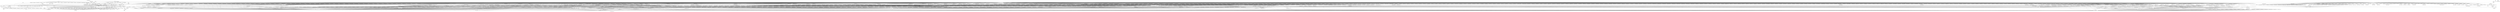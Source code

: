 digraph depends {
    node [shape=plaintext]
"alsa-utils-alsamixer" -> "libasound2"
"alsa-utils-alsamixer" -> "libformw5"
"alsa-utils-alsamixer" -> "libmenuw5"
"alsa-utils-alsamixer" -> "libncursesw5"
"alsa-utils-alsamixer" -> "libpanelw5"
"alsa-utils-alsamixer" -> "libtinfo5"
"angstrom-feed-configs" -> "opkg" [style=dotted]
"angstrom-packagegroup-boot" -> "angstrom-version"
"angstrom-packagegroup-boot" -> "packagegroup-boot"
"avahi-daemon" -> "base-files"
"avahi-daemon" -> "base-passwd"
"avahi-daemon" -> "libavahi-common3"
"avahi-daemon" -> "libavahi-core7"
"avahi-daemon" -> "libcap2"
"avahi-daemon" -> "libdaemon0"
"avahi-daemon" -> "libdbus-1-3"
"avahi-daemon" -> "libexpat1"
"avahi-daemon" -> "libnss-mdns" [style=dotted]
"avahi-daemon" -> "shadow"
"avahi-utils" -> "libavahi-client3"
"avahi-utils" -> "libavahi-common3"
"bluez5" -> "libdbus-1-3"
"bluez5" -> "libglib-2.0-0"
"bluez5" -> "libreadline7"
"bluez5" -> "libudev1"
"busybox" -> "busybox-syslog" [style=dotted]
"busybox" -> "busybox-udhcpc" [style=dotted]
"busybox" -> "update-alternatives-opkg"
"ca-certificates" -> "openssl"
"connman-angstrom-settings" -> "connman"
"connman" -> "bluez5"
"connman-client" -> "connman"
"connman-client" -> "libdbus-1-3"
"connman-client" -> "libglib-2.0-0"
"connman-client" -> "libreadline7"
"connman" -> "connman-conf" [style=dotted]
"connman" -> "dbus-1"
"connman" -> "iptables"
"connman" -> "libdbus-1-3"
"connman" -> "libglib-2.0-0"
"connman" -> "libgnutls30"
"connman" -> "ofono"
"connman" -> "update-alternatives-opkg"
"connman" -> "wpa-supplicant"
"cpufreq-tweaks" -> "cpufrequtils"
"dbus-1" -> "base-files"
"dbus-1" -> "base-passwd"
"dbus-1" -> "libdbus-1-3"
"dbus-1" -> "libexpat1"
"dbus-1" -> "libsystemd0"
"dbus-1" -> "libx11-6"
"dbus-1" -> "shadow"
"e2fsprogs-e2fsck" -> "libblkid1"
"e2fsprogs-e2fsck" -> "libcom-err2"
"e2fsprogs-e2fsck" -> "libe2p2"
"e2fsprogs-e2fsck" -> "libext2fs2"
"e2fsprogs-e2fsck" -> "libuuid1"
"fixmac" -> "ranpwd"
"htop" -> "libncursesw5"
"htop" -> "libtinfo5"
"htop" -> "ncurses-terminfo"
"iptables" -> "kernel-module-iptable-filter" [style=dotted]
"iptables" -> "kernel-module-iptable-nat" [style=dotted]
"iptables" -> "kernel-module-ip-tables" [style=dotted]
"iptables" -> "kernel-module-ipt-masquerade" [style=dotted]
"iptables" -> "kernel-module-nf-conntrack-ipv4" [style=dotted]
"iptables" -> "kernel-module-nf-conntrack" [style=dotted]
"iptables" -> "kernel-module-nf-defrag-ipv4" [style=dotted]
"iptables" -> "kernel-module-nf-nat" [style=dotted]
"iptables" -> "kernel-module-x-tables" [style=dotted]
"iw" -> "libnl-3-200"
"iw" -> "libnl-genl-3-200"
"kbd" -> "update-alternatives-opkg"
"kernel-module-adm8211-4.16.12" -> "kernel-module-cfg80211-4.16.12"
"kernel-module-adm8211-4.16.12" -> "kernel-module-eeprom-93cx6-4.16.12"
"kernel-module-adm8211-4.16.12" -> "kernel-module-mac80211-4.16.12"
"kernel-module-adv7170-4.16.12" -> "kernel-module-v4l2-common-4.16.12"
"kernel-module-adv7170-4.16.12" -> "kernel-module-videodev-4.16.12"
"kernel-module-adv7175-4.16.12" -> "kernel-module-v4l2-common-4.16.12"
"kernel-module-adv7175-4.16.12" -> "kernel-module-videodev-4.16.12"
"kernel-module-af9013-4.16.12" -> "kernel-module-firmware-class-4.16.12"
"kernel-module-af9033-4.16.12" -> "kernel-module-dvb-core-4.16.12"
"kernel-module-af9033-4.16.12" -> "kernel-module-regmap-i2c-4.16.12"
"kernel-module-airo-4.16.12" -> "kernel-module-cfg80211-4.16.12"
"kernel-module-altera-ci-4.16.12" -> "kernel-module-dvb-core-4.16.12"
"kernel-module-amdgpu-4.16.12" -> "kernel-module-chash-4.16.12"
"kernel-module-amdgpu-4.16.12" -> "kernel-module-firmware-class-4.16.12"
"kernel-module-amdgpu-4.16.12" -> "kernel-module-gpu-sched-4.16.12"
"kernel-module-amdgpu-4.16.12" -> "kernel-module-ttm-4.16.12"
"kernel-module-amd-rng-4.16.12" -> "kernel-module-rng-core-4.16.12"
"kernel-module-ar5523-4.16.12" -> "kernel-module-cfg80211-4.16.12"
"kernel-module-ar5523-4.16.12" -> "kernel-module-firmware-class-4.16.12"
"kernel-module-ar5523-4.16.12" -> "kernel-module-mac80211-4.16.12"
"kernel-module-arptable-filter-4.16.12" -> "kernel-module-arp-tables-4.16.12"
"kernel-module-arptable-filter-4.16.12" -> "kernel-module-x-tables-4.16.12"
"kernel-module-arp-tables-4.16.12" -> "kernel-module-x-tables-4.16.12"
"kernel-module-arpt-mangle-4.16.12" -> "kernel-module-x-tables-4.16.12"
"kernel-module-at76c50x-usb-4.16.12" -> "kernel-module-cfg80211-4.16.12"
"kernel-module-at76c50x-usb-4.16.12" -> "kernel-module-firmware-class-4.16.12"
"kernel-module-at76c50x-usb-4.16.12" -> "kernel-module-mac80211-4.16.12"
"kernel-module-ath-4.16.12" -> "kernel-module-cfg80211-4.16.12"
"kernel-module-ath5k-4.16.12" -> "kernel-module-ath-4.16.12"
"kernel-module-ath5k-4.16.12" -> "kernel-module-cfg80211-4.16.12"
"kernel-module-ath5k-4.16.12" -> "kernel-module-mac80211-4.16.12"
"kernel-module-ath6kl-core-4.16.12" -> "kernel-module-cfg80211-4.16.12"
"kernel-module-ath6kl-core-4.16.12" -> "kernel-module-firmware-class-4.16.12"
"kernel-module-ath6kl-sdio-4.16.12" -> "kernel-module-ath6kl-core-4.16.12"
"kernel-module-ath6kl-usb-4.16.12" -> "kernel-module-ath6kl-core-4.16.12"
"kernel-module-ath9k-4.16.12" -> "kernel-module-ath-4.16.12"
"kernel-module-ath9k-4.16.12" -> "kernel-module-ath9k-common-4.16.12"
"kernel-module-ath9k-4.16.12" -> "kernel-module-ath9k-hw-4.16.12"
"kernel-module-ath9k-4.16.12" -> "kernel-module-cfg80211-4.16.12"
"kernel-module-ath9k-4.16.12" -> "kernel-module-firmware-class-4.16.12"
"kernel-module-ath9k-4.16.12" -> "kernel-module-mac80211-4.16.12"
"kernel-module-ath9k-common-4.16.12" -> "kernel-module-ath-4.16.12"
"kernel-module-ath9k-common-4.16.12" -> "kernel-module-ath9k-hw-4.16.12"
"kernel-module-ath9k-common-4.16.12" -> "kernel-module-cfg80211-4.16.12"
"kernel-module-ath9k-htc-4.16.12" -> "kernel-module-ath-4.16.12"
"kernel-module-ath9k-htc-4.16.12" -> "kernel-module-ath9k-common-4.16.12"
"kernel-module-ath9k-htc-4.16.12" -> "kernel-module-ath9k-hw-4.16.12"
"kernel-module-ath9k-htc-4.16.12" -> "kernel-module-cfg80211-4.16.12"
"kernel-module-ath9k-htc-4.16.12" -> "kernel-module-firmware-class-4.16.12"
"kernel-module-ath9k-htc-4.16.12" -> "kernel-module-mac80211-4.16.12"
"kernel-module-ath9k-hw-4.16.12" -> "kernel-module-ath-4.16.12"
"kernel-module-atmel-4.16.12" -> "kernel-module-cfg80211-4.16.12"
"kernel-module-atmel-4.16.12" -> "kernel-module-firmware-class-4.16.12"
"kernel-module-atmel-pci-4.16.12" -> "kernel-module-atmel-4.16.12"
"kernel-module-au0828-4.16.12" -> "kernel-module-dvb-core-4.16.12"
"kernel-module-au0828-4.16.12" -> "kernel-module-media-4.16.12"
"kernel-module-au0828-4.16.12" -> "kernel-module-tveeprom-4.16.12"
"kernel-module-au0828-4.16.12" -> "kernel-module-v4l2-common-4.16.12"
"kernel-module-au0828-4.16.12" -> "kernel-module-videobuf2-common-4.16.12"
"kernel-module-au0828-4.16.12" -> "kernel-module-videobuf2-v4l2-4.16.12"
"kernel-module-au0828-4.16.12" -> "kernel-module-videobuf2-vmalloc-4.16.12"
"kernel-module-au0828-4.16.12" -> "kernel-module-videodev-4.16.12"
"kernel-module-au8522-decoder-4.16.12" -> "kernel-module-au8522-common-4.16.12"
"kernel-module-au8522-decoder-4.16.12" -> "kernel-module-media-4.16.12"
"kernel-module-au8522-decoder-4.16.12" -> "kernel-module-v4l2-common-4.16.12"
"kernel-module-au8522-decoder-4.16.12" -> "kernel-module-videodev-4.16.12"
"kernel-module-au8522-dig-4.16.12" -> "kernel-module-au8522-common-4.16.12"
"kernel-module-b2c2-flexcop-4.16.12" -> "kernel-module-cx24113-4.16.12"
"kernel-module-b2c2-flexcop-4.16.12" -> "kernel-module-cx24123-4.16.12"
"kernel-module-b2c2-flexcop-4.16.12" -> "kernel-module-dvb-core-4.16.12"
"kernel-module-b2c2-flexcop-4.16.12" -> "kernel-module-firmware-class-4.16.12"
"kernel-module-b2c2-flexcop-4.16.12" -> "kernel-module-s5h1420-4.16.12"
"kernel-module-b2c2-flexcop-pci-4.16.12" -> "kernel-module-b2c2-flexcop-4.16.12"
"kernel-module-b2c2-flexcop-usb-4.16.12" -> "kernel-module-b2c2-flexcop-4.16.12"
"kernel-module-b43-4.16.12" -> "kernel-module-bcma-4.16.12"
"kernel-module-b43-4.16.12" -> "kernel-module-cfg80211-4.16.12"
"kernel-module-b43-4.16.12" -> "kernel-module-firmware-class-4.16.12"
"kernel-module-b43-4.16.12" -> "kernel-module-mac80211-4.16.12"
"kernel-module-b43-4.16.12" -> "kernel-module-rng-core-4.16.12"
"kernel-module-b43-4.16.12" -> "kernel-module-ssb-4.16.12"
"kernel-module-bcm3510-4.16.12" -> "kernel-module-firmware-class-4.16.12"
"kernel-module-blowfish-generic-4.16.12" -> "kernel-module-blowfish-common-4.16.12"
"kernel-module-brcmfmac-4.16.12" -> "kernel-module-brcmutil-4.16.12"
"kernel-module-brcmfmac-4.16.12" -> "kernel-module-cfg80211-4.16.12"
"kernel-module-brcmfmac-4.16.12" -> "kernel-module-firmware-class-4.16.12"
"kernel-module-bridge-4.16.12" -> "kernel-module-llc-4.16.12"
"kernel-module-bridge-4.16.12" -> "kernel-module-stp-4.16.12"
"kernel-module-br-netfilter-4.16.12" -> "kernel-module-bridge-4.16.12"
"kernel-module-bsd-comp-4.16.12" -> "kernel-module-ppp-generic-4.16.12"
"kernel-module-bt819-4.16.12" -> "kernel-module-v4l2-common-4.16.12"
"kernel-module-bt819-4.16.12" -> "kernel-module-videodev-4.16.12"
"kernel-module-bt856-4.16.12" -> "kernel-module-v4l2-common-4.16.12"
"kernel-module-bt856-4.16.12" -> "kernel-module-videodev-4.16.12"
"kernel-module-bt866-4.16.12" -> "kernel-module-v4l2-common-4.16.12"
"kernel-module-bt866-4.16.12" -> "kernel-module-videodev-4.16.12"
"kernel-module-bt878-4.16.12" -> "kernel-module-bttv-4.16.12"
"kernel-module-btcoexist-4.16.12" -> "kernel-module-rtlwifi-4.16.12"
"kernel-module-bttv-4.16.12" -> "kernel-module-firmware-class-4.16.12"
"kernel-module-bttv-4.16.12" -> "kernel-module-rc-core-4.16.12"
"kernel-module-bttv-4.16.12" -> "kernel-module-tea575x-4.16.12"
"kernel-module-bttv-4.16.12" -> "kernel-module-tveeprom-4.16.12"
"kernel-module-bttv-4.16.12" -> "kernel-module-v4l2-common-4.16.12"
"kernel-module-bttv-4.16.12" -> "kernel-module-videobuf-core-4.16.12"
"kernel-module-bttv-4.16.12" -> "kernel-module-videobuf-dma-sg-4.16.12"
"kernel-module-bttv-4.16.12" -> "kernel-module-videodev-4.16.12"
"kernel-module-budget-4.16.12" -> "kernel-module-budget-core-4.16.12"
"kernel-module-budget-4.16.12" -> "kernel-module-dvb-core-4.16.12"
"kernel-module-budget-4.16.12" -> "kernel-module-firmware-class-4.16.12"
"kernel-module-budget-4.16.12" -> "kernel-module-saa7146-4.16.12"
"kernel-module-budget-av-4.16.12" -> "kernel-module-budget-core-4.16.12"
"kernel-module-budget-av-4.16.12" -> "kernel-module-dvb-core-4.16.12"
"kernel-module-budget-av-4.16.12" -> "kernel-module-firmware-class-4.16.12"
"kernel-module-budget-av-4.16.12" -> "kernel-module-saa7146-4.16.12"
"kernel-module-budget-av-4.16.12" -> "kernel-module-saa7146-vv-4.16.12"
"kernel-module-budget-ci-4.16.12" -> "kernel-module-budget-core-4.16.12"
"kernel-module-budget-ci-4.16.12" -> "kernel-module-dvb-core-4.16.12"
"kernel-module-budget-ci-4.16.12" -> "kernel-module-firmware-class-4.16.12"
"kernel-module-budget-ci-4.16.12" -> "kernel-module-rc-core-4.16.12"
"kernel-module-budget-ci-4.16.12" -> "kernel-module-saa7146-4.16.12"
"kernel-module-budget-core-4.16.12" -> "kernel-module-dvb-core-4.16.12"
"kernel-module-budget-core-4.16.12" -> "kernel-module-saa7146-4.16.12"
"kernel-module-budget-core-4.16.12" -> "kernel-module-ttpci-eeprom-4.16.12"
"kernel-module-budget-patch-4.16.12" -> "kernel-module-budget-core-4.16.12"
"kernel-module-budget-patch-4.16.12" -> "kernel-module-dvb-core-4.16.12"
"kernel-module-budget-patch-4.16.12" -> "kernel-module-saa7146-4.16.12"
"kernel-module-can-bcm-4.16.12" -> "kernel-module-can-4.16.12"
"kernel-module-can-gw-4.16.12" -> "kernel-module-can-4.16.12"
"kernel-module-can-raw-4.16.12" -> "kernel-module-can-4.16.12"
"kernel-module-carl9170-4.16.12" -> "kernel-module-ath-4.16.12"
"kernel-module-carl9170-4.16.12" -> "kernel-module-cfg80211-4.16.12"
"kernel-module-carl9170-4.16.12" -> "kernel-module-firmware-class-4.16.12"
"kernel-module-carl9170-4.16.12" -> "kernel-module-mac80211-4.16.12"
"kernel-module-cast5-generic-4.16.12" -> "kernel-module-cast-common-4.16.12"
"kernel-module-cast6-generic-4.16.12" -> "kernel-module-cast-common-4.16.12"
"kernel-module-cfg80211-4.16.12" -> "kernel-module-firmware-class-4.16.12"
"kernel-module-cpia2-4.16.12" -> "kernel-module-firmware-class-4.16.12"
"kernel-module-cpia2-4.16.12" -> "kernel-module-v4l2-common-4.16.12"
"kernel-module-cpia2-4.16.12" -> "kernel-module-videodev-4.16.12"
"kernel-module-cs3308-4.16.12" -> "kernel-module-v4l2-common-4.16.12"
"kernel-module-cs3308-4.16.12" -> "kernel-module-videodev-4.16.12"
"kernel-module-cs5345-4.16.12" -> "kernel-module-v4l2-common-4.16.12"
"kernel-module-cs5345-4.16.12" -> "kernel-module-videodev-4.16.12"
"kernel-module-cs53l32a-4.16.12" -> "kernel-module-v4l2-common-4.16.12"
"kernel-module-cs53l32a-4.16.12" -> "kernel-module-videodev-4.16.12"
"kernel-module-cx18-4.16.12" -> "kernel-module-cx2341x-4.16.12"
"kernel-module-cx18-4.16.12" -> "kernel-module-dvb-core-4.16.12"
"kernel-module-cx18-4.16.12" -> "kernel-module-firmware-class-4.16.12"
"kernel-module-cx18-4.16.12" -> "kernel-module-tveeprom-4.16.12"
"kernel-module-cx18-4.16.12" -> "kernel-module-v4l2-common-4.16.12"
"kernel-module-cx18-4.16.12" -> "kernel-module-videobuf-core-4.16.12"
"kernel-module-cx18-4.16.12" -> "kernel-module-videobuf-vmalloc-4.16.12"
"kernel-module-cx18-4.16.12" -> "kernel-module-videodev-4.16.12"
"kernel-module-cx18-alsa-4.16.12" -> "kernel-module-cx18-4.16.12"
"kernel-module-cx18-alsa-4.16.12" -> "kernel-module-snd-4.16.12"
"kernel-module-cx18-alsa-4.16.12" -> "kernel-module-snd-pcm-4.16.12"
"kernel-module-cx231xx-4.16.12" -> "kernel-module-cx2341x-4.16.12"
"kernel-module-cx231xx-4.16.12" -> "kernel-module-firmware-class-4.16.12"
"kernel-module-cx231xx-4.16.12" -> "kernel-module-i2c-mux-4.16.12"
"kernel-module-cx231xx-4.16.12" -> "kernel-module-media-4.16.12"
"kernel-module-cx231xx-4.16.12" -> "kernel-module-rc-core-4.16.12"
"kernel-module-cx231xx-4.16.12" -> "kernel-module-tveeprom-4.16.12"
"kernel-module-cx231xx-4.16.12" -> "kernel-module-v4l2-common-4.16.12"
"kernel-module-cx231xx-4.16.12" -> "kernel-module-videobuf-core-4.16.12"
"kernel-module-cx231xx-4.16.12" -> "kernel-module-videobuf-vmalloc-4.16.12"
"kernel-module-cx231xx-4.16.12" -> "kernel-module-videodev-4.16.12"
"kernel-module-cx231xx-alsa-4.16.12" -> "kernel-module-cx231xx-4.16.12"
"kernel-module-cx231xx-alsa-4.16.12" -> "kernel-module-snd-4.16.12"
"kernel-module-cx231xx-alsa-4.16.12" -> "kernel-module-snd-pcm-4.16.12"
"kernel-module-cx231xx-dvb-4.16.12" -> "kernel-module-cx231xx-4.16.12"
"kernel-module-cx231xx-dvb-4.16.12" -> "kernel-module-dvb-core-4.16.12"
"kernel-module-cx2341x-4.16.12" -> "kernel-module-v4l2-common-4.16.12"
"kernel-module-cx2341x-4.16.12" -> "kernel-module-videodev-4.16.12"
"kernel-module-cx23885-4.16.12" -> "kernel-module-altera-ci-4.16.12"
"kernel-module-cx23885-4.16.12" -> "kernel-module-altera-stapl-4.16.12"
"kernel-module-cx23885-4.16.12" -> "kernel-module-cx2341x-4.16.12"
"kernel-module-cx23885-4.16.12" -> "kernel-module-dvb-core-4.16.12"
"kernel-module-cx23885-4.16.12" -> "kernel-module-firmware-class-4.16.12"
"kernel-module-cx23885-4.16.12" -> "kernel-module-m88ds3103-4.16.12"
"kernel-module-cx23885-4.16.12" -> "kernel-module-rc-core-4.16.12"
"kernel-module-cx23885-4.16.12" -> "kernel-module-snd-4.16.12"
"kernel-module-cx23885-4.16.12" -> "kernel-module-snd-pcm-4.16.12"
"kernel-module-cx23885-4.16.12" -> "kernel-module-tda18271-4.16.12"
"kernel-module-cx23885-4.16.12" -> "kernel-module-tveeprom-4.16.12"
"kernel-module-cx23885-4.16.12" -> "kernel-module-v4l2-common-4.16.12"
"kernel-module-cx23885-4.16.12" -> "kernel-module-videobuf2-common-4.16.12"
"kernel-module-cx23885-4.16.12" -> "kernel-module-videobuf2-dma-sg-4.16.12"
"kernel-module-cx23885-4.16.12" -> "kernel-module-videobuf2-dvb-4.16.12"
"kernel-module-cx23885-4.16.12" -> "kernel-module-videobuf2-v4l2-4.16.12"
"kernel-module-cx23885-4.16.12" -> "kernel-module-videodev-4.16.12"
"kernel-module-cx24116-4.16.12" -> "kernel-module-firmware-class-4.16.12"
"kernel-module-cx24117-4.16.12" -> "kernel-module-firmware-class-4.16.12"
"kernel-module-cx24120-4.16.12" -> "kernel-module-firmware-class-4.16.12"
"kernel-module-cx25821-4.16.12" -> "kernel-module-videobuf2-common-4.16.12"
"kernel-module-cx25821-4.16.12" -> "kernel-module-videobuf2-dma-sg-4.16.12"
"kernel-module-cx25821-4.16.12" -> "kernel-module-videobuf2-v4l2-4.16.12"
"kernel-module-cx25821-4.16.12" -> "kernel-module-videodev-4.16.12"
"kernel-module-cx25821-alsa-4.16.12" -> "kernel-module-cx25821-4.16.12"
"kernel-module-cx25821-alsa-4.16.12" -> "kernel-module-snd-4.16.12"
"kernel-module-cx25821-alsa-4.16.12" -> "kernel-module-snd-pcm-4.16.12"
"kernel-module-cx25840-4.16.12" -> "kernel-module-firmware-class-4.16.12"
"kernel-module-cx25840-4.16.12" -> "kernel-module-media-4.16.12"
"kernel-module-cx25840-4.16.12" -> "kernel-module-v4l2-common-4.16.12"
"kernel-module-cx25840-4.16.12" -> "kernel-module-videodev-4.16.12"
"kernel-module-cx8800-4.16.12" -> "kernel-module-cx88xx-4.16.12"
"kernel-module-cx8800-4.16.12" -> "kernel-module-v4l2-common-4.16.12"
"kernel-module-cx8800-4.16.12" -> "kernel-module-videobuf2-common-4.16.12"
"kernel-module-cx8800-4.16.12" -> "kernel-module-videobuf2-dma-sg-4.16.12"
"kernel-module-cx8800-4.16.12" -> "kernel-module-videobuf2-v4l2-4.16.12"
"kernel-module-cx8800-4.16.12" -> "kernel-module-videodev-4.16.12"
"kernel-module-cx8802-4.16.12" -> "kernel-module-cx88xx-4.16.12"
"kernel-module-cx8802-4.16.12" -> "kernel-module-videobuf2-common-4.16.12"
"kernel-module-cx88-alsa-4.16.12" -> "kernel-module-cx88xx-4.16.12"
"kernel-module-cx88-alsa-4.16.12" -> "kernel-module-snd-4.16.12"
"kernel-module-cx88-alsa-4.16.12" -> "kernel-module-snd-pcm-4.16.12"
"kernel-module-cx88-alsa-4.16.12" -> "kernel-module-videodev-4.16.12"
"kernel-module-cx88-blackbird-4.16.12" -> "kernel-module-cx2341x-4.16.12"
"kernel-module-cx88-blackbird-4.16.12" -> "kernel-module-cx8800-4.16.12"
"kernel-module-cx88-blackbird-4.16.12" -> "kernel-module-cx8802-4.16.12"
"kernel-module-cx88-blackbird-4.16.12" -> "kernel-module-cx88xx-4.16.12"
"kernel-module-cx88-blackbird-4.16.12" -> "kernel-module-firmware-class-4.16.12"
"kernel-module-cx88-blackbird-4.16.12" -> "kernel-module-v4l2-common-4.16.12"
"kernel-module-cx88-blackbird-4.16.12" -> "kernel-module-videobuf2-common-4.16.12"
"kernel-module-cx88-blackbird-4.16.12" -> "kernel-module-videobuf2-dma-sg-4.16.12"
"kernel-module-cx88-blackbird-4.16.12" -> "kernel-module-videobuf2-v4l2-4.16.12"
"kernel-module-cx88-blackbird-4.16.12" -> "kernel-module-videodev-4.16.12"
"kernel-module-cx88-dvb-4.16.12" -> "kernel-module-cx8802-4.16.12"
"kernel-module-cx88-dvb-4.16.12" -> "kernel-module-cx88-vp3054-i2c-4.16.12"
"kernel-module-cx88-dvb-4.16.12" -> "kernel-module-cx88xx-4.16.12"
"kernel-module-cx88-dvb-4.16.12" -> "kernel-module-dvb-core-4.16.12"
"kernel-module-cx88-dvb-4.16.12" -> "kernel-module-videobuf2-common-4.16.12"
"kernel-module-cx88-dvb-4.16.12" -> "kernel-module-videobuf2-dma-sg-4.16.12"
"kernel-module-cx88-dvb-4.16.12" -> "kernel-module-videobuf2-dvb-4.16.12"
"kernel-module-cx88-dvb-4.16.12" -> "kernel-module-videobuf2-v4l2-4.16.12"
"kernel-module-cx88xx-4.16.12" -> "kernel-module-rc-core-4.16.12"
"kernel-module-cx88xx-4.16.12" -> "kernel-module-tveeprom-4.16.12"
"kernel-module-cx88xx-4.16.12" -> "kernel-module-v4l2-common-4.16.12"
"kernel-module-cx88xx-4.16.12" -> "kernel-module-videobuf2-common-4.16.12"
"kernel-module-cx88xx-4.16.12" -> "kernel-module-videodev-4.16.12"
"kernel-module-cxd2820r-4.16.12" -> "kernel-module-dvb-core-4.16.12"
"kernel-module-cxd2820r-4.16.12" -> "kernel-module-regmap-i2c-4.16.12"
"kernel-module-cxd2841er-4.16.12" -> "kernel-module-dvb-core-4.16.12"
"kernel-module-ddbridge-4.16.12" -> "kernel-module-dvb-core-4.16.12"
"kernel-module-dib3000mc-4.16.12" -> "kernel-module-dibx000-common-4.16.12"
"kernel-module-dib7000m-4.16.12" -> "kernel-module-dibx000-common-4.16.12"
"kernel-module-dib7000p-4.16.12" -> "kernel-module-dibx000-common-4.16.12"
"kernel-module-dib7000p-4.16.12" -> "kernel-module-dvb-core-4.16.12"
"kernel-module-dib8000-4.16.12" -> "kernel-module-dibx000-common-4.16.12"
"kernel-module-dib8000-4.16.12" -> "kernel-module-dvb-core-4.16.12"
"kernel-module-dm1105-4.16.12" -> "kernel-module-dvb-core-4.16.12"
"kernel-module-dm1105-4.16.12" -> "kernel-module-rc-core-4.16.12"
"kernel-module-drx39xyj-4.16.12" -> "kernel-module-firmware-class-4.16.12"
"kernel-module-drxd-4.16.12" -> "kernel-module-firmware-class-4.16.12"
"kernel-module-drxk-4.16.12" -> "kernel-module-dvb-core-4.16.12"
"kernel-module-drxk-4.16.12" -> "kernel-module-firmware-class-4.16.12"
"kernel-module-ds3000-4.16.12" -> "kernel-module-firmware-class-4.16.12"
"kernel-module-dsbr100-4.16.12" -> "kernel-module-videodev-4.16.12"
"kernel-module-dst-4.16.12" -> "kernel-module-bt878-4.16.12"
"kernel-module-dst-4.16.12" -> "kernel-module-dvb-core-4.16.12"
"kernel-module-dst-ca-4.16.12" -> "kernel-module-dst-4.16.12"
"kernel-module-dst-ca-4.16.12" -> "kernel-module-dvb-core-4.16.12"
"kernel-module-dvb-bt8xx-4.16.12" -> "kernel-module-bt878-4.16.12"
"kernel-module-dvb-bt8xx-4.16.12" -> "kernel-module-bttv-4.16.12"
"kernel-module-dvb-bt8xx-4.16.12" -> "kernel-module-dvb-core-4.16.12"
"kernel-module-dvb-bt8xx-4.16.12" -> "kernel-module-firmware-class-4.16.12"
"kernel-module-dvb-ttpci-4.16.12" -> "kernel-module-dvb-core-4.16.12"
"kernel-module-dvb-ttpci-4.16.12" -> "kernel-module-firmware-class-4.16.12"
"kernel-module-dvb-ttpci-4.16.12" -> "kernel-module-saa7146-4.16.12"
"kernel-module-dvb-ttpci-4.16.12" -> "kernel-module-saa7146-vv-4.16.12"
"kernel-module-dvb-ttpci-4.16.12" -> "kernel-module-ttpci-eeprom-4.16.12"
"kernel-module-dvb-ttusb-budget-4.16.12" -> "kernel-module-dvb-core-4.16.12"
"kernel-module-dvb-ttusb-budget-4.16.12" -> "kernel-module-firmware-class-4.16.12"
"kernel-module-dvb-usb-4.16.12" -> "kernel-module-dvb-core-4.16.12"
"kernel-module-dvb-usb-4.16.12" -> "kernel-module-firmware-class-4.16.12"
"kernel-module-dvb-usb-4.16.12" -> "kernel-module-rc-core-4.16.12"
"kernel-module-dvb-usb-a800-4.16.12" -> "kernel-module-dvb-usb-4.16.12"
"kernel-module-dvb-usb-a800-4.16.12" -> "kernel-module-dvb-usb-dibusb-common-4.16.12"
"kernel-module-dvb-usb-a800-4.16.12" -> "kernel-module-dvb-usb-dibusb-mc-common-4.16.12"
"kernel-module-dvb-usb-a800-4.16.12" -> "kernel-module-rc-core-4.16.12"
"kernel-module-dvb-usb-af9005-4.16.12" -> "kernel-module-dvb-usb-4.16.12"
"kernel-module-dvb-usb-af9015-4.16.12" -> "kernel-module-dvb-usb-v2-4.16.12"
"kernel-module-dvb-usb-af9015-4.16.12" -> "kernel-module-rc-core-4.16.12"
"kernel-module-dvb-usb-af9035-4.16.12" -> "kernel-module-dvb-usb-v2-4.16.12"
"kernel-module-dvb-usb-af9035-4.16.12" -> "kernel-module-rc-core-4.16.12"
"kernel-module-dvb-usb-anysee-4.16.12" -> "kernel-module-dvb-core-4.16.12"
"kernel-module-dvb-usb-anysee-4.16.12" -> "kernel-module-dvb-usb-v2-4.16.12"
"kernel-module-dvb-usb-anysee-4.16.12" -> "kernel-module-rc-core-4.16.12"
"kernel-module-dvb-usb-au6610-4.16.12" -> "kernel-module-dvb-usb-v2-4.16.12"
"kernel-module-dvb-usb-az6007-4.16.12" -> "kernel-module-cypress-firmware-4.16.12"
"kernel-module-dvb-usb-az6007-4.16.12" -> "kernel-module-dvb-core-4.16.12"
"kernel-module-dvb-usb-az6007-4.16.12" -> "kernel-module-dvb-usb-v2-4.16.12"
"kernel-module-dvb-usb-az6007-4.16.12" -> "kernel-module-rc-core-4.16.12"
"kernel-module-dvb-usb-az6027-4.16.12" -> "kernel-module-dvb-core-4.16.12"
"kernel-module-dvb-usb-az6027-4.16.12" -> "kernel-module-dvb-usb-4.16.12"
"kernel-module-dvb-usb-az6027-4.16.12" -> "kernel-module-stb0899-4.16.12"
"kernel-module-dvb-usb-az6027-4.16.12" -> "kernel-module-stb6100-4.16.12"
"kernel-module-dvb-usb-ce6230-4.16.12" -> "kernel-module-dvb-usb-v2-4.16.12"
"kernel-module-dvb-usb-cinergyt2-4.16.12" -> "kernel-module-dvb-usb-4.16.12"
"kernel-module-dvb-usb-cxusb-4.16.12" -> "kernel-module-dib0070-4.16.12"
"kernel-module-dvb-usb-cxusb-4.16.12" -> "kernel-module-dvb-usb-4.16.12"
"kernel-module-dvb-usb-cxusb-4.16.12" -> "kernel-module-rc-core-4.16.12"
"kernel-module-dvb-usb-dib0700-4.16.12" -> "kernel-module-dib0070-4.16.12"
"kernel-module-dvb-usb-dib0700-4.16.12" -> "kernel-module-dib0090-4.16.12"
"kernel-module-dvb-usb-dib0700-4.16.12" -> "kernel-module-dib3000mc-4.16.12"
"kernel-module-dvb-usb-dib0700-4.16.12" -> "kernel-module-dib7000m-4.16.12"
"kernel-module-dvb-usb-dib0700-4.16.12" -> "kernel-module-dibx000-common-4.16.12"
"kernel-module-dvb-usb-dib0700-4.16.12" -> "kernel-module-dvb-usb-4.16.12"
"kernel-module-dvb-usb-dib0700-4.16.12" -> "kernel-module-firmware-class-4.16.12"
"kernel-module-dvb-usb-dib0700-4.16.12" -> "kernel-module-rc-core-4.16.12"
"kernel-module-dvb-usb-dibusb-common-4.16.12" -> "kernel-module-dvb-usb-4.16.12"
"kernel-module-dvb-usb-dibusb-mb-4.16.12" -> "kernel-module-dvb-usb-4.16.12"
"kernel-module-dvb-usb-dibusb-mb-4.16.12" -> "kernel-module-dvb-usb-dibusb-common-4.16.12"
"kernel-module-dvb-usb-dibusb-mc-4.16.12" -> "kernel-module-dvb-usb-4.16.12"
"kernel-module-dvb-usb-dibusb-mc-4.16.12" -> "kernel-module-dvb-usb-dibusb-common-4.16.12"
"kernel-module-dvb-usb-dibusb-mc-4.16.12" -> "kernel-module-dvb-usb-dibusb-mc-common-4.16.12"
"kernel-module-dvb-usb-dibusb-mc-common-4.16.12" -> "kernel-module-dib3000mc-4.16.12"
"kernel-module-dvb-usb-dibusb-mc-common-4.16.12" -> "kernel-module-dvb-usb-dibusb-common-4.16.12"
"kernel-module-dvb-usb-digitv-4.16.12" -> "kernel-module-dvb-usb-4.16.12"
"kernel-module-dvb-usb-dtt200u-4.16.12" -> "kernel-module-dvb-usb-4.16.12"
"kernel-module-dvb-usb-dtt200u-4.16.12" -> "kernel-module-rc-core-4.16.12"
"kernel-module-dvb-usb-dtv5100-4.16.12" -> "kernel-module-dvb-usb-4.16.12"
"kernel-module-dvb-usb-dw2102-4.16.12" -> "kernel-module-dvb-core-4.16.12"
"kernel-module-dvb-usb-dw2102-4.16.12" -> "kernel-module-dvb-usb-4.16.12"
"kernel-module-dvb-usb-dw2102-4.16.12" -> "kernel-module-firmware-class-4.16.12"
"kernel-module-dvb-usb-dw2102-4.16.12" -> "kernel-module-rc-core-4.16.12"
"kernel-module-dvb-usb-ec168-4.16.12" -> "kernel-module-dvb-usb-v2-4.16.12"
"kernel-module-dvb-usb-friio-4.16.12" -> "kernel-module-dvb-usb-4.16.12"
"kernel-module-dvb-usb-gl861-4.16.12" -> "kernel-module-dvb-usb-v2-4.16.12"
"kernel-module-dvb-usb-gp8psk-4.16.12" -> "kernel-module-dvb-usb-4.16.12"
"kernel-module-dvb-usb-gp8psk-4.16.12" -> "kernel-module-firmware-class-4.16.12"
"kernel-module-dvb-usb-lmedm04-4.16.12" -> "kernel-module-dvb-core-4.16.12"
"kernel-module-dvb-usb-lmedm04-4.16.12" -> "kernel-module-dvb-usb-v2-4.16.12"
"kernel-module-dvb-usb-lmedm04-4.16.12" -> "kernel-module-firmware-class-4.16.12"
"kernel-module-dvb-usb-lmedm04-4.16.12" -> "kernel-module-rc-core-4.16.12"
"kernel-module-dvb-usb-m920x-4.16.12" -> "kernel-module-dvb-usb-4.16.12"
"kernel-module-dvb-usb-m920x-4.16.12" -> "kernel-module-rc-core-4.16.12"
"kernel-module-dvb-usb-mxl111sf-4.16.12" -> "kernel-module-dvb-usb-v2-4.16.12"
"kernel-module-dvb-usb-mxl111sf-4.16.12" -> "kernel-module-tveeprom-4.16.12"
"kernel-module-dvb-usb-nova-t-usb2-4.16.12" -> "kernel-module-dvb-usb-4.16.12"
"kernel-module-dvb-usb-nova-t-usb2-4.16.12" -> "kernel-module-dvb-usb-dibusb-common-4.16.12"
"kernel-module-dvb-usb-nova-t-usb2-4.16.12" -> "kernel-module-dvb-usb-dibusb-mc-common-4.16.12"
"kernel-module-dvb-usb-opera-4.16.12" -> "kernel-module-dvb-usb-4.16.12"
"kernel-module-dvb-usb-opera-4.16.12" -> "kernel-module-firmware-class-4.16.12"
"kernel-module-dvb-usb-pctv452e-4.16.12" -> "kernel-module-dvb-core-4.16.12"
"kernel-module-dvb-usb-pctv452e-4.16.12" -> "kernel-module-dvb-usb-4.16.12"
"kernel-module-dvb-usb-pctv452e-4.16.12" -> "kernel-module-rc-core-4.16.12"
"kernel-module-dvb-usb-pctv452e-4.16.12" -> "kernel-module-ttpci-eeprom-4.16.12"
"kernel-module-dvb-usb-rtl28xxu-4.16.12" -> "kernel-module-dvb-usb-v2-4.16.12"
"kernel-module-dvb-usb-rtl28xxu-4.16.12" -> "kernel-module-rc-core-4.16.12"
"kernel-module-dvb-usb-technisat-usb2-4.16.12" -> "kernel-module-dvb-core-4.16.12"
"kernel-module-dvb-usb-technisat-usb2-4.16.12" -> "kernel-module-dvb-usb-4.16.12"
"kernel-module-dvb-usb-technisat-usb2-4.16.12" -> "kernel-module-rc-core-4.16.12"
"kernel-module-dvb-usb-ttusb2-4.16.12" -> "kernel-module-dvb-core-4.16.12"
"kernel-module-dvb-usb-ttusb2-4.16.12" -> "kernel-module-dvb-usb-4.16.12"
"kernel-module-dvb-usb-ttusb2-4.16.12" -> "kernel-module-rc-core-4.16.12"
"kernel-module-dvb-usb-umt-010-4.16.12" -> "kernel-module-dvb-usb-4.16.12"
"kernel-module-dvb-usb-umt-010-4.16.12" -> "kernel-module-dvb-usb-dibusb-common-4.16.12"
"kernel-module-dvb-usb-v2-4.16.12" -> "kernel-module-dvb-core-4.16.12"
"kernel-module-dvb-usb-v2-4.16.12" -> "kernel-module-firmware-class-4.16.12"
"kernel-module-dvb-usb-v2-4.16.12" -> "kernel-module-rc-core-4.16.12"
"kernel-module-dvb-usb-vp702x-4.16.12" -> "kernel-module-dvb-usb-4.16.12"
"kernel-module-dvb-usb-vp7045-4.16.12" -> "kernel-module-dvb-usb-4.16.12"
"kernel-module-dvb-usb-vp7045-4.16.12" -> "kernel-module-rc-core-4.16.12"
"kernel-module-e4000-4.16.12" -> "kernel-module-regmap-i2c-4.16.12"
"kernel-module-e4000-4.16.12" -> "kernel-module-v4l2-common-4.16.12"
"kernel-module-e4000-4.16.12" -> "kernel-module-videodev-4.16.12"
"kernel-module-earth-pt1-4.16.12" -> "kernel-module-dvb-core-4.16.12"
"kernel-module-ebt-802-3-4.16.12" -> "kernel-module-x-tables-4.16.12"
"kernel-module-ebtable-broute-4.16.12" -> "kernel-module-bridge-4.16.12"
"kernel-module-ebtable-broute-4.16.12" -> "kernel-module-ebtables-4.16.12"
"kernel-module-ebtable-filter-4.16.12" -> "kernel-module-ebtables-4.16.12"
"kernel-module-ebtable-nat-4.16.12" -> "kernel-module-ebtables-4.16.12"
"kernel-module-ebtables-4.16.12" -> "kernel-module-x-tables-4.16.12"
"kernel-module-ebt-among-4.16.12" -> "kernel-module-x-tables-4.16.12"
"kernel-module-ebt-arp-4.16.12" -> "kernel-module-x-tables-4.16.12"
"kernel-module-ebt-arpreply-4.16.12" -> "kernel-module-x-tables-4.16.12"
"kernel-module-ebt-dnat-4.16.12" -> "kernel-module-x-tables-4.16.12"
"kernel-module-ebt-ip-4.16.12" -> "kernel-module-x-tables-4.16.12"
"kernel-module-ebt-ip6-4.16.12" -> "kernel-module-x-tables-4.16.12"
"kernel-module-ebt-limit-4.16.12" -> "kernel-module-x-tables-4.16.12"
"kernel-module-ebt-log-4.16.12" -> "kernel-module-x-tables-4.16.12"
"kernel-module-ebt-mark-4.16.12" -> "kernel-module-x-tables-4.16.12"
"kernel-module-ebt-mark-m-4.16.12" -> "kernel-module-x-tables-4.16.12"
"kernel-module-ebt-nflog-4.16.12" -> "kernel-module-x-tables-4.16.12"
"kernel-module-ebt-pkttype-4.16.12" -> "kernel-module-x-tables-4.16.12"
"kernel-module-ebt-redirect-4.16.12" -> "kernel-module-x-tables-4.16.12"
"kernel-module-ebt-snat-4.16.12" -> "kernel-module-x-tables-4.16.12"
"kernel-module-ebt-stp-4.16.12" -> "kernel-module-x-tables-4.16.12"
"kernel-module-ebt-vlan-4.16.12" -> "kernel-module-x-tables-4.16.12"
"kernel-module-em28xx-4.16.12" -> "kernel-module-media-4.16.12"
"kernel-module-em28xx-4.16.12" -> "kernel-module-tveeprom-4.16.12"
"kernel-module-em28xx-4.16.12" -> "kernel-module-v4l2-common-4.16.12"
"kernel-module-em28xx-alsa-4.16.12" -> "kernel-module-em28xx-4.16.12"
"kernel-module-em28xx-alsa-4.16.12" -> "kernel-module-snd-4.16.12"
"kernel-module-em28xx-alsa-4.16.12" -> "kernel-module-snd-pcm-4.16.12"
"kernel-module-em28xx-dvb-4.16.12" -> "kernel-module-dvb-core-4.16.12"
"kernel-module-em28xx-dvb-4.16.12" -> "kernel-module-em28xx-4.16.12"
"kernel-module-em28xx-rc-4.16.12" -> "kernel-module-em28xx-4.16.12"
"kernel-module-em28xx-rc-4.16.12" -> "kernel-module-rc-core-4.16.12"
"kernel-module-fc2580-4.16.12" -> "kernel-module-regmap-i2c-4.16.12"
"kernel-module-fc2580-4.16.12" -> "kernel-module-v4l2-common-4.16.12"
"kernel-module-fc2580-4.16.12" -> "kernel-module-videodev-4.16.12"
"kernel-module-g-acm-ms-4.16.12" -> "kernel-module-libcomposite-4.16.12"
"kernel-module-g-acm-ms-4.16.12" -> "kernel-module-usb-f-mass-storage-4.16.12"
"kernel-module-gadgetfs-4.16.12" -> "kernel-module-udc-core-4.16.12"
"kernel-module-g-audio-4.16.12" -> "kernel-module-libcomposite-4.16.12"
"kernel-module-g-cdc-4.16.12" -> "kernel-module-libcomposite-4.16.12"
"kernel-module-g-cdc-4.16.12" -> "kernel-module-u-ether-4.16.12"
"kernel-module-g-dbgp-4.16.12" -> "kernel-module-libcomposite-4.16.12"
"kernel-module-g-dbgp-4.16.12" -> "kernel-module-udc-core-4.16.12"
"kernel-module-g-dbgp-4.16.12" -> "kernel-module-u-serial-4.16.12"
"kernel-module-geode-rng-4.16.12" -> "kernel-module-rng-core-4.16.12"
"kernel-module-g-ether-4.16.12" -> "kernel-module-libcomposite-4.16.12"
"kernel-module-g-ether-4.16.12" -> "kernel-module-u-ether-4.16.12"
"kernel-module-g-ether-4.16.12" -> "kernel-module-usb-f-rndis-4.16.12"
"kernel-module-g-ffs-4.16.12" -> "kernel-module-libcomposite-4.16.12"
"kernel-module-g-ffs-4.16.12" -> "kernel-module-usb-f-fs-4.16.12"
"kernel-module-ghash-generic-4.16.12" -> "kernel-module-gf128mul-4.16.12"
"kernel-module-g-hid-4.16.12" -> "kernel-module-libcomposite-4.16.12"
"kernel-module-gma500-gfx-4.16.12" -> "kernel-module-video-4.16.12"
"kernel-module-g-mass-storage-4.16.12" -> "kernel-module-libcomposite-4.16.12"
"kernel-module-g-mass-storage-4.16.12" -> "kernel-module-usb-f-mass-storage-4.16.12"
"kernel-module-g-midi-4.16.12" -> "kernel-module-libcomposite-4.16.12"
"kernel-module-g-multi-4.16.12" -> "kernel-module-libcomposite-4.16.12"
"kernel-module-g-multi-4.16.12" -> "kernel-module-u-ether-4.16.12"
"kernel-module-g-multi-4.16.12" -> "kernel-module-usb-f-mass-storage-4.16.12"
"kernel-module-g-ncm-4.16.12" -> "kernel-module-libcomposite-4.16.12"
"kernel-module-g-ncm-4.16.12" -> "kernel-module-u-ether-4.16.12"
"kernel-module-g-printer-4.16.12" -> "kernel-module-libcomposite-4.16.12"
"kernel-module-g-printer-4.16.12" -> "kernel-module-udc-core-4.16.12"
"kernel-module-g-serial-4.16.12" -> "kernel-module-libcomposite-4.16.12"
"kernel-module-gspca-benq-4.16.12" -> "kernel-module-gspca-main-4.16.12"
"kernel-module-gspca-conex-4.16.12" -> "kernel-module-gspca-main-4.16.12"
"kernel-module-gspca-conex-4.16.12" -> "kernel-module-videodev-4.16.12"
"kernel-module-gspca-cpia1-4.16.12" -> "kernel-module-gspca-main-4.16.12"
"kernel-module-gspca-cpia1-4.16.12" -> "kernel-module-videodev-4.16.12"
"kernel-module-gspca-etoms-4.16.12" -> "kernel-module-gspca-main-4.16.12"
"kernel-module-gspca-etoms-4.16.12" -> "kernel-module-videodev-4.16.12"
"kernel-module-gspca-finepix-4.16.12" -> "kernel-module-gspca-main-4.16.12"
"kernel-module-gspca-gl860-4.16.12" -> "kernel-module-gspca-main-4.16.12"
"kernel-module-gspca-gl860-4.16.12" -> "kernel-module-videodev-4.16.12"
"kernel-module-gspca-jeilinj-4.16.12" -> "kernel-module-gspca-main-4.16.12"
"kernel-module-gspca-jeilinj-4.16.12" -> "kernel-module-videodev-4.16.12"
"kernel-module-gspca-jl2005bcd-4.16.12" -> "kernel-module-gspca-main-4.16.12"
"kernel-module-gspca-kinect-4.16.12" -> "kernel-module-gspca-main-4.16.12"
"kernel-module-gspca-konica-4.16.12" -> "kernel-module-gspca-main-4.16.12"
"kernel-module-gspca-konica-4.16.12" -> "kernel-module-videodev-4.16.12"
"kernel-module-gspca-m5602-4.16.12" -> "kernel-module-gspca-main-4.16.12"
"kernel-module-gspca-m5602-4.16.12" -> "kernel-module-videodev-4.16.12"
"kernel-module-gspca-main-4.16.12" -> "kernel-module-v4l2-common-4.16.12"
"kernel-module-gspca-main-4.16.12" -> "kernel-module-videodev-4.16.12"
"kernel-module-gspca-mars-4.16.12" -> "kernel-module-gspca-main-4.16.12"
"kernel-module-gspca-mars-4.16.12" -> "kernel-module-videodev-4.16.12"
"kernel-module-gspca-mr97310a-4.16.12" -> "kernel-module-gspca-main-4.16.12"
"kernel-module-gspca-mr97310a-4.16.12" -> "kernel-module-videodev-4.16.12"
"kernel-module-gspca-nw80x-4.16.12" -> "kernel-module-gspca-main-4.16.12"
"kernel-module-gspca-nw80x-4.16.12" -> "kernel-module-videodev-4.16.12"
"kernel-module-gspca-ov519-4.16.12" -> "kernel-module-gspca-main-4.16.12"
"kernel-module-gspca-ov519-4.16.12" -> "kernel-module-videodev-4.16.12"
"kernel-module-gspca-ov534-4.16.12" -> "kernel-module-gspca-main-4.16.12"
"kernel-module-gspca-ov534-4.16.12" -> "kernel-module-videodev-4.16.12"
"kernel-module-gspca-ov534-9-4.16.12" -> "kernel-module-gspca-main-4.16.12"
"kernel-module-gspca-ov534-9-4.16.12" -> "kernel-module-videodev-4.16.12"
"kernel-module-gspca-pac207-4.16.12" -> "kernel-module-gspca-main-4.16.12"
"kernel-module-gspca-pac207-4.16.12" -> "kernel-module-videodev-4.16.12"
"kernel-module-gspca-pac7302-4.16.12" -> "kernel-module-gspca-main-4.16.12"
"kernel-module-gspca-pac7302-4.16.12" -> "kernel-module-videodev-4.16.12"
"kernel-module-gspca-pac7311-4.16.12" -> "kernel-module-gspca-main-4.16.12"
"kernel-module-gspca-pac7311-4.16.12" -> "kernel-module-videodev-4.16.12"
"kernel-module-gspca-se401-4.16.12" -> "kernel-module-gspca-main-4.16.12"
"kernel-module-gspca-se401-4.16.12" -> "kernel-module-videodev-4.16.12"
"kernel-module-gspca-sn9c2028-4.16.12" -> "kernel-module-gspca-main-4.16.12"
"kernel-module-gspca-sn9c2028-4.16.12" -> "kernel-module-videodev-4.16.12"
"kernel-module-gspca-sn9c20x-4.16.12" -> "kernel-module-gspca-main-4.16.12"
"kernel-module-gspca-sn9c20x-4.16.12" -> "kernel-module-videodev-4.16.12"
"kernel-module-gspca-sonixb-4.16.12" -> "kernel-module-gspca-main-4.16.12"
"kernel-module-gspca-sonixb-4.16.12" -> "kernel-module-videodev-4.16.12"
"kernel-module-gspca-sonixj-4.16.12" -> "kernel-module-gspca-main-4.16.12"
"kernel-module-gspca-sonixj-4.16.12" -> "kernel-module-videodev-4.16.12"
"kernel-module-gspca-spca1528-4.16.12" -> "kernel-module-gspca-main-4.16.12"
"kernel-module-gspca-spca1528-4.16.12" -> "kernel-module-videodev-4.16.12"
"kernel-module-gspca-spca500-4.16.12" -> "kernel-module-gspca-main-4.16.12"
"kernel-module-gspca-spca500-4.16.12" -> "kernel-module-videodev-4.16.12"
"kernel-module-gspca-spca501-4.16.12" -> "kernel-module-gspca-main-4.16.12"
"kernel-module-gspca-spca501-4.16.12" -> "kernel-module-videodev-4.16.12"
"kernel-module-gspca-spca505-4.16.12" -> "kernel-module-gspca-main-4.16.12"
"kernel-module-gspca-spca505-4.16.12" -> "kernel-module-videodev-4.16.12"
"kernel-module-gspca-spca506-4.16.12" -> "kernel-module-gspca-main-4.16.12"
"kernel-module-gspca-spca506-4.16.12" -> "kernel-module-videodev-4.16.12"
"kernel-module-gspca-spca508-4.16.12" -> "kernel-module-gspca-main-4.16.12"
"kernel-module-gspca-spca508-4.16.12" -> "kernel-module-videodev-4.16.12"
"kernel-module-gspca-spca561-4.16.12" -> "kernel-module-gspca-main-4.16.12"
"kernel-module-gspca-spca561-4.16.12" -> "kernel-module-videodev-4.16.12"
"kernel-module-gspca-sq905-4.16.12" -> "kernel-module-gspca-main-4.16.12"
"kernel-module-gspca-sq905c-4.16.12" -> "kernel-module-gspca-main-4.16.12"
"kernel-module-gspca-sq930x-4.16.12" -> "kernel-module-gspca-main-4.16.12"
"kernel-module-gspca-sq930x-4.16.12" -> "kernel-module-videodev-4.16.12"
"kernel-module-gspca-stk014-4.16.12" -> "kernel-module-gspca-main-4.16.12"
"kernel-module-gspca-stk014-4.16.12" -> "kernel-module-videodev-4.16.12"
"kernel-module-gspca-stv0680-4.16.12" -> "kernel-module-gspca-main-4.16.12"
"kernel-module-gspca-stv06xx-4.16.12" -> "kernel-module-gspca-main-4.16.12"
"kernel-module-gspca-stv06xx-4.16.12" -> "kernel-module-videodev-4.16.12"
"kernel-module-gspca-sunplus-4.16.12" -> "kernel-module-gspca-main-4.16.12"
"kernel-module-gspca-sunplus-4.16.12" -> "kernel-module-videodev-4.16.12"
"kernel-module-gspca-t613-4.16.12" -> "kernel-module-gspca-main-4.16.12"
"kernel-module-gspca-t613-4.16.12" -> "kernel-module-videodev-4.16.12"
"kernel-module-gspca-topro-4.16.12" -> "kernel-module-gspca-main-4.16.12"
"kernel-module-gspca-topro-4.16.12" -> "kernel-module-videodev-4.16.12"
"kernel-module-gspca-tv8532-4.16.12" -> "kernel-module-gspca-main-4.16.12"
"kernel-module-gspca-tv8532-4.16.12" -> "kernel-module-videodev-4.16.12"
"kernel-module-gspca-vc032x-4.16.12" -> "kernel-module-gspca-main-4.16.12"
"kernel-module-gspca-vc032x-4.16.12" -> "kernel-module-videodev-4.16.12"
"kernel-module-gspca-vicam-4.16.12" -> "kernel-module-firmware-class-4.16.12"
"kernel-module-gspca-vicam-4.16.12" -> "kernel-module-gspca-main-4.16.12"
"kernel-module-gspca-vicam-4.16.12" -> "kernel-module-videodev-4.16.12"
"kernel-module-gspca-xirlink-cit-4.16.12" -> "kernel-module-gspca-main-4.16.12"
"kernel-module-gspca-xirlink-cit-4.16.12" -> "kernel-module-videodev-4.16.12"
"kernel-module-gspca-zc3xx-4.16.12" -> "kernel-module-gspca-main-4.16.12"
"kernel-module-gspca-zc3xx-4.16.12" -> "kernel-module-videodev-4.16.12"
"kernel-module-g-webcam-4.16.12" -> "kernel-module-libcomposite-4.16.12"
"kernel-module-g-webcam-4.16.12" -> "kernel-module-usb-f-uvc-4.16.12"
"kernel-module-g-zero-4.16.12" -> "kernel-module-libcomposite-4.16.12"
"kernel-module-g-zero-4.16.12" -> "kernel-module-udc-core-4.16.12"
"kernel-module-hdpvr-4.16.12" -> "kernel-module-v4l2-dv-timings-4.16.12"
"kernel-module-hdpvr-4.16.12" -> "kernel-module-videodev-4.16.12"
"kernel-module-hexium-gemini-4.16.12" -> "kernel-module-saa7146-4.16.12"
"kernel-module-hexium-gemini-4.16.12" -> "kernel-module-saa7146-vv-4.16.12"
"kernel-module-hexium-orion-4.16.12" -> "kernel-module-saa7146-4.16.12"
"kernel-module-hexium-orion-4.16.12" -> "kernel-module-saa7146-vv-4.16.12"
"kernel-module-hopper-4.16.12" -> "kernel-module-mantis-core-4.16.12"
"kernel-module-i915-4.16.12" -> "kernel-module-firmware-class-4.16.12"
"kernel-module-i915-4.16.12" -> "kernel-module-intel-gtt-4.16.12"
"kernel-module-i915-4.16.12" -> "kernel-module-iosf-mbi-4.16.12"
"kernel-module-i915-4.16.12" -> "kernel-module-video-4.16.12"
"kernel-module-intel-rng-4.16.12" -> "kernel-module-rng-core-4.16.12"
"kernel-module-ip6table-filter-4.16.12" -> "kernel-module-ip6-tables-4.16.12"
"kernel-module-ip6table-filter-4.16.12" -> "kernel-module-x-tables-4.16.12"
"kernel-module-ip6table-mangle-4.16.12" -> "kernel-module-ip6-tables-4.16.12"
"kernel-module-ip6table-mangle-4.16.12" -> "kernel-module-x-tables-4.16.12"
"kernel-module-ip6table-raw-4.16.12" -> "kernel-module-ip6-tables-4.16.12"
"kernel-module-ip6table-raw-4.16.12" -> "kernel-module-x-tables-4.16.12"
"kernel-module-ip6-tables-4.16.12" -> "kernel-module-x-tables-4.16.12"
"kernel-module-ip6t-eui64-4.16.12" -> "kernel-module-x-tables-4.16.12"
"kernel-module-ip6t-frag-4.16.12" -> "kernel-module-x-tables-4.16.12"
"kernel-module-ip6t-hbh-4.16.12" -> "kernel-module-x-tables-4.16.12"
"kernel-module-ip6t-ipv6header-4.16.12" -> "kernel-module-x-tables-4.16.12"
"kernel-module-ip6t-rt-4.16.12" -> "kernel-module-x-tables-4.16.12"
"kernel-module-ip6-tunnel-4.16.12" -> "kernel-module-tunnel6-4.16.12"
"kernel-module-ipcomp-4.16.12" -> "kernel-module-xfrm-ipcomp-4.16.12"
"kernel-module-ipcomp6-4.16.12" -> "kernel-module-xfrm6-tunnel-4.16.12"
"kernel-module-ipcomp6-4.16.12" -> "kernel-module-xfrm-ipcomp-4.16.12"
"kernel-module-iptable-filter-4.16.12" -> "kernel-module-ip-tables-4.16.12"
"kernel-module-iptable-filter-4.16.12" -> "kernel-module-x-tables-4.16.12"
"kernel-module-iptable-mangle-4.16.12" -> "kernel-module-ip-tables-4.16.12"
"kernel-module-iptable-mangle-4.16.12" -> "kernel-module-x-tables-4.16.12"
"kernel-module-iptable-raw-4.16.12" -> "kernel-module-ip-tables-4.16.12"
"kernel-module-iptable-raw-4.16.12" -> "kernel-module-x-tables-4.16.12"
"kernel-module-ip-tables-4.16.12" -> "kernel-module-x-tables-4.16.12"
"kernel-module-ipt-ah-4.16.12" -> "kernel-module-x-tables-4.16.12"
"kernel-module-ipt-clusterip-4.16.12" -> "kernel-module-nf-conntrack-4.16.12"
"kernel-module-ipt-clusterip-4.16.12" -> "kernel-module-x-tables-4.16.12"
"kernel-module-ipt-ecn-4.16.12" -> "kernel-module-x-tables-4.16.12"
"kernel-module-ipt-reject-4.16.12" -> "kernel-module-nf-reject-ipv4-4.16.12"
"kernel-module-ipt-reject-4.16.12" -> "kernel-module-x-tables-4.16.12"
"kernel-module-ipw2100-4.16.12" -> "kernel-module-cfg80211-4.16.12"
"kernel-module-ipw2100-4.16.12" -> "kernel-module-firmware-class-4.16.12"
"kernel-module-ipw2100-4.16.12" -> "kernel-module-libipw-4.16.12"
"kernel-module-ipw2200-4.16.12" -> "kernel-module-cfg80211-4.16.12"
"kernel-module-ipw2200-4.16.12" -> "kernel-module-firmware-class-4.16.12"
"kernel-module-ipw2200-4.16.12" -> "kernel-module-libipw-4.16.12"
"kernel-module-ir-jvc-decoder-4.16.12" -> "kernel-module-rc-core-4.16.12"
"kernel-module-ir-kbd-i2c-4.16.12" -> "kernel-module-rc-core-4.16.12"
"kernel-module-ir-mce-kbd-decoder-4.16.12" -> "kernel-module-rc-core-4.16.12"
"kernel-module-ir-nec-decoder-4.16.12" -> "kernel-module-rc-core-4.16.12"
"kernel-module-ir-rc5-decoder-4.16.12" -> "kernel-module-rc-core-4.16.12"
"kernel-module-ir-rc6-decoder-4.16.12" -> "kernel-module-rc-core-4.16.12"
"kernel-module-ir-sanyo-decoder-4.16.12" -> "kernel-module-rc-core-4.16.12"
"kernel-module-ir-sharp-decoder-4.16.12" -> "kernel-module-rc-core-4.16.12"
"kernel-module-ir-sony-decoder-4.16.12" -> "kernel-module-rc-core-4.16.12"
"kernel-module-ir-xmp-decoder-4.16.12" -> "kernel-module-rc-core-4.16.12"
"kernel-module-ivtv-4.16.12" -> "kernel-module-cx2341x-4.16.12"
"kernel-module-ivtv-4.16.12" -> "kernel-module-firmware-class-4.16.12"
"kernel-module-ivtv-4.16.12" -> "kernel-module-tveeprom-4.16.12"
"kernel-module-ivtv-4.16.12" -> "kernel-module-v4l2-common-4.16.12"
"kernel-module-ivtv-4.16.12" -> "kernel-module-videodev-4.16.12"
"kernel-module-ivtv-alsa-4.16.12" -> "kernel-module-ivtv-4.16.12"
"kernel-module-ivtv-alsa-4.16.12" -> "kernel-module-snd-4.16.12"
"kernel-module-ivtv-alsa-4.16.12" -> "kernel-module-snd-pcm-4.16.12"
"kernel-module-ivtv-alsa-4.16.12" -> "kernel-module-videodev-4.16.12"
"kernel-module-ivtvfb-4.16.12" -> "kernel-module-ivtv-4.16.12"
"kernel-module-iwl3945-4.16.12" -> "kernel-module-cfg80211-4.16.12"
"kernel-module-iwl3945-4.16.12" -> "kernel-module-firmware-class-4.16.12"
"kernel-module-iwl3945-4.16.12" -> "kernel-module-iwlegacy-4.16.12"
"kernel-module-iwl3945-4.16.12" -> "kernel-module-mac80211-4.16.12"
"kernel-module-iwl4965-4.16.12" -> "kernel-module-cfg80211-4.16.12"
"kernel-module-iwl4965-4.16.12" -> "kernel-module-firmware-class-4.16.12"
"kernel-module-iwl4965-4.16.12" -> "kernel-module-iwlegacy-4.16.12"
"kernel-module-iwl4965-4.16.12" -> "kernel-module-mac80211-4.16.12"
"kernel-module-iwldvm-4.16.12" -> "kernel-module-cfg80211-4.16.12"
"kernel-module-iwldvm-4.16.12" -> "kernel-module-iwlwifi-4.16.12"
"kernel-module-iwldvm-4.16.12" -> "kernel-module-mac80211-4.16.12"
"kernel-module-iwlegacy-4.16.12" -> "kernel-module-cfg80211-4.16.12"
"kernel-module-iwlegacy-4.16.12" -> "kernel-module-mac80211-4.16.12"
"kernel-module-iwlwifi-4.16.12" -> "kernel-module-cfg80211-4.16.12"
"kernel-module-iwlwifi-4.16.12" -> "kernel-module-firmware-class-4.16.12"
"kernel-module-ks0127-4.16.12" -> "kernel-module-v4l2-common-4.16.12"
"kernel-module-ks0127-4.16.12" -> "kernel-module-videodev-4.16.12"
"kernel-module-lgdt3305-4.16.12" -> "kernel-module-dvb-core-4.16.12"
"kernel-module-lgdt3306a-4.16.12" -> "kernel-module-i2c-mux-4.16.12"
"kernel-module-lgdt330x-4.16.12" -> "kernel-module-dvb-core-4.16.12"
"kernel-module-lgs8gxx-4.16.12" -> "kernel-module-firmware-class-4.16.12"
"kernel-module-lib80211-crypt-ccmp-4.16.12" -> "kernel-module-lib80211-4.16.12"
"kernel-module-lib80211-crypt-tkip-4.16.12" -> "kernel-module-lib80211-4.16.12"
"kernel-module-lib80211-crypt-wep-4.16.12" -> "kernel-module-lib80211-4.16.12"
"kernel-module-libcomposite-4.16.12" -> "kernel-module-configfs-4.16.12"
"kernel-module-libcomposite-4.16.12" -> "kernel-module-udc-core-4.16.12"
"kernel-module-libertas-4.16.12" -> "kernel-module-cfg80211-4.16.12"
"kernel-module-libertas-4.16.12" -> "kernel-module-firmware-class-4.16.12"
"kernel-module-libertas-sdio-4.16.12" -> "kernel-module-libertas-4.16.12"
"kernel-module-libertas-spi-4.16.12" -> "kernel-module-libertas-4.16.12"
"kernel-module-libertas-tf-4.16.12" -> "kernel-module-mac80211-4.16.12"
"kernel-module-libertas-tf-usb-4.16.12" -> "kernel-module-firmware-class-4.16.12"
"kernel-module-libertas-tf-usb-4.16.12" -> "kernel-module-libertas-tf-4.16.12"
"kernel-module-libipw-4.16.12" -> "kernel-module-cfg80211-4.16.12"
"kernel-module-libipw-4.16.12" -> "kernel-module-lib80211-4.16.12"
"kernel-module-m2m-deinterlace-4.16.12" -> "kernel-module-v4l2-mem2mem-4.16.12"
"kernel-module-m2m-deinterlace-4.16.12" -> "kernel-module-videobuf2-common-4.16.12"
"kernel-module-m2m-deinterlace-4.16.12" -> "kernel-module-videobuf2-dma-contig-4.16.12"
"kernel-module-m2m-deinterlace-4.16.12" -> "kernel-module-videobuf2-v4l2-4.16.12"
"kernel-module-m2m-deinterlace-4.16.12" -> "kernel-module-videodev-4.16.12"
"kernel-module-m52790-4.16.12" -> "kernel-module-v4l2-common-4.16.12"
"kernel-module-m52790-4.16.12" -> "kernel-module-videodev-4.16.12"
"kernel-module-m88ds3103-4.16.12" -> "kernel-module-dvb-core-4.16.12"
"kernel-module-m88ds3103-4.16.12" -> "kernel-module-firmware-class-4.16.12"
"kernel-module-m88ds3103-4.16.12" -> "kernel-module-i2c-mux-4.16.12"
"kernel-module-m88ds3103-4.16.12" -> "kernel-module-regmap-i2c-4.16.12"
"kernel-module-m88rs6000t-4.16.12" -> "kernel-module-regmap-i2c-4.16.12"
"kernel-module-mac80211-4.16.12" -> "kernel-module-cfg80211-4.16.12"
"kernel-module-mantis-4.16.12" -> "kernel-module-mantis-core-4.16.12"
"kernel-module-mantis-core-4.16.12" -> "kernel-module-dvb-core-4.16.12"
"kernel-module-mantis-core-4.16.12" -> "kernel-module-rc-core-4.16.12"
"kernel-module-mn88472-4.16.12" -> "kernel-module-dvb-core-4.16.12"
"kernel-module-mn88472-4.16.12" -> "kernel-module-firmware-class-4.16.12"
"kernel-module-mn88472-4.16.12" -> "kernel-module-regmap-i2c-4.16.12"
"kernel-module-mn88473-4.16.12" -> "kernel-module-dvb-core-4.16.12"
"kernel-module-mn88473-4.16.12" -> "kernel-module-firmware-class-4.16.12"
"kernel-module-mn88473-4.16.12" -> "kernel-module-regmap-i2c-4.16.12"
"kernel-module-msp3400-4.16.12" -> "kernel-module-media-4.16.12"
"kernel-module-msp3400-4.16.12" -> "kernel-module-v4l2-common-4.16.12"
"kernel-module-msp3400-4.16.12" -> "kernel-module-videodev-4.16.12"
"kernel-module-mwifiex-4.16.12" -> "kernel-module-cfg80211-4.16.12"
"kernel-module-mwifiex-4.16.12" -> "kernel-module-firmware-class-4.16.12"
"kernel-module-mwifiex-pcie-4.16.12" -> "kernel-module-mwifiex-4.16.12"
"kernel-module-mwifiex-sdio-4.16.12" -> "kernel-module-mwifiex-4.16.12"
"kernel-module-mwifiex-usb-4.16.12" -> "kernel-module-mwifiex-4.16.12"
"kernel-module-mwl8k-4.16.12" -> "kernel-module-cfg80211-4.16.12"
"kernel-module-mwl8k-4.16.12" -> "kernel-module-firmware-class-4.16.12"
"kernel-module-mwl8k-4.16.12" -> "kernel-module-mac80211-4.16.12"
"kernel-module-mxb-4.16.12" -> "kernel-module-saa7146-4.16.12"
"kernel-module-mxb-4.16.12" -> "kernel-module-saa7146-vv-4.16.12"
"kernel-module-mxb-4.16.12" -> "kernel-module-v4l2-common-4.16.12"
"kernel-module-mxb-4.16.12" -> "kernel-module-videodev-4.16.12"
"kernel-module-mxm-wmi-4.16.12" -> "kernel-module-wmi-4.16.12"
"kernel-module-nf-conncount-4.16.12" -> "kernel-module-nf-conntrack-4.16.12"
"kernel-module-nf-conntrack-4.16.12" -> "kernel-module-libcrc32c-4.16.12"
"kernel-module-nf-conntrack-amanda-4.16.12" -> "kernel-module-nf-conntrack-4.16.12"
"kernel-module-nf-conntrack-broadcast-4.16.12" -> "kernel-module-nf-conntrack-4.16.12"
"kernel-module-nf-conntrack-ftp-4.16.12" -> "kernel-module-nf-conntrack-4.16.12"
"kernel-module-nf-conntrack-h323-4.16.12" -> "kernel-module-nf-conntrack-4.16.12"
"kernel-module-nf-conntrack-ipv4-4.16.12" -> "kernel-module-nf-conntrack-4.16.12"
"kernel-module-nf-conntrack-ipv4-4.16.12" -> "kernel-module-nf-defrag-ipv4-4.16.12"
"kernel-module-nf-conntrack-irc-4.16.12" -> "kernel-module-nf-conntrack-4.16.12"
"kernel-module-nf-conntrack-netbios-ns-4.16.12" -> "kernel-module-nf-conntrack-4.16.12"
"kernel-module-nf-conntrack-netbios-ns-4.16.12" -> "kernel-module-nf-conntrack-broadcast-4.16.12"
"kernel-module-nf-conntrack-netlink-4.16.12" -> "kernel-module-nf-conntrack-4.16.12"
"kernel-module-nf-conntrack-netlink-4.16.12" -> "kernel-module-nfnetlink-4.16.12"
"kernel-module-nf-conntrack-pptp-4.16.12" -> "kernel-module-nf-conntrack-4.16.12"
"kernel-module-nf-conntrack-pptp-4.16.12" -> "kernel-module-nf-conntrack-proto-gre-4.16.12"
"kernel-module-nf-conntrack-proto-gre-4.16.12" -> "kernel-module-nf-conntrack-4.16.12"
"kernel-module-nf-conntrack-sane-4.16.12" -> "kernel-module-nf-conntrack-4.16.12"
"kernel-module-nf-conntrack-sip-4.16.12" -> "kernel-module-nf-conntrack-4.16.12"
"kernel-module-nf-conntrack-tftp-4.16.12" -> "kernel-module-nf-conntrack-4.16.12"
"kernel-module-nf-nat-4.16.12" -> "kernel-module-libcrc32c-4.16.12"
"kernel-module-nf-nat-4.16.12" -> "kernel-module-nf-conntrack-4.16.12"
"kernel-module-nf-nat-amanda-4.16.12" -> "kernel-module-nf-conntrack-4.16.12"
"kernel-module-nf-nat-amanda-4.16.12" -> "kernel-module-nf-conntrack-amanda-4.16.12"
"kernel-module-nf-nat-amanda-4.16.12" -> "kernel-module-nf-nat-4.16.12"
"kernel-module-nf-nat-ftp-4.16.12" -> "kernel-module-nf-conntrack-4.16.12"
"kernel-module-nf-nat-ftp-4.16.12" -> "kernel-module-nf-conntrack-ftp-4.16.12"
"kernel-module-nf-nat-ftp-4.16.12" -> "kernel-module-nf-nat-4.16.12"
"kernel-module-nf-nat-h323-4.16.12" -> "kernel-module-nf-conntrack-4.16.12"
"kernel-module-nf-nat-h323-4.16.12" -> "kernel-module-nf-conntrack-h323-4.16.12"
"kernel-module-nf-nat-h323-4.16.12" -> "kernel-module-nf-nat-4.16.12"
"kernel-module-nf-nat-ipv4-4.16.12" -> "kernel-module-nf-conntrack-4.16.12"
"kernel-module-nf-nat-ipv4-4.16.12" -> "kernel-module-nf-nat-4.16.12"
"kernel-module-nf-nat-irc-4.16.12" -> "kernel-module-nf-conntrack-4.16.12"
"kernel-module-nf-nat-irc-4.16.12" -> "kernel-module-nf-conntrack-irc-4.16.12"
"kernel-module-nf-nat-irc-4.16.12" -> "kernel-module-nf-nat-4.16.12"
"kernel-module-nf-nat-pptp-4.16.12" -> "kernel-module-nf-conntrack-4.16.12"
"kernel-module-nf-nat-pptp-4.16.12" -> "kernel-module-nf-conntrack-pptp-4.16.12"
"kernel-module-nf-nat-pptp-4.16.12" -> "kernel-module-nf-nat-4.16.12"
"kernel-module-nf-nat-pptp-4.16.12" -> "kernel-module-nf-nat-proto-gre-4.16.12"
"kernel-module-nf-nat-proto-gre-4.16.12" -> "kernel-module-nf-nat-4.16.12"
"kernel-module-nf-nat-redirect-4.16.12" -> "kernel-module-nf-nat-4.16.12"
"kernel-module-nf-nat-sip-4.16.12" -> "kernel-module-nf-conntrack-4.16.12"
"kernel-module-nf-nat-sip-4.16.12" -> "kernel-module-nf-conntrack-sip-4.16.12"
"kernel-module-nf-nat-sip-4.16.12" -> "kernel-module-nf-nat-4.16.12"
"kernel-module-nf-nat-tftp-4.16.12" -> "kernel-module-nf-conntrack-4.16.12"
"kernel-module-nf-nat-tftp-4.16.12" -> "kernel-module-nf-conntrack-tftp-4.16.12"
"kernel-module-nf-nat-tftp-4.16.12" -> "kernel-module-nf-nat-4.16.12"
"kernel-module-nfnetlink-log-4.16.12" -> "kernel-module-nfnetlink-4.16.12"
"kernel-module-nfnetlink-queue-4.16.12" -> "kernel-module-nfnetlink-4.16.12"
"kernel-module-ngene-4.16.12" -> "kernel-module-dvb-core-4.16.12"
"kernel-module-ngene-4.16.12" -> "kernel-module-firmware-class-4.16.12"
"kernel-module-nouveau-4.16.12" -> "kernel-module-firmware-class-4.16.12"
"kernel-module-nouveau-4.16.12" -> "kernel-module-ttm-4.16.12"
"kernel-module-nouveau-4.16.12" -> "kernel-module-video-4.16.12"
"kernel-module-nouveau-4.16.12" -> "kernel-module-wmi-4.16.12"
"kernel-module-nxt200x-4.16.12" -> "kernel-module-firmware-class-4.16.12"
"kernel-module-or51132-4.16.12" -> "kernel-module-dvb-core-4.16.12"
"kernel-module-or51132-4.16.12" -> "kernel-module-firmware-class-4.16.12"
"kernel-module-or51211-4.16.12" -> "kernel-module-dvb-core-4.16.12"
"kernel-module-or51211-4.16.12" -> "kernel-module-firmware-class-4.16.12"
"kernel-module-orinoco-4.16.12" -> "kernel-module-cfg80211-4.16.12"
"kernel-module-orinoco-4.16.12" -> "kernel-module-firmware-class-4.16.12"
"kernel-module-orinoco-nortel-4.16.12" -> "kernel-module-cfg80211-4.16.12"
"kernel-module-orinoco-nortel-4.16.12" -> "kernel-module-orinoco-4.16.12"
"kernel-module-orinoco-pci-4.16.12" -> "kernel-module-cfg80211-4.16.12"
"kernel-module-orinoco-pci-4.16.12" -> "kernel-module-orinoco-4.16.12"
"kernel-module-orinoco-plx-4.16.12" -> "kernel-module-cfg80211-4.16.12"
"kernel-module-orinoco-plx-4.16.12" -> "kernel-module-orinoco-4.16.12"
"kernel-module-orinoco-tmd-4.16.12" -> "kernel-module-orinoco-4.16.12"
"kernel-module-orinoco-usb-4.16.12" -> "kernel-module-cfg80211-4.16.12"
"kernel-module-orinoco-usb-4.16.12" -> "kernel-module-firmware-class-4.16.12"
"kernel-module-orinoco-usb-4.16.12" -> "kernel-module-orinoco-4.16.12"
"kernel-module-p54common-4.16.12" -> "kernel-module-cfg80211-4.16.12"
"kernel-module-p54common-4.16.12" -> "kernel-module-crc-ccitt-4.16.12"
"kernel-module-p54common-4.16.12" -> "kernel-module-mac80211-4.16.12"
"kernel-module-p54pci-4.16.12" -> "kernel-module-firmware-class-4.16.12"
"kernel-module-p54pci-4.16.12" -> "kernel-module-p54common-4.16.12"
"kernel-module-p54spi-4.16.12" -> "kernel-module-firmware-class-4.16.12"
"kernel-module-p54spi-4.16.12" -> "kernel-module-mac80211-4.16.12"
"kernel-module-p54spi-4.16.12" -> "kernel-module-p54common-4.16.12"
"kernel-module-p54usb-4.16.12" -> "kernel-module-firmware-class-4.16.12"
"kernel-module-p54usb-4.16.12" -> "kernel-module-mac80211-4.16.12"
"kernel-module-p54usb-4.16.12" -> "kernel-module-p54common-4.16.12"
"kernel-module-p8022-4.16.12" -> "kernel-module-llc-4.16.12"
"kernel-module-pch-can-4.16.12" -> "kernel-module-can-dev-4.16.12"
"kernel-module-pch-gbe-4.16.12" -> "kernel-module-ptp-pch-4.16.12"
"kernel-module-pch-udc-4.16.12" -> "kernel-module-udc-core-4.16.12"
"kernel-module-pluto2-4.16.12" -> "kernel-module-dvb-core-4.16.12"
"kernel-module-pluto2-4.16.12" -> "kernel-module-firmware-class-4.16.12"
"kernel-module-pluto2-4.16.12" -> "kernel-module-tda1004x-4.16.12"
"kernel-module-ppp-async-4.16.12" -> "kernel-module-crc-ccitt-4.16.12"
"kernel-module-ppp-async-4.16.12" -> "kernel-module-ppp-generic-4.16.12"
"kernel-module-ppp-deflate-4.16.12" -> "kernel-module-ppp-generic-4.16.12"
"kernel-module-ppp-generic-4.16.12" -> "kernel-module-slhc-4.16.12"
"kernel-module-pppoe-4.16.12" -> "kernel-module-ppp-generic-4.16.12"
"kernel-module-pppoe-4.16.12" -> "kernel-module-pppox-4.16.12"
"kernel-module-pppox-4.16.12" -> "kernel-module-ppp-generic-4.16.12"
"kernel-module-ppp-synctty-4.16.12" -> "kernel-module-ppp-generic-4.16.12"
"kernel-module-prism54-4.16.12" -> "kernel-module-firmware-class-4.16.12"
"kernel-module-psnap-4.16.12" -> "kernel-module-llc-4.16.12"
"kernel-module-ptp-4.16.12" -> "kernel-module-pps-core-4.16.12"
"kernel-module-ptp-pch-4.16.12" -> "kernel-module-ptp-4.16.12"
"kernel-module-pvrusb2-4.16.12" -> "kernel-module-cx2341x-4.16.12"
"kernel-module-pvrusb2-4.16.12" -> "kernel-module-dvb-core-4.16.12"
"kernel-module-pvrusb2-4.16.12" -> "kernel-module-firmware-class-4.16.12"
"kernel-module-pvrusb2-4.16.12" -> "kernel-module-tveeprom-4.16.12"
"kernel-module-pvrusb2-4.16.12" -> "kernel-module-v4l2-common-4.16.12"
"kernel-module-pvrusb2-4.16.12" -> "kernel-module-videodev-4.16.12"
"kernel-module-pwc-4.16.12" -> "kernel-module-videobuf2-common-4.16.12"
"kernel-module-pwc-4.16.12" -> "kernel-module-videobuf2-v4l2-4.16.12"
"kernel-module-pwc-4.16.12" -> "kernel-module-videobuf2-vmalloc-4.16.12"
"kernel-module-pwc-4.16.12" -> "kernel-module-videodev-4.16.12"
"kernel-module-radeon-4.16.12" -> "kernel-module-firmware-class-4.16.12"
"kernel-module-radeon-4.16.12" -> "kernel-module-ttm-4.16.12"
"kernel-module-radio-i2c-si470x-4.16.12" -> "kernel-module-videodev-4.16.12"
"kernel-module-radio-keene-4.16.12" -> "kernel-module-videodev-4.16.12"
"kernel-module-radio-maxiradio-4.16.12" -> "kernel-module-tea575x-4.16.12"
"kernel-module-radio-maxiradio-4.16.12" -> "kernel-module-videodev-4.16.12"
"kernel-module-radio-mr800-4.16.12" -> "kernel-module-videodev-4.16.12"
"kernel-module-radio-shark-4.16.12" -> "kernel-module-tea575x-4.16.12"
"kernel-module-radio-shark-4.16.12" -> "kernel-module-videodev-4.16.12"
"kernel-module-radio-tea5764-4.16.12" -> "kernel-module-videodev-4.16.12"
"kernel-module-radio-usb-si470x-4.16.12" -> "kernel-module-videodev-4.16.12"
"kernel-module-radio-wl1273-4.16.12" -> "kernel-module-firmware-class-4.16.12"
"kernel-module-radio-wl1273-4.16.12" -> "kernel-module-videodev-4.16.12"
"kernel-module-rc-adstech-dvb-t-pci-4.16.12" -> "kernel-module-rc-core-4.16.12"
"kernel-module-rc-alink-dtu-m-4.16.12" -> "kernel-module-rc-core-4.16.12"
"kernel-module-rc-anysee-4.16.12" -> "kernel-module-rc-core-4.16.12"
"kernel-module-rc-apac-viewcomp-4.16.12" -> "kernel-module-rc-core-4.16.12"
"kernel-module-rc-astrometa-t2hybrid-4.16.12" -> "kernel-module-rc-core-4.16.12"
"kernel-module-rc-asus-pc39-4.16.12" -> "kernel-module-rc-core-4.16.12"
"kernel-module-rc-asus-ps3-100-4.16.12" -> "kernel-module-rc-core-4.16.12"
"kernel-module-rc-ati-tv-wonder-hd-600-4.16.12" -> "kernel-module-rc-core-4.16.12"
"kernel-module-rc-ati-x10-4.16.12" -> "kernel-module-rc-core-4.16.12"
"kernel-module-rc-avermedia-4.16.12" -> "kernel-module-rc-core-4.16.12"
"kernel-module-rc-avermedia-a16d-4.16.12" -> "kernel-module-rc-core-4.16.12"
"kernel-module-rc-avermedia-cardbus-4.16.12" -> "kernel-module-rc-core-4.16.12"
"kernel-module-rc-avermedia-dvbt-4.16.12" -> "kernel-module-rc-core-4.16.12"
"kernel-module-rc-avermedia-m135a-4.16.12" -> "kernel-module-rc-core-4.16.12"
"kernel-module-rc-avermedia-m733a-rm-k6-4.16.12" -> "kernel-module-rc-core-4.16.12"
"kernel-module-rc-avermedia-rm-ks-4.16.12" -> "kernel-module-rc-core-4.16.12"
"kernel-module-rc-avertv-303-4.16.12" -> "kernel-module-rc-core-4.16.12"
"kernel-module-rc-azurewave-ad-tu700-4.16.12" -> "kernel-module-rc-core-4.16.12"
"kernel-module-rc-behold-4.16.12" -> "kernel-module-rc-core-4.16.12"
"kernel-module-rc-behold-columbus-4.16.12" -> "kernel-module-rc-core-4.16.12"
"kernel-module-rc-budget-ci-old-4.16.12" -> "kernel-module-rc-core-4.16.12"
"kernel-module-rc-cec-4.16.12" -> "kernel-module-rc-core-4.16.12"
"kernel-module-rc-cinergy-1400-4.16.12" -> "kernel-module-rc-core-4.16.12"
"kernel-module-rc-cinergy-4.16.12" -> "kernel-module-rc-core-4.16.12"
"kernel-module-rc-d680-dmb-4.16.12" -> "kernel-module-rc-core-4.16.12"
"kernel-module-rc-delock-61959-4.16.12" -> "kernel-module-rc-core-4.16.12"
"kernel-module-rc-dib0700-nec-4.16.12" -> "kernel-module-rc-core-4.16.12"
"kernel-module-rc-dib0700-rc5-4.16.12" -> "kernel-module-rc-core-4.16.12"
"kernel-module-rc-digitalnow-tinytwin-4.16.12" -> "kernel-module-rc-core-4.16.12"
"kernel-module-rc-digittrade-4.16.12" -> "kernel-module-rc-core-4.16.12"
"kernel-module-rc-dm1105-nec-4.16.12" -> "kernel-module-rc-core-4.16.12"
"kernel-module-rc-dntv-live-dvb-t-4.16.12" -> "kernel-module-rc-core-4.16.12"
"kernel-module-rc-dntv-live-dvbt-pro-4.16.12" -> "kernel-module-rc-core-4.16.12"
"kernel-module-rc-dtt200u-4.16.12" -> "kernel-module-rc-core-4.16.12"
"kernel-module-rc-dvbsky-4.16.12" -> "kernel-module-rc-core-4.16.12"
"kernel-module-rc-dvico-mce-4.16.12" -> "kernel-module-rc-core-4.16.12"
"kernel-module-rc-dvico-portable-4.16.12" -> "kernel-module-rc-core-4.16.12"
"kernel-module-rc-em-terratec-4.16.12" -> "kernel-module-rc-core-4.16.12"
"kernel-module-rc-encore-enltv2-4.16.12" -> "kernel-module-rc-core-4.16.12"
"kernel-module-rc-encore-enltv-4.16.12" -> "kernel-module-rc-core-4.16.12"
"kernel-module-rc-encore-enltv-fm53-4.16.12" -> "kernel-module-rc-core-4.16.12"
"kernel-module-rc-evga-indtube-4.16.12" -> "kernel-module-rc-core-4.16.12"
"kernel-module-rc-eztv-4.16.12" -> "kernel-module-rc-core-4.16.12"
"kernel-module-rc-flydvb-4.16.12" -> "kernel-module-rc-core-4.16.12"
"kernel-module-rc-flyvideo-4.16.12" -> "kernel-module-rc-core-4.16.12"
"kernel-module-rc-fusionhdtv-mce-4.16.12" -> "kernel-module-rc-core-4.16.12"
"kernel-module-rc-gadmei-rm008z-4.16.12" -> "kernel-module-rc-core-4.16.12"
"kernel-module-rc-geekbox-4.16.12" -> "kernel-module-rc-core-4.16.12"
"kernel-module-rc-genius-tvgo-a11mce-4.16.12" -> "kernel-module-rc-core-4.16.12"
"kernel-module-rc-gotview7135-4.16.12" -> "kernel-module-rc-core-4.16.12"
"kernel-module-rc-hauppauge-4.16.12" -> "kernel-module-rc-core-4.16.12"
"kernel-module-rc-hisi-poplar-4.16.12" -> "kernel-module-rc-core-4.16.12"
"kernel-module-rc-hisi-tv-demo-4.16.12" -> "kernel-module-rc-core-4.16.12"
"kernel-module-rc-imon-mce-4.16.12" -> "kernel-module-rc-core-4.16.12"
"kernel-module-rc-imon-pad-4.16.12" -> "kernel-module-rc-core-4.16.12"
"kernel-module-rc-iodata-bctv7e-4.16.12" -> "kernel-module-rc-core-4.16.12"
"kernel-module-rc-it913x-v1-4.16.12" -> "kernel-module-rc-core-4.16.12"
"kernel-module-rc-it913x-v2-4.16.12" -> "kernel-module-rc-core-4.16.12"
"kernel-module-rc-kaiomy-4.16.12" -> "kernel-module-rc-core-4.16.12"
"kernel-module-rc-kworld-315u-4.16.12" -> "kernel-module-rc-core-4.16.12"
"kernel-module-rc-kworld-pc150u-4.16.12" -> "kernel-module-rc-core-4.16.12"
"kernel-module-rc-kworld-plus-tv-analog-4.16.12" -> "kernel-module-rc-core-4.16.12"
"kernel-module-rc-leadtek-y04g0051-4.16.12" -> "kernel-module-rc-core-4.16.12"
"kernel-module-rc-lme2510-4.16.12" -> "kernel-module-rc-core-4.16.12"
"kernel-module-rc-manli-4.16.12" -> "kernel-module-rc-core-4.16.12"
"kernel-module-rc-medion-x10-4.16.12" -> "kernel-module-rc-core-4.16.12"
"kernel-module-rc-medion-x10-digitainer-4.16.12" -> "kernel-module-rc-core-4.16.12"
"kernel-module-rc-medion-x10-or2x-4.16.12" -> "kernel-module-rc-core-4.16.12"
"kernel-module-rc-msi-digivox-ii-4.16.12" -> "kernel-module-rc-core-4.16.12"
"kernel-module-rc-msi-digivox-iii-4.16.12" -> "kernel-module-rc-core-4.16.12"
"kernel-module-rc-msi-tvanywhere-4.16.12" -> "kernel-module-rc-core-4.16.12"
"kernel-module-rc-msi-tvanywhere-plus-4.16.12" -> "kernel-module-rc-core-4.16.12"
"kernel-module-rc-nebula-4.16.12" -> "kernel-module-rc-core-4.16.12"
"kernel-module-rc-nec-terratec-cinergy-xs-4.16.12" -> "kernel-module-rc-core-4.16.12"
"kernel-module-rc-norwood-4.16.12" -> "kernel-module-rc-core-4.16.12"
"kernel-module-rc-npgtech-4.16.12" -> "kernel-module-rc-core-4.16.12"
"kernel-module-rc-pctv-sedna-4.16.12" -> "kernel-module-rc-core-4.16.12"
"kernel-module-rc-pinnacle-color-4.16.12" -> "kernel-module-rc-core-4.16.12"
"kernel-module-rc-pinnacle-grey-4.16.12" -> "kernel-module-rc-core-4.16.12"
"kernel-module-rc-pinnacle-pctv-hd-4.16.12" -> "kernel-module-rc-core-4.16.12"
"kernel-module-rc-pixelview-002t-4.16.12" -> "kernel-module-rc-core-4.16.12"
"kernel-module-rc-pixelview-4.16.12" -> "kernel-module-rc-core-4.16.12"
"kernel-module-rc-pixelview-mk12-4.16.12" -> "kernel-module-rc-core-4.16.12"
"kernel-module-rc-pixelview-new-4.16.12" -> "kernel-module-rc-core-4.16.12"
"kernel-module-rc-powercolor-real-angel-4.16.12" -> "kernel-module-rc-core-4.16.12"
"kernel-module-rc-proteus-2309-4.16.12" -> "kernel-module-rc-core-4.16.12"
"kernel-module-rc-purpletv-4.16.12" -> "kernel-module-rc-core-4.16.12"
"kernel-module-rc-pv951-4.16.12" -> "kernel-module-rc-core-4.16.12"
"kernel-module-rc-rc6-mce-4.16.12" -> "kernel-module-rc-core-4.16.12"
"kernel-module-rc-real-audio-220-32-keys-4.16.12" -> "kernel-module-rc-core-4.16.12"
"kernel-module-rc-reddo-4.16.12" -> "kernel-module-rc-core-4.16.12"
"kernel-module-rc-snapstream-firefly-4.16.12" -> "kernel-module-rc-core-4.16.12"
"kernel-module-rc-streamzap-4.16.12" -> "kernel-module-rc-core-4.16.12"
"kernel-module-rc-su3000-4.16.12" -> "kernel-module-rc-core-4.16.12"
"kernel-module-rc-tango-4.16.12" -> "kernel-module-rc-core-4.16.12"
"kernel-module-rc-tbs-nec-4.16.12" -> "kernel-module-rc-core-4.16.12"
"kernel-module-rc-technisat-ts35-4.16.12" -> "kernel-module-rc-core-4.16.12"
"kernel-module-rc-technisat-usb2-4.16.12" -> "kernel-module-rc-core-4.16.12"
"kernel-module-rc-terratec-cinergy-c-pci-4.16.12" -> "kernel-module-rc-core-4.16.12"
"kernel-module-rc-terratec-cinergy-s2-hd-4.16.12" -> "kernel-module-rc-core-4.16.12"
"kernel-module-rc-terratec-cinergy-xs-4.16.12" -> "kernel-module-rc-core-4.16.12"
"kernel-module-rc-terratec-slim-2-4.16.12" -> "kernel-module-rc-core-4.16.12"
"kernel-module-rc-terratec-slim-4.16.12" -> "kernel-module-rc-core-4.16.12"
"kernel-module-rc-tevii-nec-4.16.12" -> "kernel-module-rc-core-4.16.12"
"kernel-module-rc-tivo-4.16.12" -> "kernel-module-rc-core-4.16.12"
"kernel-module-rc-total-media-in-hand-02-4.16.12" -> "kernel-module-rc-core-4.16.12"
"kernel-module-rc-total-media-in-hand-4.16.12" -> "kernel-module-rc-core-4.16.12"
"kernel-module-rc-trekstor-4.16.12" -> "kernel-module-rc-core-4.16.12"
"kernel-module-rc-tt-1500-4.16.12" -> "kernel-module-rc-core-4.16.12"
"kernel-module-rc-twinhan1027-4.16.12" -> "kernel-module-rc-core-4.16.12"
"kernel-module-rc-twinhan-dtv-cab-ci-4.16.12" -> "kernel-module-rc-core-4.16.12"
"kernel-module-rc-videomate-m1f-4.16.12" -> "kernel-module-rc-core-4.16.12"
"kernel-module-rc-videomate-s350-4.16.12" -> "kernel-module-rc-core-4.16.12"
"kernel-module-rc-videomate-tv-pvr-4.16.12" -> "kernel-module-rc-core-4.16.12"
"kernel-module-rc-winfast-4.16.12" -> "kernel-module-rc-core-4.16.12"
"kernel-module-rc-winfast-usbii-deluxe-4.16.12" -> "kernel-module-rc-core-4.16.12"
"kernel-module-rc-zx-irdec-4.16.12" -> "kernel-module-rc-core-4.16.12"
"kernel-module-rndis-wlan-4.16.12" -> "kernel-module-cfg80211-4.16.12"
"kernel-module-rndis-wlan-4.16.12" -> "kernel-module-rndis-host-4.16.12"
"kernel-module-rt2400pci-4.16.12" -> "kernel-module-eeprom-93cx6-4.16.12"
"kernel-module-rt2400pci-4.16.12" -> "kernel-module-rt2x00lib-4.16.12"
"kernel-module-rt2400pci-4.16.12" -> "kernel-module-rt2x00mmio-4.16.12"
"kernel-module-rt2400pci-4.16.12" -> "kernel-module-rt2x00pci-4.16.12"
"kernel-module-rt2500pci-4.16.12" -> "kernel-module-eeprom-93cx6-4.16.12"
"kernel-module-rt2500pci-4.16.12" -> "kernel-module-rt2x00lib-4.16.12"
"kernel-module-rt2500pci-4.16.12" -> "kernel-module-rt2x00mmio-4.16.12"
"kernel-module-rt2500pci-4.16.12" -> "kernel-module-rt2x00pci-4.16.12"
"kernel-module-rt2500usb-4.16.12" -> "kernel-module-rt2x00lib-4.16.12"
"kernel-module-rt2500usb-4.16.12" -> "kernel-module-rt2x00usb-4.16.12"
"kernel-module-rt2800lib-4.16.12" -> "kernel-module-crc-ccitt-4.16.12"
"kernel-module-rt2800lib-4.16.12" -> "kernel-module-mac80211-4.16.12"
"kernel-module-rt2800lib-4.16.12" -> "kernel-module-rt2x00lib-4.16.12"
"kernel-module-rt2800mmio-4.16.12" -> "kernel-module-rt2800lib-4.16.12"
"kernel-module-rt2800mmio-4.16.12" -> "kernel-module-rt2x00lib-4.16.12"
"kernel-module-rt2800mmio-4.16.12" -> "kernel-module-rt2x00mmio-4.16.12"
"kernel-module-rt2800pci-4.16.12" -> "kernel-module-eeprom-93cx6-4.16.12"
"kernel-module-rt2800pci-4.16.12" -> "kernel-module-rt2800lib-4.16.12"
"kernel-module-rt2800pci-4.16.12" -> "kernel-module-rt2800mmio-4.16.12"
"kernel-module-rt2800pci-4.16.12" -> "kernel-module-rt2x00lib-4.16.12"
"kernel-module-rt2800pci-4.16.12" -> "kernel-module-rt2x00mmio-4.16.12"
"kernel-module-rt2800pci-4.16.12" -> "kernel-module-rt2x00pci-4.16.12"
"kernel-module-rt2800usb-4.16.12" -> "kernel-module-rt2800lib-4.16.12"
"kernel-module-rt2800usb-4.16.12" -> "kernel-module-rt2x00lib-4.16.12"
"kernel-module-rt2800usb-4.16.12" -> "kernel-module-rt2x00usb-4.16.12"
"kernel-module-rt2x00lib-4.16.12" -> "kernel-module-cfg80211-4.16.12"
"kernel-module-rt2x00lib-4.16.12" -> "kernel-module-firmware-class-4.16.12"
"kernel-module-rt2x00lib-4.16.12" -> "kernel-module-mac80211-4.16.12"
"kernel-module-rt2x00mmio-4.16.12" -> "kernel-module-rt2x00lib-4.16.12"
"kernel-module-rt2x00pci-4.16.12" -> "kernel-module-mac80211-4.16.12"
"kernel-module-rt2x00pci-4.16.12" -> "kernel-module-rt2x00lib-4.16.12"
"kernel-module-rt2x00usb-4.16.12" -> "kernel-module-mac80211-4.16.12"
"kernel-module-rt2x00usb-4.16.12" -> "kernel-module-rt2x00lib-4.16.12"
"kernel-module-rt61pci-4.16.12" -> "kernel-module-crc-itu-t-4.16.12"
"kernel-module-rt61pci-4.16.12" -> "kernel-module-eeprom-93cx6-4.16.12"
"kernel-module-rt61pci-4.16.12" -> "kernel-module-rt2x00lib-4.16.12"
"kernel-module-rt61pci-4.16.12" -> "kernel-module-rt2x00mmio-4.16.12"
"kernel-module-rt61pci-4.16.12" -> "kernel-module-rt2x00pci-4.16.12"
"kernel-module-rt73usb-4.16.12" -> "kernel-module-crc-itu-t-4.16.12"
"kernel-module-rt73usb-4.16.12" -> "kernel-module-rt2x00lib-4.16.12"
"kernel-module-rt73usb-4.16.12" -> "kernel-module-rt2x00usb-4.16.12"
"kernel-module-rtl2830-4.16.12" -> "kernel-module-dvb-core-4.16.12"
"kernel-module-rtl2830-4.16.12" -> "kernel-module-i2c-mux-4.16.12"
"kernel-module-rtl2832-4.16.12" -> "kernel-module-dvb-core-4.16.12"
"kernel-module-rtl2832-4.16.12" -> "kernel-module-i2c-mux-4.16.12"
"kernel-module-rtl2832-4.16.12" -> "kernel-module-regmap-i2c-4.16.12"
"kernel-module-rtl8187-4.16.12" -> "kernel-module-cfg80211-4.16.12"
"kernel-module-rtl8187-4.16.12" -> "kernel-module-eeprom-93cx6-4.16.12"
"kernel-module-rtl8187-4.16.12" -> "kernel-module-mac80211-4.16.12"
"kernel-module-rtl818x-pci-4.16.12" -> "kernel-module-cfg80211-4.16.12"
"kernel-module-rtl818x-pci-4.16.12" -> "kernel-module-eeprom-93cx6-4.16.12"
"kernel-module-rtl818x-pci-4.16.12" -> "kernel-module-mac80211-4.16.12"
"kernel-module-rtl8192c-common-4.16.12" -> "kernel-module-rtlwifi-4.16.12"
"kernel-module-rtl8192ce-4.16.12" -> "kernel-module-firmware-class-4.16.12"
"kernel-module-rtl8192ce-4.16.12" -> "kernel-module-mac80211-4.16.12"
"kernel-module-rtl8192ce-4.16.12" -> "kernel-module-rtl8192c-common-4.16.12"
"kernel-module-rtl8192ce-4.16.12" -> "kernel-module-rtl-pci-4.16.12"
"kernel-module-rtl8192ce-4.16.12" -> "kernel-module-rtlwifi-4.16.12"
"kernel-module-rtl8192cu-4.16.12" -> "kernel-module-firmware-class-4.16.12"
"kernel-module-rtl8192cu-4.16.12" -> "kernel-module-mac80211-4.16.12"
"kernel-module-rtl8192cu-4.16.12" -> "kernel-module-rtl8192c-common-4.16.12"
"kernel-module-rtl8192cu-4.16.12" -> "kernel-module-rtl-usb-4.16.12"
"kernel-module-rtl8192cu-4.16.12" -> "kernel-module-rtlwifi-4.16.12"
"kernel-module-rtl8192de-4.16.12" -> "kernel-module-firmware-class-4.16.12"
"kernel-module-rtl8192de-4.16.12" -> "kernel-module-rtl-pci-4.16.12"
"kernel-module-rtl8192de-4.16.12" -> "kernel-module-rtlwifi-4.16.12"
"kernel-module-rtl8192se-4.16.12" -> "kernel-module-firmware-class-4.16.12"
"kernel-module-rtl8192se-4.16.12" -> "kernel-module-mac80211-4.16.12"
"kernel-module-rtl8192se-4.16.12" -> "kernel-module-rtl-pci-4.16.12"
"kernel-module-rtl8192se-4.16.12" -> "kernel-module-rtlwifi-4.16.12"
"kernel-module-rtl8723ae-4.16.12" -> "kernel-module-btcoexist-4.16.12"
"kernel-module-rtl8723ae-4.16.12" -> "kernel-module-firmware-class-4.16.12"
"kernel-module-rtl8723ae-4.16.12" -> "kernel-module-rtl8723-common-4.16.12"
"kernel-module-rtl8723ae-4.16.12" -> "kernel-module-rtl-pci-4.16.12"
"kernel-module-rtl8723ae-4.16.12" -> "kernel-module-rtlwifi-4.16.12"
"kernel-module-rtl8723-common-4.16.12" -> "kernel-module-rtlwifi-4.16.12"
"kernel-module-rtl-pci-4.16.12" -> "kernel-module-mac80211-4.16.12"
"kernel-module-rtl-pci-4.16.12" -> "kernel-module-rtlwifi-4.16.12"
"kernel-module-rtl-usb-4.16.12" -> "kernel-module-mac80211-4.16.12"
"kernel-module-rtl-usb-4.16.12" -> "kernel-module-rtlwifi-4.16.12"
"kernel-module-rtlwifi-4.16.12" -> "kernel-module-cfg80211-4.16.12"
"kernel-module-rtlwifi-4.16.12" -> "kernel-module-firmware-class-4.16.12"
"kernel-module-rtlwifi-4.16.12" -> "kernel-module-mac80211-4.16.12"
"kernel-module-s2255drv-4.16.12" -> "kernel-module-firmware-class-4.16.12"
"kernel-module-s2255drv-4.16.12" -> "kernel-module-videobuf2-common-4.16.12"
"kernel-module-s2255drv-4.16.12" -> "kernel-module-videobuf2-v4l2-4.16.12"
"kernel-module-s2255drv-4.16.12" -> "kernel-module-videobuf2-vmalloc-4.16.12"
"kernel-module-s2255drv-4.16.12" -> "kernel-module-videodev-4.16.12"
"kernel-module-saa6588-4.16.12" -> "kernel-module-v4l2-common-4.16.12"
"kernel-module-saa6588-4.16.12" -> "kernel-module-videodev-4.16.12"
"kernel-module-saa6752hs-4.16.12" -> "kernel-module-v4l2-common-4.16.12"
"kernel-module-saa6752hs-4.16.12" -> "kernel-module-videodev-4.16.12"
"kernel-module-saa7110-4.16.12" -> "kernel-module-v4l2-common-4.16.12"
"kernel-module-saa7110-4.16.12" -> "kernel-module-videodev-4.16.12"
"kernel-module-saa7115-4.16.12" -> "kernel-module-media-4.16.12"
"kernel-module-saa7115-4.16.12" -> "kernel-module-v4l2-common-4.16.12"
"kernel-module-saa7115-4.16.12" -> "kernel-module-videodev-4.16.12"
"kernel-module-saa7127-4.16.12" -> "kernel-module-v4l2-common-4.16.12"
"kernel-module-saa7127-4.16.12" -> "kernel-module-videodev-4.16.12"
"kernel-module-saa7134-4.16.12" -> "kernel-module-media-4.16.12"
"kernel-module-saa7134-4.16.12" -> "kernel-module-rc-core-4.16.12"
"kernel-module-saa7134-4.16.12" -> "kernel-module-tveeprom-4.16.12"
"kernel-module-saa7134-4.16.12" -> "kernel-module-v4l2-common-4.16.12"
"kernel-module-saa7134-4.16.12" -> "kernel-module-videobuf2-common-4.16.12"
"kernel-module-saa7134-4.16.12" -> "kernel-module-videobuf2-dma-sg-4.16.12"
"kernel-module-saa7134-4.16.12" -> "kernel-module-videobuf2-v4l2-4.16.12"
"kernel-module-saa7134-4.16.12" -> "kernel-module-videodev-4.16.12"
"kernel-module-saa7134-alsa-4.16.12" -> "kernel-module-saa7134-4.16.12"
"kernel-module-saa7134-alsa-4.16.12" -> "kernel-module-snd-4.16.12"
"kernel-module-saa7134-alsa-4.16.12" -> "kernel-module-snd-pcm-4.16.12"
"kernel-module-saa7134-dvb-4.16.12" -> "kernel-module-firmware-class-4.16.12"
"kernel-module-saa7134-dvb-4.16.12" -> "kernel-module-saa7134-4.16.12"
"kernel-module-saa7134-dvb-4.16.12" -> "kernel-module-videobuf2-dma-sg-4.16.12"
"kernel-module-saa7134-dvb-4.16.12" -> "kernel-module-videobuf2-dvb-4.16.12"
"kernel-module-saa7134-dvb-4.16.12" -> "kernel-module-videobuf2-v4l2-4.16.12"
"kernel-module-saa7134-empress-4.16.12" -> "kernel-module-saa7134-4.16.12"
"kernel-module-saa7134-empress-4.16.12" -> "kernel-module-videobuf2-dma-sg-4.16.12"
"kernel-module-saa7134-empress-4.16.12" -> "kernel-module-videobuf2-v4l2-4.16.12"
"kernel-module-saa7134-empress-4.16.12" -> "kernel-module-videodev-4.16.12"
"kernel-module-saa7146-vv-4.16.12" -> "kernel-module-saa7146-4.16.12"
"kernel-module-saa7146-vv-4.16.12" -> "kernel-module-v4l2-common-4.16.12"
"kernel-module-saa7146-vv-4.16.12" -> "kernel-module-videobuf-core-4.16.12"
"kernel-module-saa7146-vv-4.16.12" -> "kernel-module-videobuf-dma-sg-4.16.12"
"kernel-module-saa7146-vv-4.16.12" -> "kernel-module-videodev-4.16.12"
"kernel-module-saa7164-4.16.12" -> "kernel-module-dvb-core-4.16.12"
"kernel-module-saa7164-4.16.12" -> "kernel-module-firmware-class-4.16.12"
"kernel-module-saa7164-4.16.12" -> "kernel-module-tveeprom-4.16.12"
"kernel-module-saa7164-4.16.12" -> "kernel-module-videodev-4.16.12"
"kernel-module-saa717x-4.16.12" -> "kernel-module-v4l2-common-4.16.12"
"kernel-module-saa717x-4.16.12" -> "kernel-module-videodev-4.16.12"
"kernel-module-saa7706h-4.16.12" -> "kernel-module-v4l2-common-4.16.12"
"kernel-module-saa7706h-4.16.12" -> "kernel-module-videodev-4.16.12"
"kernel-module-sctp-4.16.12" -> "kernel-module-libcrc32c-4.16.12"
"kernel-module-sctp-diag-4.16.12" -> "kernel-module-sctp-4.16.12"
"kernel-module-shark2-4.16.12" -> "kernel-module-videodev-4.16.12"
"kernel-module-si2157-4.16.12" -> "kernel-module-firmware-class-4.16.12"
"kernel-module-si2157-4.16.12" -> "kernel-module-media-4.16.12"
"kernel-module-si2165-4.16.12" -> "kernel-module-dvb-core-4.16.12"
"kernel-module-si2165-4.16.12" -> "kernel-module-firmware-class-4.16.12"
"kernel-module-si2165-4.16.12" -> "kernel-module-regmap-i2c-4.16.12"
"kernel-module-si2168-4.16.12" -> "kernel-module-firmware-class-4.16.12"
"kernel-module-si2168-4.16.12" -> "kernel-module-i2c-mux-4.16.12"
"kernel-module-si4713-4.16.12" -> "kernel-module-v4l2-common-4.16.12"
"kernel-module-si4713-4.16.12" -> "kernel-module-videodev-4.16.12"
"kernel-modules" -> "kernel-module-8021q-4.16.12"
"kernel-modules" -> "kernel-module-a8293-4.16.12"
"kernel-modules" -> "kernel-module-act-mirred-4.16.12"
"kernel-modules" -> "kernel-module-adm8211-4.16.12"
"kernel-modules" -> "kernel-module-adv7170-4.16.12"
"kernel-modules" -> "kernel-module-adv7175-4.16.12"
"kernel-modules" -> "kernel-module-af9013-4.16.12"
"kernel-modules" -> "kernel-module-af9033-4.16.12"
"kernel-modules" -> "kernel-module-af-key-4.16.12"
"kernel-modules" -> "kernel-module-ah4-4.16.12"
"kernel-modules" -> "kernel-module-airo-4.16.12"
"kernel-modules" -> "kernel-module-altera-ci-4.16.12"
"kernel-modules" -> "kernel-module-altera-stapl-4.16.12"
"kernel-modules" -> "kernel-module-amdgpu-4.16.12"
"kernel-modules" -> "kernel-module-amd-rng-4.16.12"
"kernel-modules" -> "kernel-module-ansi-cprng-4.16.12"
"kernel-modules" -> "kernel-module-anubis-4.16.12"
"kernel-modules" -> "kernel-module-ar5523-4.16.12"
"kernel-modules" -> "kernel-module-arc4-4.16.12"
"kernel-modules" -> "kernel-module-arptable-filter-4.16.12"
"kernel-modules" -> "kernel-module-arp-tables-4.16.12"
"kernel-modules" -> "kernel-module-arpt-mangle-4.16.12"
"kernel-modules" -> "kernel-module-at76c50x-usb-4.16.12"
"kernel-modules" -> "kernel-module-atbm8830-4.16.12"
"kernel-modules" -> "kernel-module-ath-4.16.12"
"kernel-modules" -> "kernel-module-ath5k-4.16.12"
"kernel-modules" -> "kernel-module-ath6kl-core-4.16.12"
"kernel-modules" -> "kernel-module-ath6kl-sdio-4.16.12"
"kernel-modules" -> "kernel-module-ath6kl-usb-4.16.12"
"kernel-modules" -> "kernel-module-ath9k-4.16.12"
"kernel-modules" -> "kernel-module-ath9k-common-4.16.12"
"kernel-modules" -> "kernel-module-ath9k-htc-4.16.12"
"kernel-modules" -> "kernel-module-ath9k-hw-4.16.12"
"kernel-modules" -> "kernel-module-atmel-4.16.12"
"kernel-modules" -> "kernel-module-atmel-pci-4.16.12"
"kernel-modules" -> "kernel-module-au0828-4.16.12"
"kernel-modules" -> "kernel-module-au8522-common-4.16.12"
"kernel-modules" -> "kernel-module-au8522-decoder-4.16.12"
"kernel-modules" -> "kernel-module-au8522-dig-4.16.12"
"kernel-modules" -> "kernel-module-b2c2-flexcop-4.16.12"
"kernel-modules" -> "kernel-module-b2c2-flexcop-pci-4.16.12"
"kernel-modules" -> "kernel-module-b2c2-flexcop-usb-4.16.12"
"kernel-modules" -> "kernel-module-b43-4.16.12"
"kernel-modules" -> "kernel-module-bcm3510-4.16.12"
"kernel-modules" -> "kernel-module-bcma-4.16.12"
"kernel-modules" -> "kernel-module-binfmt-misc-4.16.12"
"kernel-modules" -> "kernel-module-blowfish-common-4.16.12"
"kernel-modules" -> "kernel-module-blowfish-generic-4.16.12"
"kernel-modules" -> "kernel-module-bonding-4.16.12"
"kernel-modules" -> "kernel-module-brcmfmac-4.16.12"
"kernel-modules" -> "kernel-module-brcmutil-4.16.12"
"kernel-modules" -> "kernel-module-bridge-4.16.12"
"kernel-modules" -> "kernel-module-br-netfilter-4.16.12"
"kernel-modules" -> "kernel-module-bsd-comp-4.16.12"
"kernel-modules" -> "kernel-module-bt819-4.16.12"
"kernel-modules" -> "kernel-module-bt856-4.16.12"
"kernel-modules" -> "kernel-module-bt866-4.16.12"
"kernel-modules" -> "kernel-module-bt878-4.16.12"
"kernel-modules" -> "kernel-module-btcoexist-4.16.12"
"kernel-modules" -> "kernel-module-bttv-4.16.12"
"kernel-modules" -> "kernel-module-budget-4.16.12"
"kernel-modules" -> "kernel-module-budget-av-4.16.12"
"kernel-modules" -> "kernel-module-budget-ci-4.16.12"
"kernel-modules" -> "kernel-module-budget-core-4.16.12"
"kernel-modules" -> "kernel-module-budget-patch-4.16.12"
"kernel-modules" -> "kernel-module-camellia-generic-4.16.12"
"kernel-modules" -> "kernel-module-can-4.16.12"
"kernel-modules" -> "kernel-module-can-bcm-4.16.12"
"kernel-modules" -> "kernel-module-can-dev-4.16.12"
"kernel-modules" -> "kernel-module-can-gw-4.16.12"
"kernel-modules" -> "kernel-module-can-raw-4.16.12"
"kernel-modules" -> "kernel-module-carl9170-4.16.12"
"kernel-modules" -> "kernel-module-cast5-generic-4.16.12"
"kernel-modules" -> "kernel-module-cast6-generic-4.16.12"
"kernel-modules" -> "kernel-module-cast-common-4.16.12"
"kernel-modules" -> "kernel-module-ccm-4.16.12"
"kernel-modules" -> "kernel-module-cdc-acm-4.16.12"
"kernel-modules" -> "kernel-module-cfg80211-4.16.12"
"kernel-modules" -> "kernel-module-ch7006-4.16.12"
"kernel-modules" -> "kernel-module-chash-4.16.12"
"kernel-modules" -> "kernel-module-cifs-4.16.12"
"kernel-modules" -> "kernel-module-cmac-4.16.12"
"kernel-modules" -> "kernel-module-configfs-4.16.12"
"kernel-modules" -> "kernel-module-cpia2-4.16.12"
"kernel-modules" -> "kernel-module-crc7-4.16.12"
"kernel-modules" -> "kernel-module-crc-ccitt-4.16.12"
"kernel-modules" -> "kernel-module-crc-itu-t-4.16.12"
"kernel-modules" -> "kernel-module-cryptoloop-4.16.12"
"kernel-modules" -> "kernel-module-cs3308-4.16.12"
"kernel-modules" -> "kernel-module-cs5345-4.16.12"
"kernel-modules" -> "kernel-module-cs53l32a-4.16.12"
"kernel-modules" -> "kernel-module-ctr-4.16.12"
"kernel-modules" -> "kernel-module-cuse-4.16.12"
"kernel-modules" -> "kernel-module-cx18-4.16.12"
"kernel-modules" -> "kernel-module-cx18-alsa-4.16.12"
"kernel-modules" -> "kernel-module-cx22700-4.16.12"
"kernel-modules" -> "kernel-module-cx22702-4.16.12"
"kernel-modules" -> "kernel-module-cx231xx-4.16.12"
"kernel-modules" -> "kernel-module-cx231xx-alsa-4.16.12"
"kernel-modules" -> "kernel-module-cx231xx-dvb-4.16.12"
"kernel-modules" -> "kernel-module-cx2341x-4.16.12"
"kernel-modules" -> "kernel-module-cx23885-4.16.12"
"kernel-modules" -> "kernel-module-cx24110-4.16.12"
"kernel-modules" -> "kernel-module-cx24113-4.16.12"
"kernel-modules" -> "kernel-module-cx24116-4.16.12"
"kernel-modules" -> "kernel-module-cx24117-4.16.12"
"kernel-modules" -> "kernel-module-cx24120-4.16.12"
"kernel-modules" -> "kernel-module-cx24123-4.16.12"
"kernel-modules" -> "kernel-module-cx25821-4.16.12"
"kernel-modules" -> "kernel-module-cx25821-alsa-4.16.12"
"kernel-modules" -> "kernel-module-cx25840-4.16.12"
"kernel-modules" -> "kernel-module-cx8800-4.16.12"
"kernel-modules" -> "kernel-module-cx8802-4.16.12"
"kernel-modules" -> "kernel-module-cx88-alsa-4.16.12"
"kernel-modules" -> "kernel-module-cx88-blackbird-4.16.12"
"kernel-modules" -> "kernel-module-cx88-dvb-4.16.12"
"kernel-modules" -> "kernel-module-cx88-vp3054-i2c-4.16.12"
"kernel-modules" -> "kernel-module-cx88xx-4.16.12"
"kernel-modules" -> "kernel-module-cxd2820r-4.16.12"
"kernel-modules" -> "kernel-module-cxd2841er-4.16.12"
"kernel-modules" -> "kernel-module-cypress-firmware-4.16.12"
"kernel-modules" -> "kernel-module-ddbridge-4.16.12"
"kernel-modules" -> "kernel-module-deflate-4.16.12"
"kernel-modules" -> "kernel-module-dib0070-4.16.12"
"kernel-modules" -> "kernel-module-dib0090-4.16.12"
"kernel-modules" -> "kernel-module-dib3000mb-4.16.12"
"kernel-modules" -> "kernel-module-dib3000mc-4.16.12"
"kernel-modules" -> "kernel-module-dib7000m-4.16.12"
"kernel-modules" -> "kernel-module-dib7000p-4.16.12"
"kernel-modules" -> "kernel-module-dib8000-4.16.12"
"kernel-modules" -> "kernel-module-dibx000-common-4.16.12"
"kernel-modules" -> "kernel-module-dm1105-4.16.12"
"kernel-modules" -> "kernel-module-drx39xyj-4.16.12"
"kernel-modules" -> "kernel-module-drxd-4.16.12"
"kernel-modules" -> "kernel-module-drxk-4.16.12"
"kernel-modules" -> "kernel-module-ds3000-4.16.12"
"kernel-modules" -> "kernel-module-dsbr100-4.16.12"
"kernel-modules" -> "kernel-module-dst-4.16.12"
"kernel-modules" -> "kernel-module-dst-ca-4.16.12"
"kernel-modules" -> "kernel-module-dummy-4.16.12"
"kernel-modules" -> "kernel-module-dvb-bt8xx-4.16.12"
"kernel-modules" -> "kernel-module-dvb-core-4.16.12"
"kernel-modules" -> "kernel-module-dvb-pll-4.16.12"
"kernel-modules" -> "kernel-module-dvb-ttpci-4.16.12"
"kernel-modules" -> "kernel-module-dvb-ttusb-budget-4.16.12"
"kernel-modules" -> "kernel-module-dvb-usb-4.16.12"
"kernel-modules" -> "kernel-module-dvb-usb-a800-4.16.12"
"kernel-modules" -> "kernel-module-dvb-usb-af9005-4.16.12"
"kernel-modules" -> "kernel-module-dvb-usb-af9005-remote-4.16.12"
"kernel-modules" -> "kernel-module-dvb-usb-af9015-4.16.12"
"kernel-modules" -> "kernel-module-dvb-usb-af9035-4.16.12"
"kernel-modules" -> "kernel-module-dvb-usb-anysee-4.16.12"
"kernel-modules" -> "kernel-module-dvb-usb-au6610-4.16.12"
"kernel-modules" -> "kernel-module-dvb-usb-az6007-4.16.12"
"kernel-modules" -> "kernel-module-dvb-usb-az6027-4.16.12"
"kernel-modules" -> "kernel-module-dvb-usb-ce6230-4.16.12"
"kernel-modules" -> "kernel-module-dvb-usb-cinergyt2-4.16.12"
"kernel-modules" -> "kernel-module-dvb-usb-cxusb-4.16.12"
"kernel-modules" -> "kernel-module-dvb-usb-dib0700-4.16.12"
"kernel-modules" -> "kernel-module-dvb-usb-dibusb-common-4.16.12"
"kernel-modules" -> "kernel-module-dvb-usb-dibusb-mb-4.16.12"
"kernel-modules" -> "kernel-module-dvb-usb-dibusb-mc-4.16.12"
"kernel-modules" -> "kernel-module-dvb-usb-dibusb-mc-common-4.16.12"
"kernel-modules" -> "kernel-module-dvb-usb-digitv-4.16.12"
"kernel-modules" -> "kernel-module-dvb-usb-dtt200u-4.16.12"
"kernel-modules" -> "kernel-module-dvb-usb-dtv5100-4.16.12"
"kernel-modules" -> "kernel-module-dvb-usb-dw2102-4.16.12"
"kernel-modules" -> "kernel-module-dvb-usb-ec168-4.16.12"
"kernel-modules" -> "kernel-module-dvb-usb-friio-4.16.12"
"kernel-modules" -> "kernel-module-dvb-usb-gl861-4.16.12"
"kernel-modules" -> "kernel-module-dvb-usb-gp8psk-4.16.12"
"kernel-modules" -> "kernel-module-dvb-usb-lmedm04-4.16.12"
"kernel-modules" -> "kernel-module-dvb-usb-m920x-4.16.12"
"kernel-modules" -> "kernel-module-dvb-usb-mxl111sf-4.16.12"
"kernel-modules" -> "kernel-module-dvb-usb-nova-t-usb2-4.16.12"
"kernel-modules" -> "kernel-module-dvb-usb-opera-4.16.12"
"kernel-modules" -> "kernel-module-dvb-usb-pctv452e-4.16.12"
"kernel-modules" -> "kernel-module-dvb-usb-rtl28xxu-4.16.12"
"kernel-modules" -> "kernel-module-dvb-usb-technisat-usb2-4.16.12"
"kernel-modules" -> "kernel-module-dvb-usb-ttusb2-4.16.12"
"kernel-modules" -> "kernel-module-dvb-usb-umt-010-4.16.12"
"kernel-modules" -> "kernel-module-dvb-usb-v2-4.16.12"
"kernel-modules" -> "kernel-module-dvb-usb-vp702x-4.16.12"
"kernel-modules" -> "kernel-module-dvb-usb-vp7045-4.16.12"
"kernel-modules" -> "kernel-module-e4000-4.16.12"
"kernel-modules" -> "kernel-module-e752x-edac-4.16.12"
"kernel-modules" -> "kernel-module-earth-pt1-4.16.12"
"kernel-modules" -> "kernel-module-ebt-802-3-4.16.12"
"kernel-modules" -> "kernel-module-ebtable-broute-4.16.12"
"kernel-modules" -> "kernel-module-ebtable-filter-4.16.12"
"kernel-modules" -> "kernel-module-ebtable-nat-4.16.12"
"kernel-modules" -> "kernel-module-ebtables-4.16.12"
"kernel-modules" -> "kernel-module-ebt-among-4.16.12"
"kernel-modules" -> "kernel-module-ebt-arp-4.16.12"
"kernel-modules" -> "kernel-module-ebt-arpreply-4.16.12"
"kernel-modules" -> "kernel-module-ebt-dnat-4.16.12"
"kernel-modules" -> "kernel-module-ebt-ip-4.16.12"
"kernel-modules" -> "kernel-module-ebt-ip6-4.16.12"
"kernel-modules" -> "kernel-module-ebt-limit-4.16.12"
"kernel-modules" -> "kernel-module-ebt-log-4.16.12"
"kernel-modules" -> "kernel-module-ebt-mark-4.16.12"
"kernel-modules" -> "kernel-module-ebt-mark-m-4.16.12"
"kernel-modules" -> "kernel-module-ebt-nflog-4.16.12"
"kernel-modules" -> "kernel-module-ebt-pkttype-4.16.12"
"kernel-modules" -> "kernel-module-ebt-redirect-4.16.12"
"kernel-modules" -> "kernel-module-ebt-snat-4.16.12"
"kernel-modules" -> "kernel-module-ebt-stp-4.16.12"
"kernel-modules" -> "kernel-module-ebt-vlan-4.16.12"
"kernel-modules" -> "kernel-module-ec100-4.16.12"
"kernel-modules" -> "kernel-module-ecb-4.16.12"
"kernel-modules" -> "kernel-module-eeprom-93cx6-4.16.12"
"kernel-modules" -> "kernel-module-efivarfs-4.16.12"
"kernel-modules" -> "kernel-module-efivars-4.16.12"
"kernel-modules" -> "kernel-module-em28xx-4.16.12"
"kernel-modules" -> "kernel-module-em28xx-alsa-4.16.12"
"kernel-modules" -> "kernel-module-em28xx-dvb-4.16.12"
"kernel-modules" -> "kernel-module-em28xx-rc-4.16.12"
"kernel-modules" -> "kernel-module-esp4-4.16.12"
"kernel-modules" -> "kernel-module-fc0011-4.16.12"
"kernel-modules" -> "kernel-module-fc0012-4.16.12"
"kernel-modules" -> "kernel-module-fc0013-4.16.12"
"kernel-modules" -> "kernel-module-fc2580-4.16.12"
"kernel-modules" -> "kernel-module-firmware-class-4.16.12"
"kernel-modules" -> "kernel-module-g-acm-ms-4.16.12"
"kernel-modules" -> "kernel-module-gadgetfs-4.16.12"
"kernel-modules" -> "kernel-module-g-audio-4.16.12"
"kernel-modules" -> "kernel-module-g-cdc-4.16.12"
"kernel-modules" -> "kernel-module-gcm-4.16.12"
"kernel-modules" -> "kernel-module-g-dbgp-4.16.12"
"kernel-modules" -> "kernel-module-geode-rng-4.16.12"
"kernel-modules" -> "kernel-module-g-ether-4.16.12"
"kernel-modules" -> "kernel-module-gf128mul-4.16.12"
"kernel-modules" -> "kernel-module-g-ffs-4.16.12"
"kernel-modules" -> "kernel-module-ghash-generic-4.16.12"
"kernel-modules" -> "kernel-module-g-hid-4.16.12"
"kernel-modules" -> "kernel-module-gma500-gfx-4.16.12"
"kernel-modules" -> "kernel-module-g-mass-storage-4.16.12"
"kernel-modules" -> "kernel-module-g-midi-4.16.12"
"kernel-modules" -> "kernel-module-g-multi-4.16.12"
"kernel-modules" -> "kernel-module-g-ncm-4.16.12"
"kernel-modules" -> "kernel-module-gp8psk-fe-4.16.12"
"kernel-modules" -> "kernel-module-g-printer-4.16.12"
"kernel-modules" -> "kernel-module-gpu-sched-4.16.12"
"kernel-modules" -> "kernel-module-g-serial-4.16.12"
"kernel-modules" -> "kernel-module-gspca-benq-4.16.12"
"kernel-modules" -> "kernel-module-gspca-conex-4.16.12"
"kernel-modules" -> "kernel-module-gspca-cpia1-4.16.12"
"kernel-modules" -> "kernel-module-gspca-etoms-4.16.12"
"kernel-modules" -> "kernel-module-gspca-finepix-4.16.12"
"kernel-modules" -> "kernel-module-gspca-gl860-4.16.12"
"kernel-modules" -> "kernel-module-gspca-jeilinj-4.16.12"
"kernel-modules" -> "kernel-module-gspca-jl2005bcd-4.16.12"
"kernel-modules" -> "kernel-module-gspca-kinect-4.16.12"
"kernel-modules" -> "kernel-module-gspca-konica-4.16.12"
"kernel-modules" -> "kernel-module-gspca-m5602-4.16.12"
"kernel-modules" -> "kernel-module-gspca-main-4.16.12"
"kernel-modules" -> "kernel-module-gspca-mars-4.16.12"
"kernel-modules" -> "kernel-module-gspca-mr97310a-4.16.12"
"kernel-modules" -> "kernel-module-gspca-nw80x-4.16.12"
"kernel-modules" -> "kernel-module-gspca-ov519-4.16.12"
"kernel-modules" -> "kernel-module-gspca-ov534-4.16.12"
"kernel-modules" -> "kernel-module-gspca-ov534-9-4.16.12"
"kernel-modules" -> "kernel-module-gspca-pac207-4.16.12"
"kernel-modules" -> "kernel-module-gspca-pac7302-4.16.12"
"kernel-modules" -> "kernel-module-gspca-pac7311-4.16.12"
"kernel-modules" -> "kernel-module-gspca-se401-4.16.12"
"kernel-modules" -> "kernel-module-gspca-sn9c2028-4.16.12"
"kernel-modules" -> "kernel-module-gspca-sn9c20x-4.16.12"
"kernel-modules" -> "kernel-module-gspca-sonixb-4.16.12"
"kernel-modules" -> "kernel-module-gspca-sonixj-4.16.12"
"kernel-modules" -> "kernel-module-gspca-spca1528-4.16.12"
"kernel-modules" -> "kernel-module-gspca-spca500-4.16.12"
"kernel-modules" -> "kernel-module-gspca-spca501-4.16.12"
"kernel-modules" -> "kernel-module-gspca-spca505-4.16.12"
"kernel-modules" -> "kernel-module-gspca-spca506-4.16.12"
"kernel-modules" -> "kernel-module-gspca-spca508-4.16.12"
"kernel-modules" -> "kernel-module-gspca-spca561-4.16.12"
"kernel-modules" -> "kernel-module-gspca-sq905-4.16.12"
"kernel-modules" -> "kernel-module-gspca-sq905c-4.16.12"
"kernel-modules" -> "kernel-module-gspca-sq930x-4.16.12"
"kernel-modules" -> "kernel-module-gspca-stk014-4.16.12"
"kernel-modules" -> "kernel-module-gspca-stv0680-4.16.12"
"kernel-modules" -> "kernel-module-gspca-stv06xx-4.16.12"
"kernel-modules" -> "kernel-module-gspca-sunplus-4.16.12"
"kernel-modules" -> "kernel-module-gspca-t613-4.16.12"
"kernel-modules" -> "kernel-module-gspca-topro-4.16.12"
"kernel-modules" -> "kernel-module-gspca-tv8532-4.16.12"
"kernel-modules" -> "kernel-module-gspca-vc032x-4.16.12"
"kernel-modules" -> "kernel-module-gspca-vicam-4.16.12"
"kernel-modules" -> "kernel-module-gspca-xirlink-cit-4.16.12"
"kernel-modules" -> "kernel-module-gspca-zc3xx-4.16.12"
"kernel-modules" -> "kernel-module-g-webcam-4.16.12"
"kernel-modules" -> "kernel-module-g-zero-4.16.12"
"kernel-modules" -> "kernel-module-hdpvr-4.16.12"
"kernel-modules" -> "kernel-module-hexium-gemini-4.16.12"
"kernel-modules" -> "kernel-module-hexium-orion-4.16.12"
"kernel-modules" -> "kernel-module-hopper-4.16.12"
"kernel-modules" -> "kernel-module-i2c-dev-4.16.12"
"kernel-modules" -> "kernel-module-i2c-eg20t-4.16.12"
"kernel-modules" -> "kernel-module-i2c-mux-4.16.12"
"kernel-modules" -> "kernel-module-i3000-edac-4.16.12"
"kernel-modules" -> "kernel-module-i3200-edac-4.16.12"
"kernel-modules" -> "kernel-module-i5000-edac-4.16.12"
"kernel-modules" -> "kernel-module-i5100-edac-4.16.12"
"kernel-modules" -> "kernel-module-i5400-edac-4.16.12"
"kernel-modules" -> "kernel-module-i7300-edac-4.16.12"
"kernel-modules" -> "kernel-module-i82975x-edac-4.16.12"
"kernel-modules" -> "kernel-module-i915-4.16.12"
"kernel-modules" -> "kernel-module-ie31200-edac-4.16.12"
"kernel-modules" -> "kernel-module-intel-gtt-4.16.12"
"kernel-modules" -> "kernel-module-intel-rng-4.16.12"
"kernel-modules" -> "kernel-module-iosf-mbi-4.16.12"
"kernel-modules" -> "kernel-module-ip6table-filter-4.16.12"
"kernel-modules" -> "kernel-module-ip6table-mangle-4.16.12"
"kernel-modules" -> "kernel-module-ip6table-raw-4.16.12"
"kernel-modules" -> "kernel-module-ip6-tables-4.16.12"
"kernel-modules" -> "kernel-module-ip6t-eui64-4.16.12"
"kernel-modules" -> "kernel-module-ip6t-frag-4.16.12"
"kernel-modules" -> "kernel-module-ip6t-hbh-4.16.12"
"kernel-modules" -> "kernel-module-ip6t-ipv6header-4.16.12"
"kernel-modules" -> "kernel-module-ip6t-rt-4.16.12"
"kernel-modules" -> "kernel-module-ip6-tunnel-4.16.12"
"kernel-modules" -> "kernel-module-ip6-udp-tunnel-4.16.12"
"kernel-modules" -> "kernel-module-ipcomp-4.16.12"
"kernel-modules" -> "kernel-module-ipcomp6-4.16.12"
"kernel-modules" -> "kernel-module-ipip-4.16.12"
"kernel-modules" -> "kernel-module-iptable-filter-4.16.12"
"kernel-modules" -> "kernel-module-iptable-mangle-4.16.12"
"kernel-modules" -> "kernel-module-iptable-raw-4.16.12"
"kernel-modules" -> "kernel-module-ip-tables-4.16.12"
"kernel-modules" -> "kernel-module-ipt-ah-4.16.12"
"kernel-modules" -> "kernel-module-ipt-clusterip-4.16.12"
"kernel-modules" -> "kernel-module-ipt-ecn-4.16.12"
"kernel-modules" -> "kernel-module-ipt-reject-4.16.12"
"kernel-modules" -> "kernel-module-ipw2100-4.16.12"
"kernel-modules" -> "kernel-module-ipw2200-4.16.12"
"kernel-modules" -> "kernel-module-ir-jvc-decoder-4.16.12"
"kernel-modules" -> "kernel-module-ir-kbd-i2c-4.16.12"
"kernel-modules" -> "kernel-module-ir-mce-kbd-decoder-4.16.12"
"kernel-modules" -> "kernel-module-ir-nec-decoder-4.16.12"
"kernel-modules" -> "kernel-module-ir-rc5-decoder-4.16.12"
"kernel-modules" -> "kernel-module-ir-rc6-decoder-4.16.12"
"kernel-modules" -> "kernel-module-ir-sanyo-decoder-4.16.12"
"kernel-modules" -> "kernel-module-ir-sharp-decoder-4.16.12"
"kernel-modules" -> "kernel-module-ir-sony-decoder-4.16.12"
"kernel-modules" -> "kernel-module-ir-xmp-decoder-4.16.12"
"kernel-modules" -> "kernel-module-isl6405-4.16.12"
"kernel-modules" -> "kernel-module-isl6421-4.16.12"
"kernel-modules" -> "kernel-module-isl6423-4.16.12"
"kernel-modules" -> "kernel-module-it913x-4.16.12"
"kernel-modules" -> "kernel-module-itd1000-4.16.12"
"kernel-modules" -> "kernel-module-ivtv-4.16.12"
"kernel-modules" -> "kernel-module-ivtv-alsa-4.16.12"
"kernel-modules" -> "kernel-module-ivtvfb-4.16.12"
"kernel-modules" -> "kernel-module-iwl3945-4.16.12"
"kernel-modules" -> "kernel-module-iwl4965-4.16.12"
"kernel-modules" -> "kernel-module-iwldvm-4.16.12"
"kernel-modules" -> "kernel-module-iwlegacy-4.16.12"
"kernel-modules" -> "kernel-module-iwlwifi-4.16.12"
"kernel-modules" -> "kernel-module-ix2505v-4.16.12"
"kernel-modules" -> "kernel-module-khazad-4.16.12"
"kernel-modules" -> "kernel-module-ks0127-4.16.12"
"kernel-modules" -> "kernel-module-l64781-4.16.12"
"kernel-modules" -> "kernel-module-lcd-4.16.12"
"kernel-modules" -> "kernel-module-lg2160-4.16.12"
"kernel-modules" -> "kernel-module-lgdt3305-4.16.12"
"kernel-modules" -> "kernel-module-lgdt3306a-4.16.12"
"kernel-modules" -> "kernel-module-lgdt330x-4.16.12"
"kernel-modules" -> "kernel-module-lgs8gxx-4.16.12"
"kernel-modules" -> "kernel-module-lib80211-4.16.12"
"kernel-modules" -> "kernel-module-lib80211-crypt-ccmp-4.16.12"
"kernel-modules" -> "kernel-module-lib80211-crypt-tkip-4.16.12"
"kernel-modules" -> "kernel-module-lib80211-crypt-wep-4.16.12"
"kernel-modules" -> "kernel-module-libcomposite-4.16.12"
"kernel-modules" -> "kernel-module-libcrc32c-4.16.12"
"kernel-modules" -> "kernel-module-libertas-4.16.12"
"kernel-modules" -> "kernel-module-libertas-sdio-4.16.12"
"kernel-modules" -> "kernel-module-libertas-spi-4.16.12"
"kernel-modules" -> "kernel-module-libertas-tf-4.16.12"
"kernel-modules" -> "kernel-module-libertas-tf-usb-4.16.12"
"kernel-modules" -> "kernel-module-libipw-4.16.12"
"kernel-modules" -> "kernel-module-llc-4.16.12"
"kernel-modules" -> "kernel-module-lnbh25-4.16.12"
"kernel-modules" -> "kernel-module-lnbp21-4.16.12"
"kernel-modules" -> "kernel-module-lnbp22-4.16.12"
"kernel-modules" -> "kernel-module-m2m-deinterlace-4.16.12"
"kernel-modules" -> "kernel-module-m52790-4.16.12"
"kernel-modules" -> "kernel-module-m88ds3103-4.16.12"
"kernel-modules" -> "kernel-module-m88rs2000-4.16.12"
"kernel-modules" -> "kernel-module-m88rs6000t-4.16.12"
"kernel-modules" -> "kernel-module-mac80211-4.16.12"
"kernel-modules" -> "kernel-module-mantis-4.16.12"
"kernel-modules" -> "kernel-module-mantis-core-4.16.12"
"kernel-modules" -> "kernel-module-max2165-4.16.12"
"kernel-modules" -> "kernel-module-mb86a16-4.16.12"
"kernel-modules" -> "kernel-module-mb86a20s-4.16.12"
"kernel-modules" -> "kernel-module-mc44s803-4.16.12"
"kernel-modules" -> "kernel-module-md4-4.16.12"
"kernel-modules" -> "kernel-module-media-4.16.12"
"kernel-modules" -> "kernel-module-michael-mic-4.16.12"
"kernel-modules" -> "kernel-module-minix-4.16.12"
"kernel-modules" -> "kernel-module-mn88472-4.16.12"
"kernel-modules" -> "kernel-module-mn88473-4.16.12"
"kernel-modules" -> "kernel-module-msp3400-4.16.12"
"kernel-modules" -> "kernel-module-mt2060-4.16.12"
"kernel-modules" -> "kernel-module-mt2063-4.16.12"
"kernel-modules" -> "kernel-module-mt20xx-4.16.12"
"kernel-modules" -> "kernel-module-mt2131-4.16.12"
"kernel-modules" -> "kernel-module-mt2266-4.16.12"
"kernel-modules" -> "kernel-module-mt312-4.16.12"
"kernel-modules" -> "kernel-module-mt352-4.16.12"
"kernel-modules" -> "kernel-module-mwifiex-4.16.12"
"kernel-modules" -> "kernel-module-mwifiex-pcie-4.16.12"
"kernel-modules" -> "kernel-module-mwifiex-sdio-4.16.12"
"kernel-modules" -> "kernel-module-mwifiex-usb-4.16.12"
"kernel-modules" -> "kernel-module-mwl8k-4.16.12"
"kernel-modules" -> "kernel-module-mxb-4.16.12"
"kernel-modules" -> "kernel-module-mxl111sf-demod-4.16.12"
"kernel-modules" -> "kernel-module-mxl111sf-tuner-4.16.12"
"kernel-modules" -> "kernel-module-mxl5005s-4.16.12"
"kernel-modules" -> "kernel-module-mxl5007t-4.16.12"
"kernel-modules" -> "kernel-module-mxl5xx-4.16.12"
"kernel-modules" -> "kernel-module-mxm-wmi-4.16.12"
"kernel-modules" -> "kernel-module-nbd-4.16.12"
"kernel-modules" -> "kernel-module-nf-conncount-4.16.12"
"kernel-modules" -> "kernel-module-nf-conntrack-4.16.12"
"kernel-modules" -> "kernel-module-nf-conntrack-amanda-4.16.12"
"kernel-modules" -> "kernel-module-nf-conntrack-broadcast-4.16.12"
"kernel-modules" -> "kernel-module-nf-conntrack-ftp-4.16.12"
"kernel-modules" -> "kernel-module-nf-conntrack-h323-4.16.12"
"kernel-modules" -> "kernel-module-nf-conntrack-ipv4-4.16.12"
"kernel-modules" -> "kernel-module-nf-conntrack-irc-4.16.12"
"kernel-modules" -> "kernel-module-nf-conntrack-netbios-ns-4.16.12"
"kernel-modules" -> "kernel-module-nf-conntrack-netlink-4.16.12"
"kernel-modules" -> "kernel-module-nf-conntrack-pptp-4.16.12"
"kernel-modules" -> "kernel-module-nf-conntrack-proto-gre-4.16.12"
"kernel-modules" -> "kernel-module-nf-conntrack-sane-4.16.12"
"kernel-modules" -> "kernel-module-nf-conntrack-sip-4.16.12"
"kernel-modules" -> "kernel-module-nf-conntrack-tftp-4.16.12"
"kernel-modules" -> "kernel-module-nf-defrag-ipv4-4.16.12"
"kernel-modules" -> "kernel-module-nf-nat-4.16.12"
"kernel-modules" -> "kernel-module-nf-nat-amanda-4.16.12"
"kernel-modules" -> "kernel-module-nf-nat-ftp-4.16.12"
"kernel-modules" -> "kernel-module-nf-nat-h323-4.16.12"
"kernel-modules" -> "kernel-module-nf-nat-ipv4-4.16.12"
"kernel-modules" -> "kernel-module-nf-nat-irc-4.16.12"
"kernel-modules" -> "kernel-module-nf-nat-pptp-4.16.12"
"kernel-modules" -> "kernel-module-nf-nat-proto-gre-4.16.12"
"kernel-modules" -> "kernel-module-nf-nat-redirect-4.16.12"
"kernel-modules" -> "kernel-module-nf-nat-sip-4.16.12"
"kernel-modules" -> "kernel-module-nf-nat-tftp-4.16.12"
"kernel-modules" -> "kernel-module-nfnetlink-4.16.12"
"kernel-modules" -> "kernel-module-nfnetlink-log-4.16.12"
"kernel-modules" -> "kernel-module-nfnetlink-queue-4.16.12"
"kernel-modules" -> "kernel-module-nf-reject-ipv4-4.16.12"
"kernel-modules" -> "kernel-module-ngene-4.16.12"
"kernel-modules" -> "kernel-module-nls-ascii-4.16.12"
"kernel-modules" -> "kernel-module-nls-cp1250-4.16.12"
"kernel-modules" -> "kernel-module-nls-cp1251-4.16.12"
"kernel-modules" -> "kernel-module-nls-cp1255-4.16.12"
"kernel-modules" -> "kernel-module-nls-cp737-4.16.12"
"kernel-modules" -> "kernel-module-nls-cp775-4.16.12"
"kernel-modules" -> "kernel-module-nls-cp850-4.16.12"
"kernel-modules" -> "kernel-module-nls-cp852-4.16.12"
"kernel-modules" -> "kernel-module-nls-cp855-4.16.12"
"kernel-modules" -> "kernel-module-nls-cp857-4.16.12"
"kernel-modules" -> "kernel-module-nls-cp860-4.16.12"
"kernel-modules" -> "kernel-module-nls-cp861-4.16.12"
"kernel-modules" -> "kernel-module-nls-cp862-4.16.12"
"kernel-modules" -> "kernel-module-nls-cp863-4.16.12"
"kernel-modules" -> "kernel-module-nls-cp864-4.16.12"
"kernel-modules" -> "kernel-module-nls-cp865-4.16.12"
"kernel-modules" -> "kernel-module-nls-cp866-4.16.12"
"kernel-modules" -> "kernel-module-nls-cp869-4.16.12"
"kernel-modules" -> "kernel-module-nls-cp874-4.16.12"
"kernel-modules" -> "kernel-module-nls-cp932-4.16.12"
"kernel-modules" -> "kernel-module-nls-cp936-4.16.12"
"kernel-modules" -> "kernel-module-nls-cp949-4.16.12"
"kernel-modules" -> "kernel-module-nls-cp950-4.16.12"
"kernel-modules" -> "kernel-module-nls-euc-jp-4.16.12"
"kernel-modules" -> "kernel-module-nls-iso8859-13-4.16.12"
"kernel-modules" -> "kernel-module-nls-iso8859-14-4.16.12"
"kernel-modules" -> "kernel-module-nls-iso8859-15-4.16.12"
"kernel-modules" -> "kernel-module-nls-iso8859-2-4.16.12"
"kernel-modules" -> "kernel-module-nls-iso8859-3-4.16.12"
"kernel-modules" -> "kernel-module-nls-iso8859-4-4.16.12"
"kernel-modules" -> "kernel-module-nls-iso8859-5-4.16.12"
"kernel-modules" -> "kernel-module-nls-iso8859-6-4.16.12"
"kernel-modules" -> "kernel-module-nls-iso8859-7-4.16.12"
"kernel-modules" -> "kernel-module-nls-iso8859-9-4.16.12"
"kernel-modules" -> "kernel-module-nls-koi8-r-4.16.12"
"kernel-modules" -> "kernel-module-nls-koi8-ru-4.16.12"
"kernel-modules" -> "kernel-module-nls-koi8-u-4.16.12"
"kernel-modules" -> "kernel-module-nls-utf8-4.16.12"
"kernel-modules" -> "kernel-module-nouveau-4.16.12"
"kernel-modules" -> "kernel-module-nxt200x-4.16.12"
"kernel-modules" -> "kernel-module-nxt6000-4.16.12"
"kernel-modules" -> "kernel-module-or51132-4.16.12"
"kernel-modules" -> "kernel-module-or51211-4.16.12"
"kernel-modules" -> "kernel-module-orinoco-4.16.12"
"kernel-modules" -> "kernel-module-orinoco-nortel-4.16.12"
"kernel-modules" -> "kernel-module-orinoco-pci-4.16.12"
"kernel-modules" -> "kernel-module-orinoco-plx-4.16.12"
"kernel-modules" -> "kernel-module-orinoco-tmd-4.16.12"
"kernel-modules" -> "kernel-module-orinoco-usb-4.16.12"
"kernel-modules" -> "kernel-module-p54common-4.16.12"
"kernel-modules" -> "kernel-module-p54pci-4.16.12"
"kernel-modules" -> "kernel-module-p54spi-4.16.12"
"kernel-modules" -> "kernel-module-p54usb-4.16.12"
"kernel-modules" -> "kernel-module-p8022-4.16.12"
"kernel-modules" -> "kernel-module-pch-can-4.16.12"
"kernel-modules" -> "kernel-module-pch-gbe-4.16.12"
"kernel-modules" -> "kernel-module-pch-phub-4.16.12"
"kernel-modules" -> "kernel-module-pch-udc-4.16.12"
"kernel-modules" -> "kernel-module-pktgen-4.16.12"
"kernel-modules" -> "kernel-module-pluto2-4.16.12"
"kernel-modules" -> "kernel-module-ppp-async-4.16.12"
"kernel-modules" -> "kernel-module-ppp-deflate-4.16.12"
"kernel-modules" -> "kernel-module-ppp-generic-4.16.12"
"kernel-modules" -> "kernel-module-pppoe-4.16.12"
"kernel-modules" -> "kernel-module-pppox-4.16.12"
"kernel-modules" -> "kernel-module-ppp-synctty-4.16.12"
"kernel-modules" -> "kernel-module-pps-core-4.16.12"
"kernel-modules" -> "kernel-module-prism54-4.16.12"
"kernel-modules" -> "kernel-module-psnap-4.16.12"
"kernel-modules" -> "kernel-module-ptp-4.16.12"
"kernel-modules" -> "kernel-module-ptp-pch-4.16.12"
"kernel-modules" -> "kernel-module-pvrusb2-4.16.12"
"kernel-modules" -> "kernel-module-pwc-4.16.12"
"kernel-modules" -> "kernel-module-qm1d1c0042-4.16.12"
"kernel-modules" -> "kernel-module-qt1010-4.16.12"
"kernel-modules" -> "kernel-module-r820t-4.16.12"
"kernel-modules" -> "kernel-module-radeon-4.16.12"
"kernel-modules" -> "kernel-module-radio-i2c-si470x-4.16.12"
"kernel-modules" -> "kernel-module-radio-keene-4.16.12"
"kernel-modules" -> "kernel-module-radio-maxiradio-4.16.12"
"kernel-modules" -> "kernel-module-radio-mr800-4.16.12"
"kernel-modules" -> "kernel-module-radio-shark-4.16.12"
"kernel-modules" -> "kernel-module-radio-tea5764-4.16.12"
"kernel-modules" -> "kernel-module-radio-usb-si470x-4.16.12"
"kernel-modules" -> "kernel-module-radio-wl1273-4.16.12"
"kernel-modules" -> "kernel-module-rc-adstech-dvb-t-pci-4.16.12"
"kernel-modules" -> "kernel-module-rc-alink-dtu-m-4.16.12"
"kernel-modules" -> "kernel-module-rc-anysee-4.16.12"
"kernel-modules" -> "kernel-module-rc-apac-viewcomp-4.16.12"
"kernel-modules" -> "kernel-module-rc-astrometa-t2hybrid-4.16.12"
"kernel-modules" -> "kernel-module-rc-asus-pc39-4.16.12"
"kernel-modules" -> "kernel-module-rc-asus-ps3-100-4.16.12"
"kernel-modules" -> "kernel-module-rc-ati-tv-wonder-hd-600-4.16.12"
"kernel-modules" -> "kernel-module-rc-ati-x10-4.16.12"
"kernel-modules" -> "kernel-module-rc-avermedia-4.16.12"
"kernel-modules" -> "kernel-module-rc-avermedia-a16d-4.16.12"
"kernel-modules" -> "kernel-module-rc-avermedia-cardbus-4.16.12"
"kernel-modules" -> "kernel-module-rc-avermedia-dvbt-4.16.12"
"kernel-modules" -> "kernel-module-rc-avermedia-m135a-4.16.12"
"kernel-modules" -> "kernel-module-rc-avermedia-m733a-rm-k6-4.16.12"
"kernel-modules" -> "kernel-module-rc-avermedia-rm-ks-4.16.12"
"kernel-modules" -> "kernel-module-rc-avertv-303-4.16.12"
"kernel-modules" -> "kernel-module-rc-azurewave-ad-tu700-4.16.12"
"kernel-modules" -> "kernel-module-rc-behold-4.16.12"
"kernel-modules" -> "kernel-module-rc-behold-columbus-4.16.12"
"kernel-modules" -> "kernel-module-rc-budget-ci-old-4.16.12"
"kernel-modules" -> "kernel-module-rc-cec-4.16.12"
"kernel-modules" -> "kernel-module-rc-cinergy-1400-4.16.12"
"kernel-modules" -> "kernel-module-rc-cinergy-4.16.12"
"kernel-modules" -> "kernel-module-rc-core-4.16.12"
"kernel-modules" -> "kernel-module-rc-d680-dmb-4.16.12"
"kernel-modules" -> "kernel-module-rc-delock-61959-4.16.12"
"kernel-modules" -> "kernel-module-rc-dib0700-nec-4.16.12"
"kernel-modules" -> "kernel-module-rc-dib0700-rc5-4.16.12"
"kernel-modules" -> "kernel-module-rc-digitalnow-tinytwin-4.16.12"
"kernel-modules" -> "kernel-module-rc-digittrade-4.16.12"
"kernel-modules" -> "kernel-module-rc-dm1105-nec-4.16.12"
"kernel-modules" -> "kernel-module-rc-dntv-live-dvb-t-4.16.12"
"kernel-modules" -> "kernel-module-rc-dntv-live-dvbt-pro-4.16.12"
"kernel-modules" -> "kernel-module-rc-dtt200u-4.16.12"
"kernel-modules" -> "kernel-module-rc-dvbsky-4.16.12"
"kernel-modules" -> "kernel-module-rc-dvico-mce-4.16.12"
"kernel-modules" -> "kernel-module-rc-dvico-portable-4.16.12"
"kernel-modules" -> "kernel-module-rc-em-terratec-4.16.12"
"kernel-modules" -> "kernel-module-rc-encore-enltv2-4.16.12"
"kernel-modules" -> "kernel-module-rc-encore-enltv-4.16.12"
"kernel-modules" -> "kernel-module-rc-encore-enltv-fm53-4.16.12"
"kernel-modules" -> "kernel-module-rc-evga-indtube-4.16.12"
"kernel-modules" -> "kernel-module-rc-eztv-4.16.12"
"kernel-modules" -> "kernel-module-rc-flydvb-4.16.12"
"kernel-modules" -> "kernel-module-rc-flyvideo-4.16.12"
"kernel-modules" -> "kernel-module-rc-fusionhdtv-mce-4.16.12"
"kernel-modules" -> "kernel-module-rc-gadmei-rm008z-4.16.12"
"kernel-modules" -> "kernel-module-rc-geekbox-4.16.12"
"kernel-modules" -> "kernel-module-rc-genius-tvgo-a11mce-4.16.12"
"kernel-modules" -> "kernel-module-rc-gotview7135-4.16.12"
"kernel-modules" -> "kernel-module-rc-hauppauge-4.16.12"
"kernel-modules" -> "kernel-module-rc-hisi-poplar-4.16.12"
"kernel-modules" -> "kernel-module-rc-hisi-tv-demo-4.16.12"
"kernel-modules" -> "kernel-module-rc-imon-mce-4.16.12"
"kernel-modules" -> "kernel-module-rc-imon-pad-4.16.12"
"kernel-modules" -> "kernel-module-rc-iodata-bctv7e-4.16.12"
"kernel-modules" -> "kernel-module-rc-it913x-v1-4.16.12"
"kernel-modules" -> "kernel-module-rc-it913x-v2-4.16.12"
"kernel-modules" -> "kernel-module-rc-kaiomy-4.16.12"
"kernel-modules" -> "kernel-module-rc-kworld-315u-4.16.12"
"kernel-modules" -> "kernel-module-rc-kworld-pc150u-4.16.12"
"kernel-modules" -> "kernel-module-rc-kworld-plus-tv-analog-4.16.12"
"kernel-modules" -> "kernel-module-rc-leadtek-y04g0051-4.16.12"
"kernel-modules" -> "kernel-module-rc-lme2510-4.16.12"
"kernel-modules" -> "kernel-module-rc-manli-4.16.12"
"kernel-modules" -> "kernel-module-rc-medion-x10-4.16.12"
"kernel-modules" -> "kernel-module-rc-medion-x10-digitainer-4.16.12"
"kernel-modules" -> "kernel-module-rc-medion-x10-or2x-4.16.12"
"kernel-modules" -> "kernel-module-rc-msi-digivox-ii-4.16.12"
"kernel-modules" -> "kernel-module-rc-msi-digivox-iii-4.16.12"
"kernel-modules" -> "kernel-module-rc-msi-tvanywhere-4.16.12"
"kernel-modules" -> "kernel-module-rc-msi-tvanywhere-plus-4.16.12"
"kernel-modules" -> "kernel-module-rc-nebula-4.16.12"
"kernel-modules" -> "kernel-module-rc-nec-terratec-cinergy-xs-4.16.12"
"kernel-modules" -> "kernel-module-rc-norwood-4.16.12"
"kernel-modules" -> "kernel-module-rc-npgtech-4.16.12"
"kernel-modules" -> "kernel-module-rc-pctv-sedna-4.16.12"
"kernel-modules" -> "kernel-module-rc-pinnacle-color-4.16.12"
"kernel-modules" -> "kernel-module-rc-pinnacle-grey-4.16.12"
"kernel-modules" -> "kernel-module-rc-pinnacle-pctv-hd-4.16.12"
"kernel-modules" -> "kernel-module-rc-pixelview-002t-4.16.12"
"kernel-modules" -> "kernel-module-rc-pixelview-4.16.12"
"kernel-modules" -> "kernel-module-rc-pixelview-mk12-4.16.12"
"kernel-modules" -> "kernel-module-rc-pixelview-new-4.16.12"
"kernel-modules" -> "kernel-module-rc-powercolor-real-angel-4.16.12"
"kernel-modules" -> "kernel-module-rc-proteus-2309-4.16.12"
"kernel-modules" -> "kernel-module-rc-purpletv-4.16.12"
"kernel-modules" -> "kernel-module-rc-pv951-4.16.12"
"kernel-modules" -> "kernel-module-rc-rc6-mce-4.16.12"
"kernel-modules" -> "kernel-module-rc-real-audio-220-32-keys-4.16.12"
"kernel-modules" -> "kernel-module-rc-reddo-4.16.12"
"kernel-modules" -> "kernel-module-rc-snapstream-firefly-4.16.12"
"kernel-modules" -> "kernel-module-rc-streamzap-4.16.12"
"kernel-modules" -> "kernel-module-rc-su3000-4.16.12"
"kernel-modules" -> "kernel-module-rc-tango-4.16.12"
"kernel-modules" -> "kernel-module-rc-tbs-nec-4.16.12"
"kernel-modules" -> "kernel-module-rc-technisat-ts35-4.16.12"
"kernel-modules" -> "kernel-module-rc-technisat-usb2-4.16.12"
"kernel-modules" -> "kernel-module-rc-terratec-cinergy-c-pci-4.16.12"
"kernel-modules" -> "kernel-module-rc-terratec-cinergy-s2-hd-4.16.12"
"kernel-modules" -> "kernel-module-rc-terratec-cinergy-xs-4.16.12"
"kernel-modules" -> "kernel-module-rc-terratec-slim-2-4.16.12"
"kernel-modules" -> "kernel-module-rc-terratec-slim-4.16.12"
"kernel-modules" -> "kernel-module-rc-tevii-nec-4.16.12"
"kernel-modules" -> "kernel-module-rc-tivo-4.16.12"
"kernel-modules" -> "kernel-module-rc-total-media-in-hand-02-4.16.12"
"kernel-modules" -> "kernel-module-rc-total-media-in-hand-4.16.12"
"kernel-modules" -> "kernel-module-rc-trekstor-4.16.12"
"kernel-modules" -> "kernel-module-rc-tt-1500-4.16.12"
"kernel-modules" -> "kernel-module-rc-twinhan1027-4.16.12"
"kernel-modules" -> "kernel-module-rc-twinhan-dtv-cab-ci-4.16.12"
"kernel-modules" -> "kernel-module-rc-videomate-m1f-4.16.12"
"kernel-modules" -> "kernel-module-rc-videomate-s350-4.16.12"
"kernel-modules" -> "kernel-module-rc-videomate-tv-pvr-4.16.12"
"kernel-modules" -> "kernel-module-rc-winfast-4.16.12"
"kernel-modules" -> "kernel-module-rc-winfast-usbii-deluxe-4.16.12"
"kernel-modules" -> "kernel-module-rc-zx-irdec-4.16.12"
"kernel-modules" -> "kernel-module-regmap-i2c-4.16.12"
"kernel-modules" -> "kernel-module-reiserfs-4.16.12"
"kernel-modules" -> "kernel-module-rndis-host-4.16.12"
"kernel-modules" -> "kernel-module-rndis-wlan-4.16.12"
"kernel-modules" -> "kernel-module-rng-core-4.16.12"
"kernel-modules" -> "kernel-module-romfs-4.16.12"
"kernel-modules" -> "kernel-module-rt2400pci-4.16.12"
"kernel-modules" -> "kernel-module-rt2500pci-4.16.12"
"kernel-modules" -> "kernel-module-rt2500usb-4.16.12"
"kernel-modules" -> "kernel-module-rt2800lib-4.16.12"
"kernel-modules" -> "kernel-module-rt2800mmio-4.16.12"
"kernel-modules" -> "kernel-module-rt2800pci-4.16.12"
"kernel-modules" -> "kernel-module-rt2800usb-4.16.12"
"kernel-modules" -> "kernel-module-rt2x00lib-4.16.12"
"kernel-modules" -> "kernel-module-rt2x00mmio-4.16.12"
"kernel-modules" -> "kernel-module-rt2x00pci-4.16.12"
"kernel-modules" -> "kernel-module-rt2x00usb-4.16.12"
"kernel-modules" -> "kernel-module-rt61pci-4.16.12"
"kernel-modules" -> "kernel-module-rt73usb-4.16.12"
"kernel-modules" -> "kernel-module-rtl2830-4.16.12"
"kernel-modules" -> "kernel-module-rtl2832-4.16.12"
"kernel-modules" -> "kernel-module-rtl8187-4.16.12"
"kernel-modules" -> "kernel-module-rtl818x-pci-4.16.12"
"kernel-modules" -> "kernel-module-rtl8192c-common-4.16.12"
"kernel-modules" -> "kernel-module-rtl8192ce-4.16.12"
"kernel-modules" -> "kernel-module-rtl8192cu-4.16.12"
"kernel-modules" -> "kernel-module-rtl8192de-4.16.12"
"kernel-modules" -> "kernel-module-rtl8192se-4.16.12"
"kernel-modules" -> "kernel-module-rtl8723ae-4.16.12"
"kernel-modules" -> "kernel-module-rtl8723-common-4.16.12"
"kernel-modules" -> "kernel-module-rtl-pci-4.16.12"
"kernel-modules" -> "kernel-module-rtl-usb-4.16.12"
"kernel-modules" -> "kernel-module-rtlwifi-4.16.12"
"kernel-modules" -> "kernel-module-s2255drv-4.16.12"
"kernel-modules" -> "kernel-module-s5h1409-4.16.12"
"kernel-modules" -> "kernel-module-s5h1411-4.16.12"
"kernel-modules" -> "kernel-module-s5h1420-4.16.12"
"kernel-modules" -> "kernel-module-s921-4.16.12"
"kernel-modules" -> "kernel-module-saa6588-4.16.12"
"kernel-modules" -> "kernel-module-saa6752hs-4.16.12"
"kernel-modules" -> "kernel-module-saa7110-4.16.12"
"kernel-modules" -> "kernel-module-saa7115-4.16.12"
"kernel-modules" -> "kernel-module-saa7127-4.16.12"
"kernel-modules" -> "kernel-module-saa7134-4.16.12"
"kernel-modules" -> "kernel-module-saa7134-alsa-4.16.12"
"kernel-modules" -> "kernel-module-saa7134-dvb-4.16.12"
"kernel-modules" -> "kernel-module-saa7134-empress-4.16.12"
"kernel-modules" -> "kernel-module-saa7146-4.16.12"
"kernel-modules" -> "kernel-module-saa7146-vv-4.16.12"
"kernel-modules" -> "kernel-module-saa7164-4.16.12"
"kernel-modules" -> "kernel-module-saa717x-4.16.12"
"kernel-modules" -> "kernel-module-saa7706h-4.16.12"
"kernel-modules" -> "kernel-module-sch-cbq-4.16.12"
"kernel-modules" -> "kernel-module-sch-codel-4.16.12"
"kernel-modules" -> "kernel-module-sch-dsmark-4.16.12"
"kernel-modules" -> "kernel-module-sch-gred-4.16.12"
"kernel-modules" -> "kernel-module-sch-hfsc-4.16.12"
"kernel-modules" -> "kernel-module-sch-htb-4.16.12"
"kernel-modules" -> "kernel-module-sch-ingress-4.16.12"
"kernel-modules" -> "kernel-module-sch-netem-4.16.12"
"kernel-modules" -> "kernel-module-sch-prio-4.16.12"
"kernel-modules" -> "kernel-module-sch-red-4.16.12"
"kernel-modules" -> "kernel-module-sch-sfq-4.16.12"
"kernel-modules" -> "kernel-module-sch-tbf-4.16.12"
"kernel-modules" -> "kernel-module-sch-teql-4.16.12"
"kernel-modules" -> "kernel-module-sctp-4.16.12"
"kernel-modules" -> "kernel-module-sctp-diag-4.16.12"
"kernel-modules" -> "kernel-module-seqiv-4.16.12"
"kernel-modules" -> "kernel-module-serpent-generic-4.16.12"
"kernel-modules" -> "kernel-module-sha512-generic-4.16.12"
"kernel-modules" -> "kernel-module-shark2-4.16.12"
"kernel-modules" -> "kernel-module-si2157-4.16.12"
"kernel-modules" -> "kernel-module-si2165-4.16.12"
"kernel-modules" -> "kernel-module-si2168-4.16.12"
"kernel-modules" -> "kernel-module-si21xx-4.16.12"
"kernel-modules" -> "kernel-module-si4713-4.16.12"
"kernel-modules" -> "kernel-module-sil164-4.16.12"
"kernel-modules" -> "kernel-module-slhc-4.16.12"
"kernel-modules" -> "kernel-module-slip-4.16.12"
"kernel-modules" -> "kernel-module-smsdvb-4.16.12"
"kernel-modules" -> "kernel-module-smsmdtv-4.16.12"
"kernel-modules" -> "kernel-module-smsusb-4.16.12"
"kernel-modules" -> "kernel-module-snd-4.16.12"
"kernel-modules" -> "kernel-module-snd-hda-codec-4.16.12"
"kernel-modules" -> "kernel-module-snd-hda-codec-analog-4.16.12"
"kernel-modules" -> "kernel-module-snd-hda-codec-ca0110-4.16.12"
"kernel-modules" -> "kernel-module-snd-hda-codec-ca0132-4.16.12"
"kernel-modules" -> "kernel-module-snd-hda-codec-cirrus-4.16.12"
"kernel-modules" -> "kernel-module-snd-hda-codec-cmedia-4.16.12"
"kernel-modules" -> "kernel-module-snd-hda-codec-conexant-4.16.12"
"kernel-modules" -> "kernel-module-snd-hda-codec-generic-4.16.12"
"kernel-modules" -> "kernel-module-snd-hda-codec-hdmi-4.16.12"
"kernel-modules" -> "kernel-module-snd-hda-codec-idt-4.16.12"
"kernel-modules" -> "kernel-module-snd-hda-codec-realtek-4.16.12"
"kernel-modules" -> "kernel-module-snd-hda-codec-si3054-4.16.12"
"kernel-modules" -> "kernel-module-snd-hda-codec-via-4.16.12"
"kernel-modules" -> "kernel-module-snd-hda-core-4.16.12"
"kernel-modules" -> "kernel-module-snd-hda-intel-4.16.12"
"kernel-modules" -> "kernel-module-snd-pcm-4.16.12"
"kernel-modules" -> "kernel-module-snd-rawmidi-4.16.12"
"kernel-modules" -> "kernel-module-snd-timer-4.16.12"
"kernel-modules" -> "kernel-module-softdog-4.16.12"
"kernel-modules" -> "kernel-module-soundcore-4.16.12"
"kernel-modules" -> "kernel-module-sp8870-4.16.12"
"kernel-modules" -> "kernel-module-sp887x-4.16.12"
"kernel-modules" -> "kernel-module-spi-bitbang-4.16.12"
"kernel-modules" -> "kernel-module-spidev-4.16.12"
"kernel-modules" -> "kernel-module-spi-gpio-4.16.12"
"kernel-modules" -> "kernel-module-spi-topcliff-pch-4.16.12"
"kernel-modules" -> "kernel-module-ssb-4.16.12"
"kernel-modules" -> "kernel-module-stb0899-4.16.12"
"kernel-modules" -> "kernel-module-stb6000-4.16.12"
"kernel-modules" -> "kernel-module-stb6100-4.16.12"
"kernel-modules" -> "kernel-module-stkwebcam-4.16.12"
"kernel-modules" -> "kernel-module-stp-4.16.12"
"kernel-modules" -> "kernel-module-stv0288-4.16.12"
"kernel-modules" -> "kernel-module-stv0297-4.16.12"
"kernel-modules" -> "kernel-module-stv0299-4.16.12"
"kernel-modules" -> "kernel-module-stv0367-4.16.12"
"kernel-modules" -> "kernel-module-stv0900-4.16.12"
"kernel-modules" -> "kernel-module-stv090x-4.16.12"
"kernel-modules" -> "kernel-module-stv0910-4.16.12"
"kernel-modules" -> "kernel-module-stv6110-4.16.12"
"kernel-modules" -> "kernel-module-stv6110x-4.16.12"
"kernel-modules" -> "kernel-module-stv6111-4.16.12"
"kernel-modules" -> "kernel-module-tc90522-4.16.12"
"kernel-modules" -> "kernel-module-tcp-bic-4.16.12"
"kernel-modules" -> "kernel-module-tcp-highspeed-4.16.12"
"kernel-modules" -> "kernel-module-tcp-htcp-4.16.12"
"kernel-modules" -> "kernel-module-tcp-hybla-4.16.12"
"kernel-modules" -> "kernel-module-tcp-illinois-4.16.12"
"kernel-modules" -> "kernel-module-tcp-lp-4.16.12"
"kernel-modules" -> "kernel-module-tcp-scalable-4.16.12"
"kernel-modules" -> "kernel-module-tcp-vegas-4.16.12"
"kernel-modules" -> "kernel-module-tcp-veno-4.16.12"
"kernel-modules" -> "kernel-module-tcp-westwood-4.16.12"
"kernel-modules" -> "kernel-module-tcp-yeah-4.16.12"
"kernel-modules" -> "kernel-module-tcrypt-4.16.12"
"kernel-modules" -> "kernel-module-tda10021-4.16.12"
"kernel-modules" -> "kernel-module-tda10023-4.16.12"
"kernel-modules" -> "kernel-module-tda10048-4.16.12"
"kernel-modules" -> "kernel-module-tda1004x-4.16.12"
"kernel-modules" -> "kernel-module-tda10071-4.16.12"
"kernel-modules" -> "kernel-module-tda10086-4.16.12"
"kernel-modules" -> "kernel-module-tda18212-4.16.12"
"kernel-modules" -> "kernel-module-tda18218-4.16.12"
"kernel-modules" -> "kernel-module-tda18250-4.16.12"
"kernel-modules" -> "kernel-module-tda18271-4.16.12"
"kernel-modules" -> "kernel-module-tda18271c2dd-4.16.12"
"kernel-modules" -> "kernel-module-tda665x-4.16.12"
"kernel-modules" -> "kernel-module-tda7432-4.16.12"
"kernel-modules" -> "kernel-module-tda8083-4.16.12"
"kernel-modules" -> "kernel-module-tda8261-4.16.12"
"kernel-modules" -> "kernel-module-tda826x-4.16.12"
"kernel-modules" -> "kernel-module-tda827x-4.16.12"
"kernel-modules" -> "kernel-module-tda8290-4.16.12"
"kernel-modules" -> "kernel-module-tda9840-4.16.12"
"kernel-modules" -> "kernel-module-tda9887-4.16.12"
"kernel-modules" -> "kernel-module-tea-4.16.12"
"kernel-modules" -> "kernel-module-tea575x-4.16.12"
"kernel-modules" -> "kernel-module-tea5761-4.16.12"
"kernel-modules" -> "kernel-module-tea5767-4.16.12"
"kernel-modules" -> "kernel-module-tea6415c-4.16.12"
"kernel-modules" -> "kernel-module-tea6420-4.16.12"
"kernel-modules" -> "kernel-module-tef6862-4.16.12"
"kernel-modules" -> "kernel-module-tinydrm-4.16.12"
"kernel-modules" -> "kernel-module-tipc-4.16.12"
"kernel-modules" -> "kernel-module-tm6000-4.16.12"
"kernel-modules" -> "kernel-module-tm6000-alsa-4.16.12"
"kernel-modules" -> "kernel-module-tm6000-dvb-4.16.12"
"kernel-modules" -> "kernel-module-ts2020-4.16.12"
"kernel-modules" -> "kernel-module-ts-bm-4.16.12"
"kernel-modules" -> "kernel-module-ts-fsm-4.16.12"
"kernel-modules" -> "kernel-module-ts-kmp-4.16.12"
"kernel-modules" -> "kernel-module-ttm-4.16.12"
"kernel-modules" -> "kernel-module-ttpci-eeprom-4.16.12"
"kernel-modules" -> "kernel-module-ttusb-dec-4.16.12"
"kernel-modules" -> "kernel-module-ttusbdecfe-4.16.12"
"kernel-modules" -> "kernel-module-tua6100-4.16.12"
"kernel-modules" -> "kernel-module-tua9001-4.16.12"
"kernel-modules" -> "kernel-module-tun-4.16.12"
"kernel-modules" -> "kernel-module-tuner-4.16.12"
"kernel-modules" -> "kernel-module-tuner-simple-4.16.12"
"kernel-modules" -> "kernel-module-tuner-types-4.16.12"
"kernel-modules" -> "kernel-module-tuner-xc2028-4.16.12"
"kernel-modules" -> "kernel-module-tunnel6-4.16.12"
"kernel-modules" -> "kernel-module-tvaudio-4.16.12"
"kernel-modules" -> "kernel-module-tveeprom-4.16.12"
"kernel-modules" -> "kernel-module-twofish-common-4.16.12"
"kernel-modules" -> "kernel-module-twofish-generic-4.16.12"
"kernel-modules" -> "kernel-module-u-audio-4.16.12"
"kernel-modules" -> "kernel-module-udc-core-4.16.12"
"kernel-modules" -> "kernel-module-udl-4.16.12"
"kernel-modules" -> "kernel-module-udp-tunnel-4.16.12"
"kernel-modules" -> "kernel-module-u-ether-4.16.12"
"kernel-modules" -> "kernel-module-upd64031a-4.16.12"
"kernel-modules" -> "kernel-module-upd64083-4.16.12"
"kernel-modules" -> "kernel-module-usb8xxx-4.16.12"
"kernel-modules" -> "kernel-module-usb-f-acm-4.16.12"
"kernel-modules" -> "kernel-module-usb-f-ecm-4.16.12"
"kernel-modules" -> "kernel-module-usb-f-ecm-subset-4.16.12"
"kernel-modules" -> "kernel-module-usb-f-fs-4.16.12"
"kernel-modules" -> "kernel-module-usb-f-hid-4.16.12"
"kernel-modules" -> "kernel-module-usb-f-mass-storage-4.16.12"
"kernel-modules" -> "kernel-module-usb-f-midi-4.16.12"
"kernel-modules" -> "kernel-module-usb-f-ncm-4.16.12"
"kernel-modules" -> "kernel-module-usb-f-obex-4.16.12"
"kernel-modules" -> "kernel-module-usb-f-printer-4.16.12"
"kernel-modules" -> "kernel-module-usb-f-rndis-4.16.12"
"kernel-modules" -> "kernel-module-usb-f-serial-4.16.12"
"kernel-modules" -> "kernel-module-usb-f-ss-lb-4.16.12"
"kernel-modules" -> "kernel-module-usb-f-uac2-4.16.12"
"kernel-modules" -> "kernel-module-usb-f-uvc-4.16.12"
"kernel-modules" -> "kernel-module-usbtouchscreen-4.16.12"
"kernel-modules" -> "kernel-module-usbvision-4.16.12"
"kernel-modules" -> "kernel-module-u-serial-4.16.12"
"kernel-modules" -> "kernel-module-uvcvideo-4.16.12"
"kernel-modules" -> "kernel-module-v4l2-common-4.16.12"
"kernel-modules" -> "kernel-module-v4l2-dv-timings-4.16.12"
"kernel-modules" -> "kernel-module-v4l2-mem2mem-4.16.12"
"kernel-modules" -> "kernel-module-ves1820-4.16.12"
"kernel-modules" -> "kernel-module-ves1x93-4.16.12"
"kernel-modules" -> "kernel-module-via-rng-4.16.12"
"kernel-modules" -> "kernel-module-video-4.16.12"
"kernel-modules" -> "kernel-module-videobuf2-common-4.16.12"
"kernel-modules" -> "kernel-module-videobuf2-dma-contig-4.16.12"
"kernel-modules" -> "kernel-module-videobuf2-dma-sg-4.16.12"
"kernel-modules" -> "kernel-module-videobuf2-dvb-4.16.12"
"kernel-modules" -> "kernel-module-videobuf2-memops-4.16.12"
"kernel-modules" -> "kernel-module-videobuf2-v4l2-4.16.12"
"kernel-modules" -> "kernel-module-videobuf2-vmalloc-4.16.12"
"kernel-modules" -> "kernel-module-videobuf-core-4.16.12"
"kernel-modules" -> "kernel-module-videobuf-dma-sg-4.16.12"
"kernel-modules" -> "kernel-module-videobuf-dvb-4.16.12"
"kernel-modules" -> "kernel-module-videobuf-vmalloc-4.16.12"
"kernel-modules" -> "kernel-module-videocodec-4.16.12"
"kernel-modules" -> "kernel-module-videodev-4.16.12"
"kernel-modules" -> "kernel-module-vp27smpx-4.16.12"
"kernel-modules" -> "kernel-module-vpx3220-4.16.12"
"kernel-modules" -> "kernel-module-wil6210-4.16.12"
"kernel-modules" -> "kernel-module-wl1251-4.16.12"
"kernel-modules" -> "kernel-module-wl1251-sdio-4.16.12"
"kernel-modules" -> "kernel-module-wl1273-core-4.16.12"
"kernel-modules" -> "kernel-module-wl12xx-4.16.12"
"kernel-modules" -> "kernel-module-wl18xx-4.16.12"
"kernel-modules" -> "kernel-module-wlcore-4.16.12"
"kernel-modules" -> "kernel-module-wlcore-sdio-4.16.12"
"kernel-modules" -> "kernel-module-wm8739-4.16.12"
"kernel-modules" -> "kernel-module-wm8775-4.16.12"
"kernel-modules" -> "kernel-module-wmi-4.16.12"
"kernel-modules" -> "kernel-module-wmi-bmof-4.16.12"
"kernel-modules" -> "kernel-module-wp512-4.16.12"
"kernel-modules" -> "kernel-module-x38-edac-4.16.12"
"kernel-modules" -> "kernel-module-x86-pkg-temp-thermal-4.16.12"
"kernel-modules" -> "kernel-module-xc4000-4.16.12"
"kernel-modules" -> "kernel-module-xc5000-4.16.12"
"kernel-modules" -> "kernel-module-xcbc-4.16.12"
"kernel-modules" -> "kernel-module-xfrm4-tunnel-4.16.12"
"kernel-modules" -> "kernel-module-xfrm6-tunnel-4.16.12"
"kernel-modules" -> "kernel-module-xfrm-ipcomp-4.16.12"
"kernel-modules" -> "kernel-module-xfrm-user-4.16.12"
"kernel-modules" -> "kernel-module-x-tables-4.16.12"
"kernel-modules" -> "kernel-module-xt-classify-4.16.12"
"kernel-modules" -> "kernel-module-xt-comment-4.16.12"
"kernel-modules" -> "kernel-module-xt-connbytes-4.16.12"
"kernel-modules" -> "kernel-module-xt-connlimit-4.16.12"
"kernel-modules" -> "kernel-module-xt-connmark-4.16.12"
"kernel-modules" -> "kernel-module-xt-conntrack-4.16.12"
"kernel-modules" -> "kernel-module-xt-ct-4.16.12"
"kernel-modules" -> "kernel-module-xt-dccp-4.16.12"
"kernel-modules" -> "kernel-module-xt-dscp-4.16.12"
"kernel-modules" -> "kernel-module-xt-ecn-4.16.12"
"kernel-modules" -> "kernel-module-xt-esp-4.16.12"
"kernel-modules" -> "kernel-module-xt-hashlimit-4.16.12"
"kernel-modules" -> "kernel-module-xt-helper-4.16.12"
"kernel-modules" -> "kernel-module-xt-hl-4.16.12"
"kernel-modules" -> "kernel-module-xt-length-4.16.12"
"kernel-modules" -> "kernel-module-xt-limit-4.16.12"
"kernel-modules" -> "kernel-module-xt-mac-4.16.12"
"kernel-modules" -> "kernel-module-xt-mark-4.16.12"
"kernel-modules" -> "kernel-module-xt-multiport-4.16.12"
"kernel-modules" -> "kernel-module-xt-netmap-4.16.12"
"kernel-modules" -> "kernel-module-xt-nflog-4.16.12"
"kernel-modules" -> "kernel-module-xt-nfqueue-4.16.12"
"kernel-modules" -> "kernel-module-xt-pkttype-4.16.12"
"kernel-modules" -> "kernel-module-xt-policy-4.16.12"
"kernel-modules" -> "kernel-module-xt-quota-4.16.12"
"kernel-modules" -> "kernel-module-xt-realm-4.16.12"
"kernel-modules" -> "kernel-module-xt-redirect-4.16.12"
"kernel-modules" -> "kernel-module-xt-sctp-4.16.12"
"kernel-modules" -> "kernel-module-xt-state-4.16.12"
"kernel-modules" -> "kernel-module-xt-statistic-4.16.12"
"kernel-modules" -> "kernel-module-xt-string-4.16.12"
"kernel-modules" -> "kernel-module-xt-tcpmss-4.16.12"
"kernel-modules" -> "kernel-module-xt-tcpudp-4.16.12"
"kernel-modules" -> "kernel-module-xt-trace-4.16.12"
"kernel-modules" -> "kernel-module-xt-u32-4.16.12"
"kernel-modules" -> "kernel-module-zd1201-4.16.12"
"kernel-modules" -> "kernel-module-zd1211rw-4.16.12"
"kernel-modules" -> "kernel-module-zl10036-4.16.12"
"kernel-modules" -> "kernel-module-zl10039-4.16.12"
"kernel-modules" -> "kernel-module-zl10353-4.16.12"
"kernel-modules" -> "kernel-module-zr36016-4.16.12"
"kernel-modules" -> "kernel-module-zr36050-4.16.12"
"kernel-modules" -> "kernel-module-zr36060-4.16.12"
"kernel-modules" -> "kernel-module-zr36067-4.16.12"
"kernel-module-slip-4.16.12" -> "kernel-module-slhc-4.16.12"
"kernel-module-smsdvb-4.16.12" -> "kernel-module-dvb-core-4.16.12"
"kernel-module-smsdvb-4.16.12" -> "kernel-module-smsmdtv-4.16.12"
"kernel-module-smsmdtv-4.16.12" -> "kernel-module-firmware-class-4.16.12"
"kernel-module-smsmdtv-4.16.12" -> "kernel-module-rc-core-4.16.12"
"kernel-module-smsusb-4.16.12" -> "kernel-module-firmware-class-4.16.12"
"kernel-module-smsusb-4.16.12" -> "kernel-module-smsmdtv-4.16.12"
"kernel-module-snd-4.16.12" -> "kernel-module-soundcore-4.16.12"
"kernel-module-snd-hda-codec-4.16.12" -> "kernel-module-snd-4.16.12"
"kernel-module-snd-hda-codec-4.16.12" -> "kernel-module-snd-hda-core-4.16.12"
"kernel-module-snd-hda-codec-4.16.12" -> "kernel-module-snd-pcm-4.16.12"
"kernel-module-snd-hda-codec-analog-4.16.12" -> "kernel-module-snd-hda-codec-4.16.12"
"kernel-module-snd-hda-codec-analog-4.16.12" -> "kernel-module-snd-hda-codec-generic-4.16.12"
"kernel-module-snd-hda-codec-analog-4.16.12" -> "kernel-module-snd-hda-core-4.16.12"
"kernel-module-snd-hda-codec-ca0110-4.16.12" -> "kernel-module-snd-hda-codec-4.16.12"
"kernel-module-snd-hda-codec-ca0110-4.16.12" -> "kernel-module-snd-hda-codec-generic-4.16.12"
"kernel-module-snd-hda-codec-ca0132-4.16.12" -> "kernel-module-snd-4.16.12"
"kernel-module-snd-hda-codec-ca0132-4.16.12" -> "kernel-module-snd-hda-codec-4.16.12"
"kernel-module-snd-hda-codec-ca0132-4.16.12" -> "kernel-module-snd-hda-core-4.16.12"
"kernel-module-snd-hda-codec-cirrus-4.16.12" -> "kernel-module-snd-4.16.12"
"kernel-module-snd-hda-codec-cirrus-4.16.12" -> "kernel-module-snd-hda-codec-4.16.12"
"kernel-module-snd-hda-codec-cirrus-4.16.12" -> "kernel-module-snd-hda-codec-generic-4.16.12"
"kernel-module-snd-hda-codec-cirrus-4.16.12" -> "kernel-module-snd-hda-core-4.16.12"
"kernel-module-snd-hda-codec-cmedia-4.16.12" -> "kernel-module-snd-hda-codec-4.16.12"
"kernel-module-snd-hda-codec-cmedia-4.16.12" -> "kernel-module-snd-hda-codec-generic-4.16.12"
"kernel-module-snd-hda-codec-conexant-4.16.12" -> "kernel-module-snd-4.16.12"
"kernel-module-snd-hda-codec-conexant-4.16.12" -> "kernel-module-snd-hda-codec-4.16.12"
"kernel-module-snd-hda-codec-conexant-4.16.12" -> "kernel-module-snd-hda-codec-generic-4.16.12"
"kernel-module-snd-hda-codec-conexant-4.16.12" -> "kernel-module-snd-hda-core-4.16.12"
"kernel-module-snd-hda-codec-generic-4.16.12" -> "kernel-module-snd-4.16.12"
"kernel-module-snd-hda-codec-generic-4.16.12" -> "kernel-module-snd-hda-codec-4.16.12"
"kernel-module-snd-hda-codec-generic-4.16.12" -> "kernel-module-snd-hda-core-4.16.12"
"kernel-module-snd-hda-codec-hdmi-4.16.12" -> "kernel-module-snd-4.16.12"
"kernel-module-snd-hda-codec-hdmi-4.16.12" -> "kernel-module-snd-hda-codec-4.16.12"
"kernel-module-snd-hda-codec-hdmi-4.16.12" -> "kernel-module-snd-hda-core-4.16.12"
"kernel-module-snd-hda-codec-hdmi-4.16.12" -> "kernel-module-snd-pcm-4.16.12"
"kernel-module-snd-hda-codec-idt-4.16.12" -> "kernel-module-snd-4.16.12"
"kernel-module-snd-hda-codec-idt-4.16.12" -> "kernel-module-snd-hda-codec-4.16.12"
"kernel-module-snd-hda-codec-idt-4.16.12" -> "kernel-module-snd-hda-codec-generic-4.16.12"
"kernel-module-snd-hda-codec-idt-4.16.12" -> "kernel-module-snd-hda-core-4.16.12"
"kernel-module-snd-hda-codec-realtek-4.16.12" -> "kernel-module-snd-hda-codec-4.16.12"
"kernel-module-snd-hda-codec-realtek-4.16.12" -> "kernel-module-snd-hda-codec-generic-4.16.12"
"kernel-module-snd-hda-codec-realtek-4.16.12" -> "kernel-module-snd-hda-core-4.16.12"
"kernel-module-snd-hda-codec-si3054-4.16.12" -> "kernel-module-snd-4.16.12"
"kernel-module-snd-hda-codec-si3054-4.16.12" -> "kernel-module-snd-hda-codec-4.16.12"
"kernel-module-snd-hda-codec-si3054-4.16.12" -> "kernel-module-snd-hda-core-4.16.12"
"kernel-module-snd-hda-codec-si3054-4.16.12" -> "kernel-module-snd-pcm-4.16.12"
"kernel-module-snd-hda-codec-via-4.16.12" -> "kernel-module-snd-4.16.12"
"kernel-module-snd-hda-codec-via-4.16.12" -> "kernel-module-snd-hda-codec-4.16.12"
"kernel-module-snd-hda-codec-via-4.16.12" -> "kernel-module-snd-hda-codec-generic-4.16.12"
"kernel-module-snd-hda-codec-via-4.16.12" -> "kernel-module-snd-hda-core-4.16.12"
"kernel-module-snd-hda-core-4.16.12" -> "kernel-module-snd-pcm-4.16.12"
"kernel-module-snd-hda-intel-4.16.12" -> "kernel-module-snd-4.16.12"
"kernel-module-snd-hda-intel-4.16.12" -> "kernel-module-snd-hda-codec-4.16.12"
"kernel-module-snd-hda-intel-4.16.12" -> "kernel-module-snd-hda-core-4.16.12"
"kernel-module-snd-hda-intel-4.16.12" -> "kernel-module-snd-pcm-4.16.12"
"kernel-module-snd-pcm-4.16.12" -> "kernel-module-snd-4.16.12"
"kernel-module-snd-pcm-4.16.12" -> "kernel-module-snd-timer-4.16.12"
"kernel-module-snd-rawmidi-4.16.12" -> "kernel-module-snd-4.16.12"
"kernel-module-snd-timer-4.16.12" -> "kernel-module-snd-4.16.12"
"kernel-module-sp8870-4.16.12" -> "kernel-module-firmware-class-4.16.12"
"kernel-module-sp887x-4.16.12" -> "kernel-module-firmware-class-4.16.12"
"kernel-module-spi-gpio-4.16.12" -> "kernel-module-spi-bitbang-4.16.12"
"kernel-module-stkwebcam-4.16.12" -> "kernel-module-v4l2-common-4.16.12"
"kernel-module-stkwebcam-4.16.12" -> "kernel-module-videodev-4.16.12"
"kernel-module-stp-4.16.12" -> "kernel-module-llc-4.16.12"
"kernel-module-stv0299-4.16.12" -> "kernel-module-dvb-core-4.16.12"
"kernel-module-stv0367-4.16.12" -> "kernel-module-dvb-core-4.16.12"
"kernel-module-tc90522-4.16.12" -> "kernel-module-dvb-core-4.16.12"
"kernel-module-tcp-yeah-4.16.12" -> "kernel-module-tcp-vegas-4.16.12"
"kernel-module-tda10048-4.16.12" -> "kernel-module-firmware-class-4.16.12"
"kernel-module-tda1004x-4.16.12" -> "kernel-module-firmware-class-4.16.12"
"kernel-module-tda10071-4.16.12" -> "kernel-module-firmware-class-4.16.12"
"kernel-module-tda10071-4.16.12" -> "kernel-module-regmap-i2c-4.16.12"
"kernel-module-tda18212-4.16.12" -> "kernel-module-regmap-i2c-4.16.12"
"kernel-module-tda18250-4.16.12" -> "kernel-module-regmap-i2c-4.16.12"
"kernel-module-tda7432-4.16.12" -> "kernel-module-v4l2-common-4.16.12"
"kernel-module-tda7432-4.16.12" -> "kernel-module-videodev-4.16.12"
"kernel-module-tda9840-4.16.12" -> "kernel-module-v4l2-common-4.16.12"
"kernel-module-tda9840-4.16.12" -> "kernel-module-videodev-4.16.12"
"kernel-module-tea575x-4.16.12" -> "kernel-module-videodev-4.16.12"
"kernel-module-tea6415c-4.16.12" -> "kernel-module-v4l2-common-4.16.12"
"kernel-module-tea6415c-4.16.12" -> "kernel-module-videodev-4.16.12"
"kernel-module-tea6420-4.16.12" -> "kernel-module-v4l2-common-4.16.12"
"kernel-module-tea6420-4.16.12" -> "kernel-module-videodev-4.16.12"
"kernel-module-tef6862-4.16.12" -> "kernel-module-v4l2-common-4.16.12"
"kernel-module-tef6862-4.16.12" -> "kernel-module-videodev-4.16.12"
"kernel-module-tipc-4.16.12" -> "kernel-module-ip6-udp-tunnel-4.16.12"
"kernel-module-tipc-4.16.12" -> "kernel-module-udp-tunnel-4.16.12"
"kernel-module-tm6000-4.16.12" -> "kernel-module-rc-core-4.16.12"
"kernel-module-tm6000-4.16.12" -> "kernel-module-v4l2-common-4.16.12"
"kernel-module-tm6000-4.16.12" -> "kernel-module-videobuf-core-4.16.12"
"kernel-module-tm6000-4.16.12" -> "kernel-module-videobuf-vmalloc-4.16.12"
"kernel-module-tm6000-4.16.12" -> "kernel-module-videodev-4.16.12"
"kernel-module-tm6000-alsa-4.16.12" -> "kernel-module-snd-4.16.12"
"kernel-module-tm6000-alsa-4.16.12" -> "kernel-module-snd-pcm-4.16.12"
"kernel-module-tm6000-alsa-4.16.12" -> "kernel-module-tm6000-4.16.12"
"kernel-module-tm6000-dvb-4.16.12" -> "kernel-module-dvb-core-4.16.12"
"kernel-module-tm6000-dvb-4.16.12" -> "kernel-module-tm6000-4.16.12"
"kernel-module-ts2020-4.16.12" -> "kernel-module-regmap-i2c-4.16.12"
"kernel-module-ttusb-dec-4.16.12" -> "kernel-module-dvb-core-4.16.12"
"kernel-module-ttusb-dec-4.16.12" -> "kernel-module-firmware-class-4.16.12"
"kernel-module-ttusb-dec-4.16.12" -> "kernel-module-ttusbdecfe-4.16.12"
"kernel-module-tua9001-4.16.12" -> "kernel-module-regmap-i2c-4.16.12"
"kernel-module-tuner-4.16.12" -> "kernel-module-media-4.16.12"
"kernel-module-tuner-4.16.12" -> "kernel-module-v4l2-common-4.16.12"
"kernel-module-tuner-4.16.12" -> "kernel-module-videodev-4.16.12"
"kernel-module-tuner-simple-4.16.12" -> "kernel-module-tuner-types-4.16.12"
"kernel-module-tuner-xc2028-4.16.12" -> "kernel-module-firmware-class-4.16.12"
"kernel-module-tvaudio-4.16.12" -> "kernel-module-v4l2-common-4.16.12"
"kernel-module-tvaudio-4.16.12" -> "kernel-module-videodev-4.16.12"
"kernel-module-twofish-generic-4.16.12" -> "kernel-module-twofish-common-4.16.12"
"kernel-module-u-audio-4.16.12" -> "kernel-module-libcomposite-4.16.12"
"kernel-module-u-audio-4.16.12" -> "kernel-module-snd-4.16.12"
"kernel-module-u-audio-4.16.12" -> "kernel-module-snd-pcm-4.16.12"
"kernel-module-u-audio-4.16.12" -> "kernel-module-udc-core-4.16.12"
"kernel-module-u-ether-4.16.12" -> "kernel-module-udc-core-4.16.12"
"kernel-module-upd64031a-4.16.12" -> "kernel-module-v4l2-common-4.16.12"
"kernel-module-upd64031a-4.16.12" -> "kernel-module-videodev-4.16.12"
"kernel-module-upd64083-4.16.12" -> "kernel-module-v4l2-common-4.16.12"
"kernel-module-upd64083-4.16.12" -> "kernel-module-videodev-4.16.12"
"kernel-module-usb8xxx-4.16.12" -> "kernel-module-libertas-4.16.12"
"kernel-module-usb-f-acm-4.16.12" -> "kernel-module-configfs-4.16.12"
"kernel-module-usb-f-acm-4.16.12" -> "kernel-module-libcomposite-4.16.12"
"kernel-module-usb-f-acm-4.16.12" -> "kernel-module-udc-core-4.16.12"
"kernel-module-usb-f-acm-4.16.12" -> "kernel-module-u-serial-4.16.12"
"kernel-module-usb-f-ecm-4.16.12" -> "kernel-module-configfs-4.16.12"
"kernel-module-usb-f-ecm-4.16.12" -> "kernel-module-libcomposite-4.16.12"
"kernel-module-usb-f-ecm-4.16.12" -> "kernel-module-udc-core-4.16.12"
"kernel-module-usb-f-ecm-4.16.12" -> "kernel-module-u-ether-4.16.12"
"kernel-module-usb-f-ecm-subset-4.16.12" -> "kernel-module-configfs-4.16.12"
"kernel-module-usb-f-ecm-subset-4.16.12" -> "kernel-module-libcomposite-4.16.12"
"kernel-module-usb-f-ecm-subset-4.16.12" -> "kernel-module-u-ether-4.16.12"
"kernel-module-usb-f-fs-4.16.12" -> "kernel-module-configfs-4.16.12"
"kernel-module-usb-f-fs-4.16.12" -> "kernel-module-libcomposite-4.16.12"
"kernel-module-usb-f-fs-4.16.12" -> "kernel-module-udc-core-4.16.12"
"kernel-module-usb-f-hid-4.16.12" -> "kernel-module-configfs-4.16.12"
"kernel-module-usb-f-hid-4.16.12" -> "kernel-module-libcomposite-4.16.12"
"kernel-module-usb-f-hid-4.16.12" -> "kernel-module-udc-core-4.16.12"
"kernel-module-usb-f-mass-storage-4.16.12" -> "kernel-module-configfs-4.16.12"
"kernel-module-usb-f-mass-storage-4.16.12" -> "kernel-module-libcomposite-4.16.12"
"kernel-module-usb-f-mass-storage-4.16.12" -> "kernel-module-udc-core-4.16.12"
"kernel-module-usb-f-midi-4.16.12" -> "kernel-module-configfs-4.16.12"
"kernel-module-usb-f-midi-4.16.12" -> "kernel-module-libcomposite-4.16.12"
"kernel-module-usb-f-midi-4.16.12" -> "kernel-module-snd-4.16.12"
"kernel-module-usb-f-midi-4.16.12" -> "kernel-module-snd-rawmidi-4.16.12"
"kernel-module-usb-f-midi-4.16.12" -> "kernel-module-udc-core-4.16.12"
"kernel-module-usb-f-ncm-4.16.12" -> "kernel-module-configfs-4.16.12"
"kernel-module-usb-f-ncm-4.16.12" -> "kernel-module-libcomposite-4.16.12"
"kernel-module-usb-f-ncm-4.16.12" -> "kernel-module-udc-core-4.16.12"
"kernel-module-usb-f-ncm-4.16.12" -> "kernel-module-u-ether-4.16.12"
"kernel-module-usb-f-obex-4.16.12" -> "kernel-module-configfs-4.16.12"
"kernel-module-usb-f-obex-4.16.12" -> "kernel-module-libcomposite-4.16.12"
"kernel-module-usb-f-obex-4.16.12" -> "kernel-module-u-serial-4.16.12"
"kernel-module-usb-f-printer-4.16.12" -> "kernel-module-configfs-4.16.12"
"kernel-module-usb-f-printer-4.16.12" -> "kernel-module-libcomposite-4.16.12"
"kernel-module-usb-f-printer-4.16.12" -> "kernel-module-udc-core-4.16.12"
"kernel-module-usb-f-rndis-4.16.12" -> "kernel-module-configfs-4.16.12"
"kernel-module-usb-f-rndis-4.16.12" -> "kernel-module-libcomposite-4.16.12"
"kernel-module-usb-f-rndis-4.16.12" -> "kernel-module-udc-core-4.16.12"
"kernel-module-usb-f-rndis-4.16.12" -> "kernel-module-u-ether-4.16.12"
"kernel-module-usb-f-serial-4.16.12" -> "kernel-module-configfs-4.16.12"
"kernel-module-usb-f-serial-4.16.12" -> "kernel-module-libcomposite-4.16.12"
"kernel-module-usb-f-serial-4.16.12" -> "kernel-module-u-serial-4.16.12"
"kernel-module-usb-f-ss-lb-4.16.12" -> "kernel-module-configfs-4.16.12"
"kernel-module-usb-f-ss-lb-4.16.12" -> "kernel-module-libcomposite-4.16.12"
"kernel-module-usb-f-ss-lb-4.16.12" -> "kernel-module-udc-core-4.16.12"
"kernel-module-usb-f-uac2-4.16.12" -> "kernel-module-configfs-4.16.12"
"kernel-module-usb-f-uac2-4.16.12" -> "kernel-module-libcomposite-4.16.12"
"kernel-module-usb-f-uac2-4.16.12" -> "kernel-module-u-audio-4.16.12"
"kernel-module-usb-f-uac2-4.16.12" -> "kernel-module-udc-core-4.16.12"
"kernel-module-usb-f-uvc-4.16.12" -> "kernel-module-configfs-4.16.12"
"kernel-module-usb-f-uvc-4.16.12" -> "kernel-module-libcomposite-4.16.12"
"kernel-module-usb-f-uvc-4.16.12" -> "kernel-module-udc-core-4.16.12"
"kernel-module-usb-f-uvc-4.16.12" -> "kernel-module-videobuf2-common-4.16.12"
"kernel-module-usb-f-uvc-4.16.12" -> "kernel-module-videobuf2-v4l2-4.16.12"
"kernel-module-usb-f-uvc-4.16.12" -> "kernel-module-videobuf2-vmalloc-4.16.12"
"kernel-module-usb-f-uvc-4.16.12" -> "kernel-module-videodev-4.16.12"
"kernel-module-usbvision-4.16.12" -> "kernel-module-v4l2-common-4.16.12"
"kernel-module-usbvision-4.16.12" -> "kernel-module-videodev-4.16.12"
"kernel-module-u-serial-4.16.12" -> "kernel-module-udc-core-4.16.12"
"kernel-module-uvcvideo-4.16.12" -> "kernel-module-media-4.16.12"
"kernel-module-uvcvideo-4.16.12" -> "kernel-module-videobuf2-common-4.16.12"
"kernel-module-uvcvideo-4.16.12" -> "kernel-module-videobuf2-v4l2-4.16.12"
"kernel-module-uvcvideo-4.16.12" -> "kernel-module-videobuf2-vmalloc-4.16.12"
"kernel-module-uvcvideo-4.16.12" -> "kernel-module-videodev-4.16.12"
"kernel-module-v4l2-common-4.16.12" -> "kernel-module-videodev-4.16.12"
"kernel-module-v4l2-mem2mem-4.16.12" -> "kernel-module-videobuf2-common-4.16.12"
"kernel-module-v4l2-mem2mem-4.16.12" -> "kernel-module-videobuf2-v4l2-4.16.12"
"kernel-module-v4l2-mem2mem-4.16.12" -> "kernel-module-videodev-4.16.12"
"kernel-module-via-rng-4.16.12" -> "kernel-module-rng-core-4.16.12"
"kernel-module-videobuf2-common-4.16.12" -> "kernel-module-videodev-4.16.12"
"kernel-module-videobuf2-dma-contig-4.16.12" -> "kernel-module-videobuf2-memops-4.16.12"
"kernel-module-videobuf2-dma-sg-4.16.12" -> "kernel-module-videobuf2-memops-4.16.12"
"kernel-module-videobuf2-dvb-4.16.12" -> "kernel-module-dvb-core-4.16.12"
"kernel-module-videobuf2-dvb-4.16.12" -> "kernel-module-videobuf2-common-4.16.12"
"kernel-module-videobuf2-v4l2-4.16.12" -> "kernel-module-videobuf2-common-4.16.12"
"kernel-module-videobuf2-v4l2-4.16.12" -> "kernel-module-videodev-4.16.12"
"kernel-module-videobuf2-vmalloc-4.16.12" -> "kernel-module-videobuf2-memops-4.16.12"
"kernel-module-videobuf-dma-sg-4.16.12" -> "kernel-module-videobuf-core-4.16.12"
"kernel-module-videobuf-dvb-4.16.12" -> "kernel-module-dvb-core-4.16.12"
"kernel-module-videobuf-dvb-4.16.12" -> "kernel-module-videobuf-core-4.16.12"
"kernel-module-videobuf-vmalloc-4.16.12" -> "kernel-module-videobuf-core-4.16.12"
"kernel-module-videodev-4.16.12" -> "kernel-module-media-4.16.12"
"kernel-module-vp27smpx-4.16.12" -> "kernel-module-v4l2-common-4.16.12"
"kernel-module-vp27smpx-4.16.12" -> "kernel-module-videodev-4.16.12"
"kernel-module-vpx3220-4.16.12" -> "kernel-module-v4l2-common-4.16.12"
"kernel-module-vpx3220-4.16.12" -> "kernel-module-videodev-4.16.12"
"kernel-module-wil6210-4.16.12" -> "kernel-module-cfg80211-4.16.12"
"kernel-module-wil6210-4.16.12" -> "kernel-module-firmware-class-4.16.12"
"kernel-module-wl1251-4.16.12" -> "kernel-module-cfg80211-4.16.12"
"kernel-module-wl1251-4.16.12" -> "kernel-module-firmware-class-4.16.12"
"kernel-module-wl1251-4.16.12" -> "kernel-module-mac80211-4.16.12"
"kernel-module-wl1251-sdio-4.16.12" -> "kernel-module-mac80211-4.16.12"
"kernel-module-wl1251-sdio-4.16.12" -> "kernel-module-wl1251-4.16.12"
"kernel-module-wl12xx-4.16.12" -> "kernel-module-mac80211-4.16.12"
"kernel-module-wl12xx-4.16.12" -> "kernel-module-wlcore-4.16.12"
"kernel-module-wl18xx-4.16.12" -> "kernel-module-cfg80211-4.16.12"
"kernel-module-wl18xx-4.16.12" -> "kernel-module-firmware-class-4.16.12"
"kernel-module-wl18xx-4.16.12" -> "kernel-module-mac80211-4.16.12"
"kernel-module-wl18xx-4.16.12" -> "kernel-module-wlcore-4.16.12"
"kernel-module-wlcore-4.16.12" -> "kernel-module-cfg80211-4.16.12"
"kernel-module-wlcore-4.16.12" -> "kernel-module-firmware-class-4.16.12"
"kernel-module-wlcore-4.16.12" -> "kernel-module-mac80211-4.16.12"
"kernel-module-wm8739-4.16.12" -> "kernel-module-v4l2-common-4.16.12"
"kernel-module-wm8739-4.16.12" -> "kernel-module-videodev-4.16.12"
"kernel-module-wm8775-4.16.12" -> "kernel-module-v4l2-common-4.16.12"
"kernel-module-wm8775-4.16.12" -> "kernel-module-videodev-4.16.12"
"kernel-module-wmi-bmof-4.16.12" -> "kernel-module-wmi-4.16.12"
"kernel-module-xc4000-4.16.12" -> "kernel-module-firmware-class-4.16.12"
"kernel-module-xc5000-4.16.12" -> "kernel-module-firmware-class-4.16.12"
"kernel-module-xfrm6-tunnel-4.16.12" -> "kernel-module-tunnel6-4.16.12"
"kernel-module-xt-classify-4.16.12" -> "kernel-module-x-tables-4.16.12"
"kernel-module-xt-comment-4.16.12" -> "kernel-module-x-tables-4.16.12"
"kernel-module-xt-connbytes-4.16.12" -> "kernel-module-nf-conntrack-4.16.12"
"kernel-module-xt-connbytes-4.16.12" -> "kernel-module-x-tables-4.16.12"
"kernel-module-xt-connlimit-4.16.12" -> "kernel-module-nf-conncount-4.16.12"
"kernel-module-xt-connlimit-4.16.12" -> "kernel-module-nf-conntrack-4.16.12"
"kernel-module-xt-connlimit-4.16.12" -> "kernel-module-x-tables-4.16.12"
"kernel-module-xt-connmark-4.16.12" -> "kernel-module-nf-conntrack-4.16.12"
"kernel-module-xt-connmark-4.16.12" -> "kernel-module-x-tables-4.16.12"
"kernel-module-xt-conntrack-4.16.12" -> "kernel-module-nf-conntrack-4.16.12"
"kernel-module-xt-conntrack-4.16.12" -> "kernel-module-x-tables-4.16.12"
"kernel-module-xt-ct-4.16.12" -> "kernel-module-nf-conntrack-4.16.12"
"kernel-module-xt-ct-4.16.12" -> "kernel-module-x-tables-4.16.12"
"kernel-module-xt-dccp-4.16.12" -> "kernel-module-x-tables-4.16.12"
"kernel-module-xt-dscp-4.16.12" -> "kernel-module-x-tables-4.16.12"
"kernel-module-xt-ecn-4.16.12" -> "kernel-module-x-tables-4.16.12"
"kernel-module-xt-esp-4.16.12" -> "kernel-module-x-tables-4.16.12"
"kernel-module-xt-hashlimit-4.16.12" -> "kernel-module-x-tables-4.16.12"
"kernel-module-xt-helper-4.16.12" -> "kernel-module-nf-conntrack-4.16.12"
"kernel-module-xt-helper-4.16.12" -> "kernel-module-x-tables-4.16.12"
"kernel-module-xt-hl-4.16.12" -> "kernel-module-x-tables-4.16.12"
"kernel-module-xt-length-4.16.12" -> "kernel-module-x-tables-4.16.12"
"kernel-module-xt-limit-4.16.12" -> "kernel-module-x-tables-4.16.12"
"kernel-module-xt-mac-4.16.12" -> "kernel-module-x-tables-4.16.12"
"kernel-module-xt-mark-4.16.12" -> "kernel-module-x-tables-4.16.12"
"kernel-module-xt-multiport-4.16.12" -> "kernel-module-x-tables-4.16.12"
"kernel-module-xt-netmap-4.16.12" -> "kernel-module-nf-conntrack-4.16.12"
"kernel-module-xt-netmap-4.16.12" -> "kernel-module-nf-nat-4.16.12"
"kernel-module-xt-netmap-4.16.12" -> "kernel-module-x-tables-4.16.12"
"kernel-module-xt-nflog-4.16.12" -> "kernel-module-nfnetlink-log-4.16.12"
"kernel-module-xt-nflog-4.16.12" -> "kernel-module-x-tables-4.16.12"
"kernel-module-xt-nfqueue-4.16.12" -> "kernel-module-x-tables-4.16.12"
"kernel-module-xt-pkttype-4.16.12" -> "kernel-module-x-tables-4.16.12"
"kernel-module-xt-policy-4.16.12" -> "kernel-module-x-tables-4.16.12"
"kernel-module-xt-quota-4.16.12" -> "kernel-module-x-tables-4.16.12"
"kernel-module-xt-realm-4.16.12" -> "kernel-module-x-tables-4.16.12"
"kernel-module-xt-redirect-4.16.12" -> "kernel-module-nf-conntrack-4.16.12"
"kernel-module-xt-redirect-4.16.12" -> "kernel-module-nf-nat-redirect-4.16.12"
"kernel-module-xt-redirect-4.16.12" -> "kernel-module-x-tables-4.16.12"
"kernel-module-xt-sctp-4.16.12" -> "kernel-module-x-tables-4.16.12"
"kernel-module-xt-state-4.16.12" -> "kernel-module-nf-conntrack-4.16.12"
"kernel-module-xt-state-4.16.12" -> "kernel-module-x-tables-4.16.12"
"kernel-module-xt-statistic-4.16.12" -> "kernel-module-x-tables-4.16.12"
"kernel-module-xt-string-4.16.12" -> "kernel-module-x-tables-4.16.12"
"kernel-module-xt-tcpmss-4.16.12" -> "kernel-module-x-tables-4.16.12"
"kernel-module-xt-tcpudp-4.16.12" -> "kernel-module-x-tables-4.16.12"
"kernel-module-xt-trace-4.16.12" -> "kernel-module-x-tables-4.16.12"
"kernel-module-xt-u32-4.16.12" -> "kernel-module-x-tables-4.16.12"
"kernel-module-zd1201-4.16.12" -> "kernel-module-cfg80211-4.16.12"
"kernel-module-zd1201-4.16.12" -> "kernel-module-firmware-class-4.16.12"
"kernel-module-zd1211rw-4.16.12" -> "kernel-module-cfg80211-4.16.12"
"kernel-module-zd1211rw-4.16.12" -> "kernel-module-firmware-class-4.16.12"
"kernel-module-zd1211rw-4.16.12" -> "kernel-module-mac80211-4.16.12"
"kernel-module-zr36016-4.16.12" -> "kernel-module-videocodec-4.16.12"
"kernel-module-zr36050-4.16.12" -> "kernel-module-videocodec-4.16.12"
"kernel-module-zr36060-4.16.12" -> "kernel-module-videocodec-4.16.12"
"kernel-module-zr36067-4.16.12" -> "kernel-module-v4l2-common-4.16.12"
"kernel-module-zr36067-4.16.12" -> "kernel-module-videocodec-4.16.12"
"kernel-module-zr36067-4.16.12" -> "kernel-module-videodev-4.16.12"
"keymaps" -> "kbd"
"kmod" -> "libz1"
"kmod" -> "update-alternatives-opkg"
"less" -> "libtinfo5"
"less" -> "update-alternatives-opkg"
"libacl1" -> "libattr1"
"libarchive" -> "libbz2-1"
"libarchive" -> "liblzma5"
"libarchive" -> "liblzo2-2"
"libarchive" -> "libxml2"
"libarchive" -> "libz1"
"libasound2" -> "alsa-conf"
"libavahi-client3" -> "libavahi-common3"
"libavahi-client3" -> "libdbus-1-3"
"libavahi-core7" -> "libavahi-common3"
"libblkid1" -> "libuuid1"
"libcrypto1.0.2" -> "openssl-conf" [style=dotted]
"libdbus-1-3" -> "dbus-1" [style=dotted]
"libdbus-1-3" -> "libsystemd0"
"libdbus-glib-1-2" -> "libdbus-1-3"
"libdbus-glib-1-2" -> "libglib-2.0-0"
"libext2fs2" -> "libblkid1"
"libext2fs2" -> "libcom-err2"
"libformw5" -> "libncursesw5"
"libformw5" -> "libtinfo5"
"libgcrypt" -> "libcap2"
"libgcrypt" -> "libgpg-error0"
"libglib-2.0-0" -> "libffi6"
"libglib-2.0-0" -> "libmount1"
"libglib-2.0-0" -> "libpcre1"
"libglib-2.0-0" -> "libz1"
"libglib-2.0-0" -> "shared-mime-info" [style=dotted]
"libgnutls30" -> "libgmp10"
"libgnutls30" -> "libidn11"
"libgnutls30" -> "libunistring2"
"libgnutls30" -> "libz1"
"libgnutls30" -> "nettle"
"libkmod2" -> "libz1"
"libmenuw5" -> "libncursesw5"
"libmenuw5" -> "libtinfo5"
"libmount1" -> "libblkid1"
"libmount1" -> "libuuid1"
"libncursesw5" -> "libtinfo5"
"libnl-genl-3-200" -> "libnl-3-200"
"libnss-mdns" -> "avahi-daemon"
"libopkg1" -> "libarchive"
"libopkg1" -> "libsolv0"
"libpam" -> "libpam-runtime-suffix" [style=dotted]
"libpam-runtime" -> "libpam-suffix"
"libpam-runtime" -> "pam-plugin-deny-suffix"
"libpam-runtime" -> "pam-plugin-permit-suffix"
"libpam-runtime" -> "pam-plugin-unix-suffix"
"libpam-runtime" -> "pam-plugin-warn-suffix"
"libpanelw5" -> "libncursesw5"
"libpanelw5" -> "libtinfo5"
"libreadline7" -> "libtinfo5"
"libssl1.0.2" -> "libcrypto1.0.2"
"libsystemd0" -> "libcap2"
"libsystemd0" -> "lz4"
"libtinfo5" -> "ncurses-terminfo-base" [style=dotted]
"libudev1" -> "libcap2"
"libx11-6" -> "libxcb1"
"libxcb1" -> "libxau6"
"libxcb1" -> "libxdmcp6"
"libxml2" -> "libz1"
"linux-firmware-adsp-sst" -> "linux-firmware-adsp-sst-license"
"linux-firmware-ar3k" -> "linux-firmware-ar3k-license"
"linux-firmware-ar9170" -> "linux-firmware-atheros-license"
"linux-firmware-ath10k" -> "linux-firmware-ath10k-license"
"linux-firmware-ath6k" -> "linux-firmware-atheros-license"
"linux-firmware-ath9k" -> "linux-firmware-atheros-license"
"linux-firmware-bcm4329" -> "linux-firmware-broadcom-license"
"linux-firmware-bcm4330" -> "linux-firmware-broadcom-license"
"linux-firmware-bcm43340" -> "linux-firmware-broadcom-license"
"linux-firmware-bcm4334" -> "linux-firmware-broadcom-license"
"linux-firmware-bcm43362" -> "linux-firmware-broadcom-license"
"linux-firmware-bcm4339" -> "linux-firmware-broadcom-license"
"linux-firmware-bcm43430" -> "linux-firmware-broadcom-license"
"linux-firmware-bcm4354" -> "linux-firmware-broadcom-license"
"linux-firmware-bnx2-mips" -> "linux-firmware-whence-license"
"linux-firmware-carl9170" -> "linux-firmware-gplv2-license"
"linux-firmware-i915" -> "linux-firmware-i915-license"
"linux-firmware-ibt-11-5" -> "linux-firmware-ibt-license"
"linux-firmware-ibt-12-16" -> "linux-firmware-ibt-license"
"linux-firmware-ibt-hw-37-7" -> "linux-firmware-ibt-license"
"linux-firmware-ibt" -> "linux-firmware-ibt-11-5"
"linux-firmware-ibt" -> "linux-firmware-ibt-12-16"
"linux-firmware-ibt" -> "linux-firmware-ibt-hw-37-7"
"linux-firmware-ibt" -> "linux-firmware-ibt-hw-37-8"
"linux-firmware-ibt" -> "linux-firmware-ibt-license"
"linux-firmware-ibt" -> "linux-firmware-ibt-misc"
"linux-firmware-ibt-misc" -> "linux-firmware-ibt-license"
"linux-firmware-imx-sdma-imx6q" -> "linux-firmware-imx-sdma-license"
"linux-firmware-imx-sdma-imx7d" -> "linux-firmware-imx-sdma-license"
"linux-firmware-iwlwifi-135-6" -> "linux-firmware-iwlwifi-license"
"linux-firmware-iwlwifi-3160-10" -> "linux-firmware-iwlwifi-license"
"linux-firmware-iwlwifi-3160-12" -> "linux-firmware-iwlwifi-license"
"linux-firmware-iwlwifi-3160-13" -> "linux-firmware-iwlwifi-license"
"linux-firmware-iwlwifi-3160-16" -> "linux-firmware-iwlwifi-license"
"linux-firmware-iwlwifi-3160-17" -> "linux-firmware-iwlwifi-license"
"linux-firmware-iwlwifi-3160-7" -> "linux-firmware-iwlwifi-license"
"linux-firmware-iwlwifi-3160-8" -> "linux-firmware-iwlwifi-license"
"linux-firmware-iwlwifi-3160-9" -> "linux-firmware-iwlwifi-license"
"linux-firmware-iwlwifi-6000-4" -> "linux-firmware-iwlwifi-license"
"linux-firmware-iwlwifi-6000g2a-5" -> "linux-firmware-iwlwifi-license"
"linux-firmware-iwlwifi-6000g2a-6" -> "linux-firmware-iwlwifi-license"
"linux-firmware-iwlwifi-6000g2b-5" -> "linux-firmware-iwlwifi-license"
"linux-firmware-iwlwifi-6000g2b-6" -> "linux-firmware-iwlwifi-license"
"linux-firmware-iwlwifi-6050-4" -> "linux-firmware-iwlwifi-license"
"linux-firmware-iwlwifi-6050-5" -> "linux-firmware-iwlwifi-license"
"linux-firmware-iwlwifi-7260" -> "linux-firmware-iwlwifi-license"
"linux-firmware-iwlwifi-7265d" -> "linux-firmware-iwlwifi-7265"
"linux-firmware-iwlwifi-7265d" -> "linux-firmware-iwlwifi-license"
"linux-firmware-iwlwifi-7265" -> "linux-firmware-iwlwifi-license"
"linux-firmware-iwlwifi-8000c" -> "linux-firmware-iwlwifi-license"
"linux-firmware-iwlwifi-8265" -> "linux-firmware-iwlwifi-license"
"linux-firmware-iwlwifi" -> "linux-firmware-iwlwifi-135-6"
"linux-firmware-iwlwifi" -> "linux-firmware-iwlwifi-3160-10"
"linux-firmware-iwlwifi" -> "linux-firmware-iwlwifi-3160-12"
"linux-firmware-iwlwifi" -> "linux-firmware-iwlwifi-3160-13"
"linux-firmware-iwlwifi" -> "linux-firmware-iwlwifi-3160-16"
"linux-firmware-iwlwifi" -> "linux-firmware-iwlwifi-3160-17"
"linux-firmware-iwlwifi" -> "linux-firmware-iwlwifi-3160-7"
"linux-firmware-iwlwifi" -> "linux-firmware-iwlwifi-3160-8"
"linux-firmware-iwlwifi" -> "linux-firmware-iwlwifi-3160-9"
"linux-firmware-iwlwifi" -> "linux-firmware-iwlwifi-6000-4"
"linux-firmware-iwlwifi" -> "linux-firmware-iwlwifi-6000g2a-5"
"linux-firmware-iwlwifi" -> "linux-firmware-iwlwifi-6000g2a-6"
"linux-firmware-iwlwifi" -> "linux-firmware-iwlwifi-6000g2b-5"
"linux-firmware-iwlwifi" -> "linux-firmware-iwlwifi-6000g2b-6"
"linux-firmware-iwlwifi" -> "linux-firmware-iwlwifi-6050-4"
"linux-firmware-iwlwifi" -> "linux-firmware-iwlwifi-6050-5"
"linux-firmware-iwlwifi" -> "linux-firmware-iwlwifi-7260"
"linux-firmware-iwlwifi" -> "linux-firmware-iwlwifi-7265"
"linux-firmware-iwlwifi" -> "linux-firmware-iwlwifi-7265d"
"linux-firmware-iwlwifi" -> "linux-firmware-iwlwifi-8000c"
"linux-firmware-iwlwifi" -> "linux-firmware-iwlwifi-8265"
"linux-firmware-iwlwifi" -> "linux-firmware-iwlwifi-license"
"linux-firmware-iwlwifi" -> "linux-firmware-iwlwifi-misc"
"linux-firmware-iwlwifi-misc" -> "linux-firmware-iwlwifi-license"
"linux-firmware" -> "linux-firmware-adsp-sst"
"linux-firmware" -> "linux-firmware-adsp-sst-license"
"linux-firmware" -> "linux-firmware-ar3k"
"linux-firmware" -> "linux-firmware-ar3k-license"
"linux-firmware" -> "linux-firmware-ar9170"
"linux-firmware" -> "linux-firmware-ath10k"
"linux-firmware" -> "linux-firmware-ath10k-license"
"linux-firmware" -> "linux-firmware-ath6k"
"linux-firmware" -> "linux-firmware-ath9k"
"linux-firmware" -> "linux-firmware-atheros-license"
"linux-firmware" -> "linux-firmware-bcm4329"
"linux-firmware" -> "linux-firmware-bcm4330"
"linux-firmware" -> "linux-firmware-bcm4334"
"linux-firmware" -> "linux-firmware-bcm43340"
"linux-firmware" -> "linux-firmware-bcm43362"
"linux-firmware" -> "linux-firmware-bcm4339"
"linux-firmware" -> "linux-firmware-bcm43430"
"linux-firmware" -> "linux-firmware-bcm4354"
"linux-firmware" -> "linux-firmware-bnx2-mips"
"linux-firmware" -> "linux-firmware-broadcom-license"
"linux-firmware" -> "linux-firmware-carl9170"
"linux-firmware" -> "linux-firmware-gplv2-license"
"linux-firmware" -> "linux-firmware-i915"
"linux-firmware" -> "linux-firmware-i915-license"
"linux-firmware" -> "linux-firmware-ibt"
"linux-firmware" -> "linux-firmware-ibt-11-5"
"linux-firmware" -> "linux-firmware-ibt-12-16"
"linux-firmware" -> "linux-firmware-ibt-hw-37-7"
"linux-firmware" -> "linux-firmware-ibt-hw-37-8"
"linux-firmware" -> "linux-firmware-ibt-license"
"linux-firmware" -> "linux-firmware-ibt-misc"
"linux-firmware" -> "linux-firmware-imx-sdma-imx6q"
"linux-firmware" -> "linux-firmware-imx-sdma-imx7d"
"linux-firmware" -> "linux-firmware-imx-sdma-license"
"linux-firmware" -> "linux-firmware-iwlwifi"
"linux-firmware" -> "linux-firmware-iwlwifi-135-6"
"linux-firmware" -> "linux-firmware-iwlwifi-3160-10"
"linux-firmware" -> "linux-firmware-iwlwifi-3160-12"
"linux-firmware" -> "linux-firmware-iwlwifi-3160-13"
"linux-firmware" -> "linux-firmware-iwlwifi-3160-16"
"linux-firmware" -> "linux-firmware-iwlwifi-3160-17"
"linux-firmware" -> "linux-firmware-iwlwifi-3160-7"
"linux-firmware" -> "linux-firmware-iwlwifi-3160-8"
"linux-firmware" -> "linux-firmware-iwlwifi-3160-9"
"linux-firmware" -> "linux-firmware-iwlwifi-6000-4"
"linux-firmware" -> "linux-firmware-iwlwifi-6000g2a-5"
"linux-firmware" -> "linux-firmware-iwlwifi-6000g2a-6"
"linux-firmware" -> "linux-firmware-iwlwifi-6000g2b-5"
"linux-firmware" -> "linux-firmware-iwlwifi-6000g2b-6"
"linux-firmware" -> "linux-firmware-iwlwifi-6050-4"
"linux-firmware" -> "linux-firmware-iwlwifi-6050-5"
"linux-firmware" -> "linux-firmware-iwlwifi-7260"
"linux-firmware" -> "linux-firmware-iwlwifi-7265"
"linux-firmware" -> "linux-firmware-iwlwifi-7265d"
"linux-firmware" -> "linux-firmware-iwlwifi-8000c"
"linux-firmware" -> "linux-firmware-iwlwifi-8265"
"linux-firmware" -> "linux-firmware-iwlwifi-license"
"linux-firmware" -> "linux-firmware-iwlwifi-misc"
"linux-firmware" -> "linux-firmware-license"
"linux-firmware" -> "linux-firmware-marvell-license"
"linux-firmware" -> "linux-firmware-mt7601u"
"linux-firmware" -> "linux-firmware-mt7601u-license"
"linux-firmware" -> "linux-firmware-netronome"
"linux-firmware" -> "linux-firmware-netronome-license"
"linux-firmware" -> "linux-firmware-pcie8897"
"linux-firmware" -> "linux-firmware-pcie8997"
"linux-firmware" -> "linux-firmware-qat"
"linux-firmware" -> "linux-firmware-qat-license"
"linux-firmware" -> "linux-firmware-qca"
"linux-firmware" -> "linux-firmware-qcom-adreno-a3xx"
"linux-firmware" -> "linux-firmware-qcom-license"
"linux-firmware" -> "linux-firmware-qcom-venus-1.8"
"linux-firmware" -> "linux-firmware-radeon"
"linux-firmware" -> "linux-firmware-radeon-license"
"linux-firmware" -> "linux-firmware-ralink"
"linux-firmware" -> "linux-firmware-ralink-license"
"linux-firmware" -> "linux-firmware-rtl8188"
"linux-firmware" -> "linux-firmware-rtl8192ce"
"linux-firmware" -> "linux-firmware-rtl8192cu"
"linux-firmware" -> "linux-firmware-rtl8192su"
"linux-firmware" -> "linux-firmware-rtl8723"
"linux-firmware" -> "linux-firmware-rtl8821"
"linux-firmware" -> "linux-firmware-rtl-license"
"linux-firmware" -> "linux-firmware-sd8686"
"linux-firmware" -> "linux-firmware-sd8688"
"linux-firmware" -> "linux-firmware-sd8787"
"linux-firmware" -> "linux-firmware-sd8797"
"linux-firmware" -> "linux-firmware-sd8801"
"linux-firmware" -> "linux-firmware-sd8887"
"linux-firmware" -> "linux-firmware-sd8897"
"linux-firmware" -> "linux-firmware-ti-connectivity-license"
"linux-firmware" -> "linux-firmware-vt6656"
"linux-firmware" -> "linux-firmware-vt6656-license"
"linux-firmware" -> "linux-firmware-whence-license"
"linux-firmware" -> "linux-firmware-wl12xx"
"linux-firmware" -> "linux-firmware-wl18xx"
"linux-firmware-mt7601u" -> "linux-firmware-mt7601u-license"
"linux-firmware-netronome" -> "linux-firmware-netronome-license"
"linux-firmware-qat" -> "linux-firmware-qat-license"
"linux-firmware-qca" -> "linux-firmware-ath10k-license"
"linux-firmware-qcom-adreno-a3xx" -> "linux-firmware-qcom-license"
"linux-firmware-qcom-venus-1.8" -> "linux-firmware-qcom-license"
"linux-firmware-radeon" -> "linux-firmware-radeon-license"
"linux-firmware-ralink" -> "linux-firmware-ralink-license"
"linux-firmware-rtl8188" -> "linux-firmware-rtl-license"
"linux-firmware-rtl8192ce" -> "linux-firmware-rtl-license"
"linux-firmware-rtl8192cu" -> "linux-firmware-rtl-license"
"linux-firmware-rtl8192su" -> "linux-firmware-rtl-license"
"linux-firmware-rtl8723" -> "linux-firmware-rtl-license"
"linux-firmware-rtl8821" -> "linux-firmware-rtl-license"
"linux-firmware-sd8686" -> "linux-firmware-marvell-license"
"linux-firmware-sd8688" -> "linux-firmware-marvell-license"
"linux-firmware-sd8787" -> "linux-firmware-marvell-license"
"linux-firmware-sd8797" -> "linux-firmware-marvell-license"
"linux-firmware-sd8801" -> "linux-firmware-marvell-license"
"linux-firmware-sd8887" -> "linux-firmware-marvell-license"
"linux-firmware-sd8897" -> "linux-firmware-marvell-license"
"linux-firmware-vt6656" -> "linux-firmware-vt6656-license"
"linux-firmware-wl12xx" -> "linux-firmware-ti-connectivity-license"
"linux-firmware-wl18xx" -> "linux-firmware-ti-connectivity-license"
"linux-firmware-wl18xx" -> "linux-firmware-wl12xx"
"locale-base-en-us" -> "glibc-binary-localedata-en-us"
"ncurses-terminfo" -> "ncurses-terminfo-base"
"nettle" -> "libgmp10"
"ofono" -> "dbus-1"
"ofono" -> "kernel-module-tun" [style=dotted]
"ofono" -> "libdbus-1-3"
"ofono" -> "libglib-2.0-0"
"ofono" -> "libudev1"
"ofono" -> "mobile-broadband-provider-info" [style=dotted]
"openssh-keygen" -> "libcrypto1.0.2"
"openssh-scp" -> "update-alternatives-opkg"
"openssh-sshd" -> "base-files"
"openssh-sshd" -> "base-passwd"
"openssh-sshd" -> "libcrypto1.0.2"
"openssh-sshd" -> "libpam"
"openssh-sshd" -> "libz1"
"openssh-sshd" -> "openssh-keygen"
"openssh-sshd" -> "pam-plugin-keyinit"
"openssh-sshd" -> "pam-plugin-loginuid"
"openssh-sshd" -> "shadow"
"openssh-ssh" -> "libcrypto1.0.2"
"openssh-ssh" -> "libz1"
"openssh-ssh" -> "update-alternatives-opkg"
"openssl" -> "libcrypto1.0.2"
"openssl" -> "libssl1.0.2"
"openssl" -> "openssl-conf"
"opkg" -> "libarchive"
"opkg" -> "libopkg1"
"opkg" -> "opkg-arch-config"
"opkg" -> "update-alternatives-opkg"
"opkg" -> "wget"
"packagegroup-basic" -> "alsa-utils-alsamixer" [style=dotted]
"packagegroup-basic" -> "avahi-daemon"
"packagegroup-basic" -> "avahi-utils"
"packagegroup-basic" -> "bluez5" [style=dotted]
"packagegroup-basic" -> "cpufrequtils" [style=dotted]
"packagegroup-basic" -> "htop" [style=dotted]
"packagegroup-basic" -> "iw" [style=dotted]
"packagegroup-basic" -> "kernel-module-g-ether" [style=dotted]
"packagegroup-basic" -> "kernel-module-g-mass-storage" [style=dotted]
"packagegroup-basic" -> "kernel-module-g-serial" [style=dotted]
"packagegroup-basic" -> "kernel-modules" [style=dotted]
"packagegroup-basic" -> "linux-firmware" [style=dotted]
"packagegroup-basic" -> "openssh-scp"
"packagegroup-basic" -> "openssh-sftp"
"packagegroup-basic" -> "openssh-sftp-server"
"packagegroup-basic" -> "openssh-ssh"
"packagegroup-basic" -> "openssh-sshd"
"packagegroup-basic" -> "tzdata" [style=dotted]
"packagegroup-basic" -> "usbutils" [style=dotted]
"packagegroup-basic" -> "wpa-supplicant" [style=dotted]
"packagegroup-boot" -> "base-files"
"packagegroup-boot" -> "base-passwd"
"packagegroup-boot" -> "busybox"
"packagegroup-boot" -> "kernel-module-gpio-keys-polled" [style=dotted]
"packagegroup-boot" -> "kernel-module-gpio-pch" [style=dotted]
"packagegroup-boot" -> "kernel-module-gpio-sch" [style=dotted]
"packagegroup-boot" -> "kernel-module-i2c-dev" [style=dotted]
"packagegroup-boot" -> "kernel-module-input-polldev" [style=dotted]
"packagegroup-boot" -> "kernel-module-iwlwifi" [style=dotted]
"packagegroup-boot" -> "kernel-module-leds-gpio" [style=dotted]
"packagegroup-boot" -> "kernel-module-lpc-sch" [style=dotted]
"packagegroup-boot" -> "kernel-module-minnowboard-gpio" [style=dotted]
"packagegroup-boot" -> "kernel-module-minnowboard-keys" [style=dotted]
"packagegroup-boot" -> "kernel-module-minnowboard" [style=dotted]
"packagegroup-boot" -> "kernel-module-pch-gbe" [style=dotted]
"packagegroup-boot" -> "kernel-module-pch-udc" [style=dotted]
"packagegroup-boot" -> "kernel-module-snd-hda-intel" [style=dotted]
"packagegroup-boot" -> "kernel-module-spidev" [style=dotted]
"packagegroup-boot" -> "kernel" [style=dotted]
"packagegroup-boot" -> "keymaps"
"packagegroup-boot" -> "netbase"
"packagegroup-boot" -> "thermald"
"pam-plugin-deny" -> "libpam"
"pam-plugin-deny" -> "libpam-suffix"
"pam-plugin-env" -> "libpam"
"pam-plugin-env" -> "libpam-suffix"
"pam-plugin-faildelay" -> "libpam"
"pam-plugin-faildelay" -> "libpam-suffix"
"pam-plugin-group" -> "libpam"
"pam-plugin-group" -> "libpam-suffix"
"pam-plugin-keyinit" -> "libpam"
"pam-plugin-keyinit" -> "libpam-suffix"
"pam-plugin-lastlog" -> "libpam"
"pam-plugin-lastlog" -> "libpam-suffix"
"pam-plugin-limits" -> "libpam"
"pam-plugin-limits" -> "libpam-suffix"
"pam-plugin-loginuid" -> "libpam"
"pam-plugin-loginuid" -> "libpam-suffix"
"pam-plugin-mail" -> "libpam"
"pam-plugin-mail" -> "libpam-suffix"
"pam-plugin-motd" -> "libpam"
"pam-plugin-motd" -> "libpam-suffix"
"pam-plugin-nologin" -> "libpam"
"pam-plugin-nologin" -> "libpam-suffix"
"pam-plugin-permit" -> "libpam"
"pam-plugin-permit" -> "libpam-suffix"
"pam-plugin-rootok" -> "libpam"
"pam-plugin-rootok" -> "libpam-suffix"
"pam-plugin-securetty" -> "libpam"
"pam-plugin-securetty" -> "libpam-suffix"
"pam-plugin-shells" -> "libpam"
"pam-plugin-shells" -> "libpam-suffix"
"pam-plugin-unix" -> "libpam"
"pam-plugin-unix" -> "libpam-suffix"
"pam-plugin-warn" -> "libpam"
"pam-plugin-warn" -> "libpam-suffix"
"shadow-base" -> "libpam"
"shadow" -> "base-passwd"
"shadow-base" -> "update-alternatives-opkg"
"shadow" -> "libattr1"
"shadow" -> "libpam"
"shadow" -> "libpam-runtime"
"shadow" -> "pam-plugin-env"
"shadow" -> "pam-plugin-faildelay"
"shadow" -> "pam-plugin-group"
"shadow" -> "pam-plugin-lastlog"
"shadow" -> "pam-plugin-limits"
"shadow" -> "pam-plugin-mail"
"shadow" -> "pam-plugin-motd"
"shadow" -> "pam-plugin-nologin"
"shadow" -> "pam-plugin-rootok"
"shadow" -> "pam-plugin-securetty"
"shadow" -> "pam-plugin-shells"
"shadow" -> "shadow-base"
"shadow" -> "shadow-securetty"
"shadow" -> "update-alternatives-opkg"
"shadow" -> "util-linux-sulogin"
"shared-mime-info" -> "libglib-2.0-0"
"shared-mime-info" -> "libxml2"
"systemd-analyze" -> "libmount1"
"systemd-analyze" -> "libpam"
"systemd-analyze" -> "systemd"
"systemd" -> "base-files"
"systemd" -> "base-passwd"
"systemd-compat-units" -> "systemd"
"systemd-container" -> "iptables"
"systemd-container" -> "libacl1"
"systemd-container" -> "systemd"
"systemd" -> "dbus-1"
"systemd" -> "e2fsprogs-e2fsck" [style=dotted]
"systemd-extra-utils" -> "base-files"
"systemd-extra-utils" -> "base-passwd"
"systemd-extra-utils" -> "shadow"
"systemd-extra-utils" -> "systemd"
"systemd" -> "iptables"
"systemd" -> "kernel-module-autofs4" [style=dotted]
"systemd" -> "kernel-module-ipv6" [style=dotted]
"systemd" -> "kernel-module-unix" [style=dotted]
"systemd" -> "kmod"
"systemd" -> "less" [style=dotted]
"systemd" -> "libacl1"
"systemd" -> "libblkid1"
"systemd" -> "libcap2"
"systemd" -> "libidn11"
"systemd" -> "libkmod2"
"systemd" -> "libmount1"
"systemd" -> "libpam"
"systemd" -> "lz4"
"systemd" -> "os-release" [style=dotted]
"systemd" -> "pam-plugin-keyinit"
"systemd" -> "pam-plugin-loginuid"
"systemd" -> "pam-plugin-unix"
"systemd" -> "shadow"
"systemd" -> "systemd-compat-units" [style=dotted]
"systemd" -> "systemd-container"
"systemd" -> "systemd-extra-utils" [style=dotted]
"systemd" -> "systemd-serialgetty"
"systemd" -> "udev"
"systemd" -> "udev-hwdb" [style=dotted]
"systemd" -> "update-alternatives-opkg"
"systemd" -> "update-rc.d"
"systemd" -> "util-linux-agetty"
"systemd" -> "util-linux-fsck" [style=dotted]
"systemd" -> "util-linux-mount"
"systemd" -> "volatile-binds"
"thermald" -> "libdbus-1-3"
"thermald" -> "libdbus-glib-1-2"
"thermald" -> "libglib-2.0-0"
"thermald" -> "libstdc++6"
"thermald" -> "libxml2"
"udev-hwdb" -> "udev"
"udev" -> "libacl1"
"udev" -> "libblkid1"
"udev" -> "libkmod2"
"usbutils" -> "libudev1"
"usbutils" -> "libusb-1.0-0"
"usbutils" -> "udev-hwdb" [style=dotted]
"util-linux-agetty" -> "update-alternatives-opkg"
"util-linux-fsck" -> "libblkid1"
"util-linux-fsck" -> "libmount1"
"util-linux-fsck" -> "update-alternatives-opkg"
"util-linux-mount" -> "libmount1"
"util-linux-mount" -> "update-alternatives-opkg"
"util-linux-sulogin" -> "update-alternatives-opkg"
"wget" -> "ca-certificates" [style=dotted]
"wget" -> "libgnutls30"
"wget" -> "libpcre1"
"wget" -> "libz1"
"wget" -> "nettle"
"wget" -> "update-alternatives-opkg"
"wpa-supplicant" -> "libdbus-1-3"
"wpa-supplicant" -> "libgcrypt"
"wpa-supplicant" -> "libgnutls30"
"wpa-supplicant" -> "libnl-3-200"
"wpa-supplicant" -> "libnl-genl-3-200"
"wpa-supplicant-passphrase" -> "libgcrypt"
"wpa-supplicant" -> "wpa-supplicant-cli" [style=dotted]
"wpa-supplicant" -> "wpa-supplicant-passphrase" [style=dotted]
}
